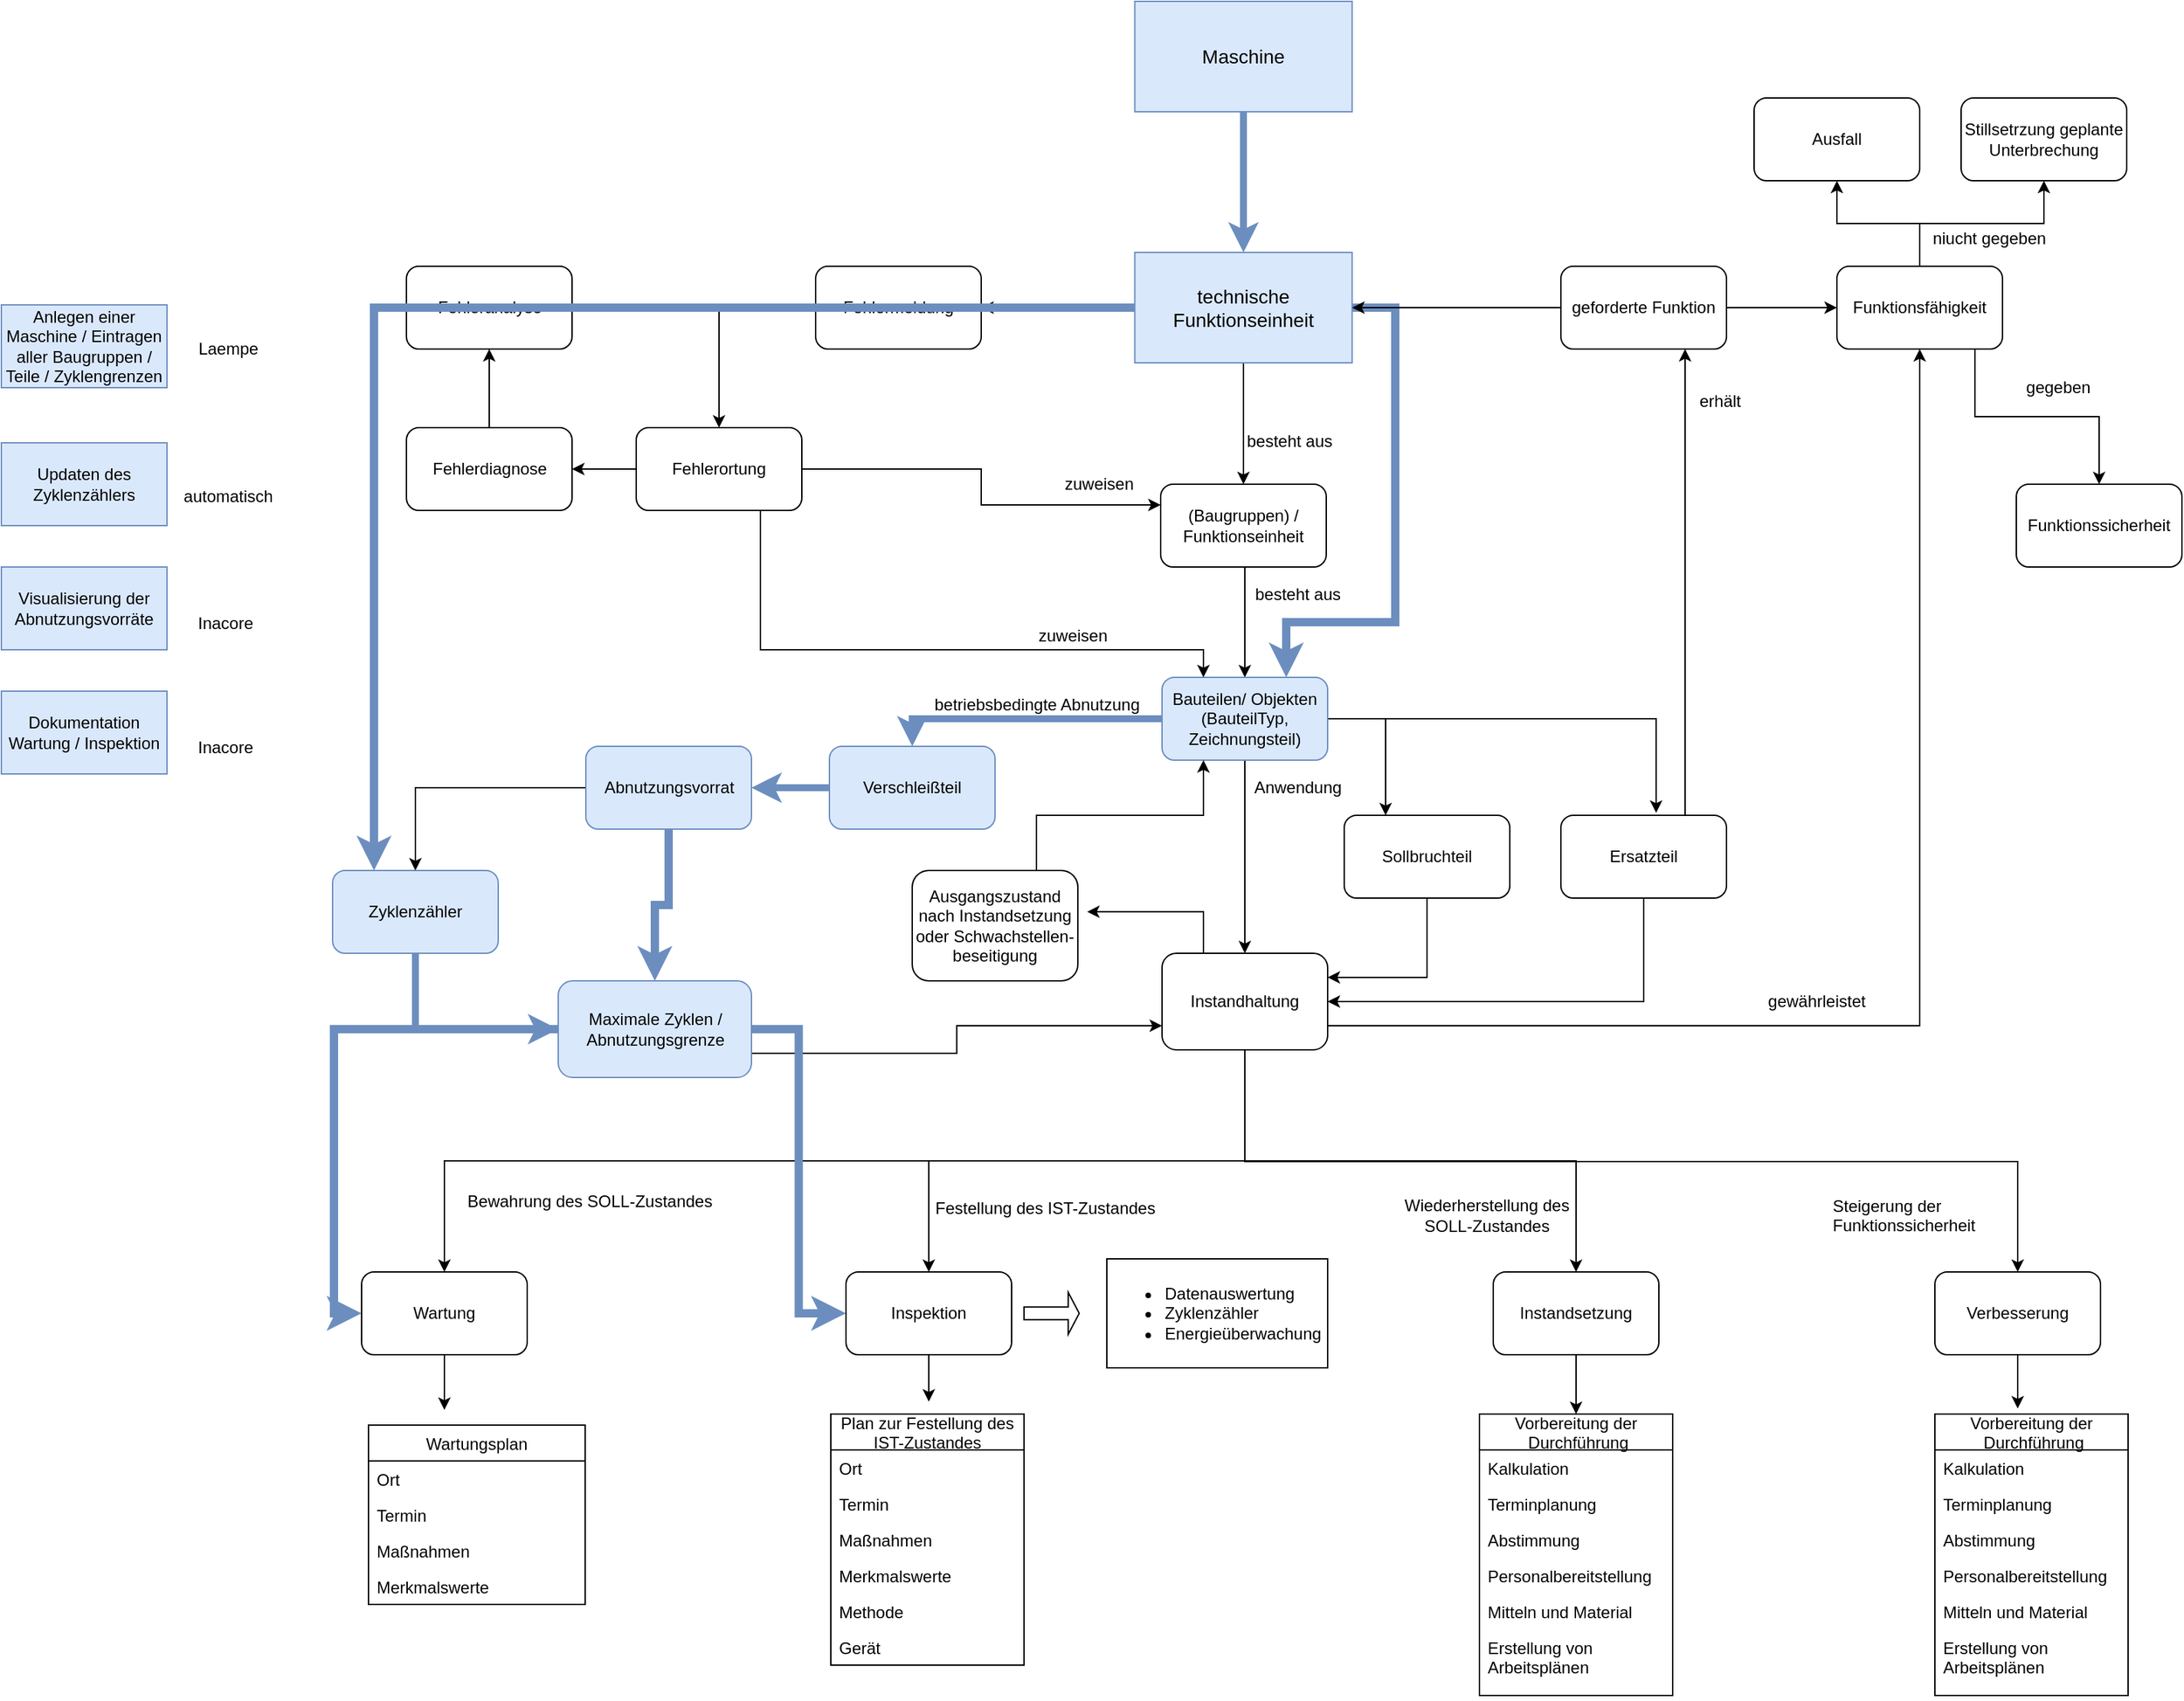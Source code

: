 <mxfile version="13.0.3" type="device" pages="6"><diagram name="Ausgang" id="v-0kHm_AZXgtyol1OjKk"><mxGraphModel dx="1851" dy="1770" grid="1" gridSize="10" guides="1" tooltips="1" connect="1" arrows="1" fold="1" page="1" pageScale="1" pageWidth="827" pageHeight="1169" background="none" math="0" shadow="0"><root><mxCell id="rYKLM9fvRMsdq3c0t9-0-0"/><mxCell id="rYKLM9fvRMsdq3c0t9-0-1" parent="rYKLM9fvRMsdq3c0t9-0-0"/><mxCell id="rYKLM9fvRMsdq3c0t9-0-3" value="" style="edgeStyle=orthogonalEdgeStyle;rounded=0;orthogonalLoop=1;jettySize=auto;html=1;" parent="rYKLM9fvRMsdq3c0t9-0-1" source="rYKLM9fvRMsdq3c0t9-0-5" target="rYKLM9fvRMsdq3c0t9-0-10" edge="1"><mxGeometry relative="1" as="geometry"><Array as="points"><mxPoint x="141" y="260"/><mxPoint x="141" y="260"/></Array></mxGeometry></mxCell><mxCell id="rYKLM9fvRMsdq3c0t9-0-5" value="(Baugruppen) / Funktionseinheit" style="rounded=1;whiteSpace=wrap;html=1;" parent="rYKLM9fvRMsdq3c0t9-0-1" vertex="1"><mxGeometry x="80" y="190" width="120" height="60" as="geometry"/></mxCell><mxCell id="dwVJilQMzcb0mzb7_gv2-21" style="edgeStyle=orthogonalEdgeStyle;rounded=0;orthogonalLoop=1;jettySize=auto;html=1;exitX=0.5;exitY=1;exitDx=0;exitDy=0;entryX=0;entryY=0.5;entryDx=0;entryDy=0;strokeWidth=5;fillColor=#dae8fc;strokeColor=#6c8ebf;" parent="rYKLM9fvRMsdq3c0t9-0-1" source="rYKLM9fvRMsdq3c0t9-0-7" target="rYKLM9fvRMsdq3c0t9-0-25" edge="1"><mxGeometry relative="1" as="geometry"/></mxCell><mxCell id="rYKLM9fvRMsdq3c0t9-0-7" value="Zyklenzähler" style="rounded=1;whiteSpace=wrap;html=1;fillColor=#dae8fc;strokeColor=#6c8ebf;" parent="rYKLM9fvRMsdq3c0t9-0-1" vertex="1"><mxGeometry x="-520" y="470" width="120" height="60" as="geometry"/></mxCell><mxCell id="SVgY-6qeKnRAFf7dyRDs-1" value="" style="edgeStyle=orthogonalEdgeStyle;rounded=0;orthogonalLoop=1;jettySize=auto;html=1;" parent="rYKLM9fvRMsdq3c0t9-0-1" source="rYKLM9fvRMsdq3c0t9-0-10" target="SVgY-6qeKnRAFf7dyRDs-0" edge="1"><mxGeometry relative="1" as="geometry"/></mxCell><mxCell id="dwVJilQMzcb0mzb7_gv2-18" style="edgeStyle=orthogonalEdgeStyle;rounded=0;orthogonalLoop=1;jettySize=auto;html=1;entryX=0.5;entryY=0;entryDx=0;entryDy=0;strokeWidth=5;fillColor=#dae8fc;strokeColor=#6c8ebf;" parent="rYKLM9fvRMsdq3c0t9-0-1" source="rYKLM9fvRMsdq3c0t9-0-10" target="dwVJilQMzcb0mzb7_gv2-13" edge="1"><mxGeometry relative="1" as="geometry"/></mxCell><mxCell id="dwVJilQMzcb0mzb7_gv2-47" style="edgeStyle=orthogonalEdgeStyle;rounded=0;orthogonalLoop=1;jettySize=auto;html=1;exitX=1;exitY=0.5;exitDx=0;exitDy=0;entryX=0.25;entryY=0;entryDx=0;entryDy=0;" parent="rYKLM9fvRMsdq3c0t9-0-1" source="rYKLM9fvRMsdq3c0t9-0-10" target="dwVJilQMzcb0mzb7_gv2-38" edge="1"><mxGeometry relative="1" as="geometry"/></mxCell><mxCell id="dwVJilQMzcb0mzb7_gv2-48" style="edgeStyle=orthogonalEdgeStyle;rounded=0;orthogonalLoop=1;jettySize=auto;html=1;exitX=1;exitY=0.5;exitDx=0;exitDy=0;entryX=0.575;entryY=-0.03;entryDx=0;entryDy=0;entryPerimeter=0;" parent="rYKLM9fvRMsdq3c0t9-0-1" source="rYKLM9fvRMsdq3c0t9-0-10" target="dwVJilQMzcb0mzb7_gv2-14" edge="1"><mxGeometry relative="1" as="geometry"/></mxCell><mxCell id="rYKLM9fvRMsdq3c0t9-0-10" value="Bauteilen/ Objekten&lt;br&gt;(BauteilTyp, Zeichnungsteil)" style="rounded=1;whiteSpace=wrap;html=1;fillColor=#dae8fc;strokeColor=#6c8ebf;" parent="rYKLM9fvRMsdq3c0t9-0-1" vertex="1"><mxGeometry x="81" y="330" width="120" height="60" as="geometry"/></mxCell><mxCell id="dwVJilQMzcb0mzb7_gv2-31" style="edgeStyle=orthogonalEdgeStyle;rounded=0;orthogonalLoop=1;jettySize=auto;html=1;exitX=0.25;exitY=0;exitDx=0;exitDy=0;entryX=1.056;entryY=0.374;entryDx=0;entryDy=0;entryPerimeter=0;" parent="rYKLM9fvRMsdq3c0t9-0-1" source="SVgY-6qeKnRAFf7dyRDs-0" target="dwVJilQMzcb0mzb7_gv2-15" edge="1"><mxGeometry relative="1" as="geometry"/></mxCell><mxCell id="dwVJilQMzcb0mzb7_gv2-54" style="edgeStyle=orthogonalEdgeStyle;rounded=0;orthogonalLoop=1;jettySize=auto;html=1;exitX=0.5;exitY=1;exitDx=0;exitDy=0;entryX=0.5;entryY=0;entryDx=0;entryDy=0;" parent="rYKLM9fvRMsdq3c0t9-0-1" source="SVgY-6qeKnRAFf7dyRDs-0" target="w8cOcunOogtrayBx1vBw-8" edge="1"><mxGeometry relative="1" as="geometry"><Array as="points"><mxPoint x="141" y="681"/><mxPoint x="701" y="681"/></Array></mxGeometry></mxCell><mxCell id="dwVJilQMzcb0mzb7_gv2-55" style="edgeStyle=orthogonalEdgeStyle;rounded=0;orthogonalLoop=1;jettySize=auto;html=1;exitX=0.5;exitY=1;exitDx=0;exitDy=0;entryX=0.5;entryY=0;entryDx=0;entryDy=0;" parent="rYKLM9fvRMsdq3c0t9-0-1" source="SVgY-6qeKnRAFf7dyRDs-0" target="SVgY-6qeKnRAFf7dyRDs-9" edge="1"><mxGeometry relative="1" as="geometry"/></mxCell><mxCell id="dwVJilQMzcb0mzb7_gv2-56" style="edgeStyle=orthogonalEdgeStyle;rounded=0;orthogonalLoop=1;jettySize=auto;html=1;exitX=0.5;exitY=1;exitDx=0;exitDy=0;" parent="rYKLM9fvRMsdq3c0t9-0-1" source="SVgY-6qeKnRAFf7dyRDs-0" target="w8cOcunOogtrayBx1vBw-0" edge="1"><mxGeometry relative="1" as="geometry"/></mxCell><mxCell id="dwVJilQMzcb0mzb7_gv2-57" style="edgeStyle=orthogonalEdgeStyle;rounded=0;orthogonalLoop=1;jettySize=auto;html=1;exitX=0.5;exitY=1;exitDx=0;exitDy=0;entryX=0.5;entryY=0;entryDx=0;entryDy=0;" parent="rYKLM9fvRMsdq3c0t9-0-1" source="SVgY-6qeKnRAFf7dyRDs-0" target="SVgY-6qeKnRAFf7dyRDs-10" edge="1"><mxGeometry relative="1" as="geometry"/></mxCell><mxCell id="SVgY-6qeKnRAFf7dyRDs-0" value="Instandhaltung" style="rounded=1;whiteSpace=wrap;html=1;" parent="rYKLM9fvRMsdq3c0t9-0-1" vertex="1"><mxGeometry x="81" y="530" width="120" height="70" as="geometry"/></mxCell><mxCell id="dwVJilQMzcb0mzb7_gv2-34" style="edgeStyle=orthogonalEdgeStyle;rounded=0;orthogonalLoop=1;jettySize=auto;html=1;exitX=1;exitY=0.75;exitDx=0;exitDy=0;entryX=0;entryY=0.75;entryDx=0;entryDy=0;" parent="rYKLM9fvRMsdq3c0t9-0-1" source="rYKLM9fvRMsdq3c0t9-0-25" target="SVgY-6qeKnRAFf7dyRDs-0" edge="1"><mxGeometry relative="1" as="geometry"/></mxCell><mxCell id="IVN7Pn-IgCCvVKEm9vZR-3" style="edgeStyle=orthogonalEdgeStyle;rounded=0;orthogonalLoop=1;jettySize=auto;html=1;entryX=0;entryY=0.5;entryDx=0;entryDy=0;strokeWidth=6;fillColor=#dae8fc;strokeColor=#6c8ebf;" parent="rYKLM9fvRMsdq3c0t9-0-1" source="rYKLM9fvRMsdq3c0t9-0-25" target="SVgY-6qeKnRAFf7dyRDs-10" edge="1"><mxGeometry relative="1" as="geometry"/></mxCell><mxCell id="IVN7Pn-IgCCvVKEm9vZR-4" style="edgeStyle=orthogonalEdgeStyle;rounded=0;orthogonalLoop=1;jettySize=auto;html=1;entryX=0;entryY=0.5;entryDx=0;entryDy=0;strokeWidth=6;fillColor=#dae8fc;strokeColor=#6c8ebf;" parent="rYKLM9fvRMsdq3c0t9-0-1" source="rYKLM9fvRMsdq3c0t9-0-25" target="w8cOcunOogtrayBx1vBw-0" edge="1"><mxGeometry relative="1" as="geometry"/></mxCell><mxCell id="rYKLM9fvRMsdq3c0t9-0-25" value="Maximale Zyklen / Abnutzungsgrenze" style="rounded=1;whiteSpace=wrap;html=1;fillColor=#dae8fc;strokeColor=#6c8ebf;" parent="rYKLM9fvRMsdq3c0t9-0-1" vertex="1"><mxGeometry x="-356.5" y="550" width="140" height="70" as="geometry"/></mxCell><mxCell id="rYKLM9fvRMsdq3c0t9-0-26" value="besteht aus" style="text;html=1;align=center;verticalAlign=middle;resizable=0;points=[];autosize=1;" parent="rYKLM9fvRMsdq3c0t9-0-1" vertex="1"><mxGeometry x="133" y="149" width="80" height="20" as="geometry"/></mxCell><mxCell id="rYKLM9fvRMsdq3c0t9-0-27" value="besteht aus" style="text;html=1;align=center;verticalAlign=middle;resizable=0;points=[];autosize=1;" parent="rYKLM9fvRMsdq3c0t9-0-1" vertex="1"><mxGeometry x="138.75" y="260" width="80" height="20" as="geometry"/></mxCell><mxCell id="rYKLM9fvRMsdq3c0t9-0-68" value="" style="edgeStyle=orthogonalEdgeStyle;rounded=0;orthogonalLoop=1;jettySize=auto;html=1;" parent="rYKLM9fvRMsdq3c0t9-0-1" source="rYKLM9fvRMsdq3c0t9-0-47" target="rYKLM9fvRMsdq3c0t9-0-67" edge="1"><mxGeometry relative="1" as="geometry"/></mxCell><mxCell id="rYKLM9fvRMsdq3c0t9-0-47" value="Fehlermeldung" style="rounded=1;whiteSpace=wrap;html=1;" parent="rYKLM9fvRMsdq3c0t9-0-1" vertex="1"><mxGeometry x="-170" y="32" width="120" height="60" as="geometry"/></mxCell><mxCell id="rYKLM9fvRMsdq3c0t9-0-70" value="" style="edgeStyle=orthogonalEdgeStyle;rounded=0;orthogonalLoop=1;jettySize=auto;html=1;" parent="rYKLM9fvRMsdq3c0t9-0-1" source="rYKLM9fvRMsdq3c0t9-0-67" target="rYKLM9fvRMsdq3c0t9-0-69" edge="1"><mxGeometry relative="1" as="geometry"><Array as="points"><mxPoint x="-325" y="179"/></Array></mxGeometry></mxCell><mxCell id="SVgY-6qeKnRAFf7dyRDs-4" style="edgeStyle=orthogonalEdgeStyle;rounded=0;orthogonalLoop=1;jettySize=auto;html=1;exitX=1;exitY=0.5;exitDx=0;exitDy=0;entryX=0;entryY=0.25;entryDx=0;entryDy=0;" parent="rYKLM9fvRMsdq3c0t9-0-1" source="rYKLM9fvRMsdq3c0t9-0-67" target="rYKLM9fvRMsdq3c0t9-0-5" edge="1"><mxGeometry relative="1" as="geometry"/></mxCell><mxCell id="dwVJilQMzcb0mzb7_gv2-4" style="edgeStyle=orthogonalEdgeStyle;rounded=0;orthogonalLoop=1;jettySize=auto;html=1;exitX=0.75;exitY=1;exitDx=0;exitDy=0;entryX=0.25;entryY=0;entryDx=0;entryDy=0;" parent="rYKLM9fvRMsdq3c0t9-0-1" source="rYKLM9fvRMsdq3c0t9-0-67" target="rYKLM9fvRMsdq3c0t9-0-10" edge="1"><mxGeometry relative="1" as="geometry"><Array as="points"><mxPoint x="-210" y="310"/><mxPoint x="111" y="310"/></Array></mxGeometry></mxCell><mxCell id="rYKLM9fvRMsdq3c0t9-0-67" value="Fehlerortung" style="rounded=1;whiteSpace=wrap;html=1;" parent="rYKLM9fvRMsdq3c0t9-0-1" vertex="1"><mxGeometry x="-300" y="149" width="120" height="60" as="geometry"/></mxCell><mxCell id="rYKLM9fvRMsdq3c0t9-0-72" value="" style="edgeStyle=orthogonalEdgeStyle;rounded=0;orthogonalLoop=1;jettySize=auto;html=1;" parent="rYKLM9fvRMsdq3c0t9-0-1" source="rYKLM9fvRMsdq3c0t9-0-69" target="rYKLM9fvRMsdq3c0t9-0-71" edge="1"><mxGeometry relative="1" as="geometry"/></mxCell><mxCell id="rYKLM9fvRMsdq3c0t9-0-69" value="Fehlerdiagnose" style="rounded=1;whiteSpace=wrap;html=1;" parent="rYKLM9fvRMsdq3c0t9-0-1" vertex="1"><mxGeometry x="-466.5" y="149" width="120" height="60" as="geometry"/></mxCell><mxCell id="rYKLM9fvRMsdq3c0t9-0-71" value="Fehleranalyse" style="rounded=1;whiteSpace=wrap;html=1;" parent="rYKLM9fvRMsdq3c0t9-0-1" vertex="1"><mxGeometry x="-466.5" y="32" width="120" height="60" as="geometry"/></mxCell><mxCell id="SVgY-6qeKnRAFf7dyRDs-7" value="zuweisen" style="text;html=1;align=center;verticalAlign=middle;resizable=0;points=[];autosize=1;" parent="rYKLM9fvRMsdq3c0t9-0-1" vertex="1"><mxGeometry x="-19" y="290" width="70" height="20" as="geometry"/></mxCell><mxCell id="SVgY-6qeKnRAFf7dyRDs-8" value="zuweisen" style="text;html=1;align=center;verticalAlign=middle;resizable=0;points=[];autosize=1;" parent="rYKLM9fvRMsdq3c0t9-0-1" vertex="1"><mxGeometry y="180" width="70" height="20" as="geometry"/></mxCell><mxCell id="UL79siWOkbK-GUBMxzA7-36" style="edgeStyle=orthogonalEdgeStyle;rounded=0;orthogonalLoop=1;jettySize=auto;html=1;entryX=0.5;entryY=0;entryDx=0;entryDy=0;" parent="rYKLM9fvRMsdq3c0t9-0-1" source="SVgY-6qeKnRAFf7dyRDs-9" target="UL79siWOkbK-GUBMxzA7-21" edge="1"><mxGeometry relative="1" as="geometry"><mxPoint x="361" y="855" as="targetPoint"/></mxGeometry></mxCell><mxCell id="SVgY-6qeKnRAFf7dyRDs-9" value="Instandsetzung" style="rounded=1;whiteSpace=wrap;html=1;" parent="rYKLM9fvRMsdq3c0t9-0-1" vertex="1"><mxGeometry x="321" y="761" width="120" height="60" as="geometry"/></mxCell><mxCell id="UL79siWOkbK-GUBMxzA7-37" style="edgeStyle=orthogonalEdgeStyle;rounded=0;orthogonalLoop=1;jettySize=auto;html=1;exitX=0.5;exitY=1;exitDx=0;exitDy=0;" parent="rYKLM9fvRMsdq3c0t9-0-1" source="SVgY-6qeKnRAFf7dyRDs-10" edge="1"><mxGeometry relative="1" as="geometry"><mxPoint x="-439" y="861" as="targetPoint"/></mxGeometry></mxCell><mxCell id="SVgY-6qeKnRAFf7dyRDs-10" value="Wartung" style="rounded=1;whiteSpace=wrap;html=1;" parent="rYKLM9fvRMsdq3c0t9-0-1" vertex="1"><mxGeometry x="-499" y="761" width="120" height="60" as="geometry"/></mxCell><mxCell id="UL79siWOkbK-GUBMxzA7-35" style="edgeStyle=orthogonalEdgeStyle;rounded=0;orthogonalLoop=1;jettySize=auto;html=1;exitX=0.5;exitY=1;exitDx=0;exitDy=0;" parent="rYKLM9fvRMsdq3c0t9-0-1" source="w8cOcunOogtrayBx1vBw-0" edge="1"><mxGeometry relative="1" as="geometry"><mxPoint x="-88" y="855" as="targetPoint"/></mxGeometry></mxCell><mxCell id="w8cOcunOogtrayBx1vBw-0" value="Inspektion" style="rounded=1;whiteSpace=wrap;html=1;" parent="rYKLM9fvRMsdq3c0t9-0-1" vertex="1"><mxGeometry x="-148" y="761" width="120" height="60" as="geometry"/></mxCell><mxCell id="w8cOcunOogtrayBx1vBw-4" style="edgeStyle=orthogonalEdgeStyle;rounded=0;orthogonalLoop=1;jettySize=auto;html=1;entryX=1;entryY=0.5;entryDx=0;entryDy=0;" parent="rYKLM9fvRMsdq3c0t9-0-1" source="w8cOcunOogtrayBx1vBw-3" target="rYKLM9fvRMsdq3c0t9-0-47" edge="1"><mxGeometry relative="1" as="geometry"/></mxCell><mxCell id="w8cOcunOogtrayBx1vBw-5" style="edgeStyle=orthogonalEdgeStyle;rounded=0;orthogonalLoop=1;jettySize=auto;html=1;exitX=0.5;exitY=1;exitDx=0;exitDy=0;entryX=0.5;entryY=0;entryDx=0;entryDy=0;" parent="rYKLM9fvRMsdq3c0t9-0-1" source="w8cOcunOogtrayBx1vBw-3" target="rYKLM9fvRMsdq3c0t9-0-5" edge="1"><mxGeometry relative="1" as="geometry"/></mxCell><mxCell id="IVN7Pn-IgCCvVKEm9vZR-0" style="edgeStyle=orthogonalEdgeStyle;rounded=0;orthogonalLoop=1;jettySize=auto;html=1;entryX=0.75;entryY=0;entryDx=0;entryDy=0;fillColor=#dae8fc;strokeColor=#6c8ebf;strokeWidth=6;" parent="rYKLM9fvRMsdq3c0t9-0-1" source="w8cOcunOogtrayBx1vBw-3" target="rYKLM9fvRMsdq3c0t9-0-10" edge="1"><mxGeometry relative="1" as="geometry"><Array as="points"><mxPoint x="250" y="62"/><mxPoint x="250" y="290"/><mxPoint x="171" y="290"/></Array></mxGeometry></mxCell><mxCell id="IVN7Pn-IgCCvVKEm9vZR-1" style="edgeStyle=orthogonalEdgeStyle;rounded=0;orthogonalLoop=1;jettySize=auto;html=1;entryX=0.25;entryY=0;entryDx=0;entryDy=0;strokeWidth=6;fillColor=#dae8fc;strokeColor=#6c8ebf;" parent="rYKLM9fvRMsdq3c0t9-0-1" source="w8cOcunOogtrayBx1vBw-3" target="rYKLM9fvRMsdq3c0t9-0-7" edge="1"><mxGeometry relative="1" as="geometry"/></mxCell><mxCell id="w8cOcunOogtrayBx1vBw-3" value="&lt;span style=&quot;font-size: 14px&quot;&gt;technische Funktionseinheit&lt;/span&gt;" style="rounded=0;whiteSpace=wrap;html=1;fillColor=#dae8fc;strokeColor=#6c8ebf;" parent="rYKLM9fvRMsdq3c0t9-0-1" vertex="1"><mxGeometry x="61.25" y="22" width="157.5" height="80" as="geometry"/></mxCell><mxCell id="UL79siWOkbK-GUBMxzA7-67" style="edgeStyle=orthogonalEdgeStyle;rounded=0;orthogonalLoop=1;jettySize=auto;html=1;exitX=0.5;exitY=1;exitDx=0;exitDy=0;" parent="rYKLM9fvRMsdq3c0t9-0-1" source="w8cOcunOogtrayBx1vBw-8" edge="1"><mxGeometry relative="1" as="geometry"><mxPoint x="701" y="860" as="targetPoint"/></mxGeometry></mxCell><mxCell id="w8cOcunOogtrayBx1vBw-8" value="Verbesserung" style="rounded=1;whiteSpace=wrap;html=1;" parent="rYKLM9fvRMsdq3c0t9-0-1" vertex="1"><mxGeometry x="641" y="761" width="120" height="60" as="geometry"/></mxCell><mxCell id="UL79siWOkbK-GUBMxzA7-38" value="Bewahrung des SOLL-Zustandes" style="text;html=1;align=center;verticalAlign=middle;resizable=0;points=[];autosize=1;" parent="rYKLM9fvRMsdq3c0t9-0-1" vertex="1"><mxGeometry x="-429" y="699.5" width="190" height="20" as="geometry"/></mxCell><mxCell id="UL79siWOkbK-GUBMxzA7-39" value="Festellung des IST-Zustandes" style="text;html=1;align=center;verticalAlign=middle;resizable=0;points=[];autosize=1;" parent="rYKLM9fvRMsdq3c0t9-0-1" vertex="1"><mxGeometry x="-89" y="705" width="170" height="20" as="geometry"/></mxCell><mxCell id="UL79siWOkbK-GUBMxzA7-41" value="Wiederherstellung des &lt;br&gt;SOLL-Zustandes" style="text;html=1;align=center;verticalAlign=middle;resizable=0;points=[];autosize=1;" parent="rYKLM9fvRMsdq3c0t9-0-1" vertex="1"><mxGeometry x="251" y="705" width="130" height="30" as="geometry"/></mxCell><mxCell id="dwVJilQMzcb0mzb7_gv2-20" style="edgeStyle=orthogonalEdgeStyle;rounded=0;orthogonalLoop=1;jettySize=auto;html=1;exitX=0;exitY=0.5;exitDx=0;exitDy=0;entryX=0.5;entryY=0;entryDx=0;entryDy=0;" parent="rYKLM9fvRMsdq3c0t9-0-1" source="UL79siWOkbK-GUBMxzA7-42" target="rYKLM9fvRMsdq3c0t9-0-7" edge="1"><mxGeometry relative="1" as="geometry"/></mxCell><mxCell id="IVN7Pn-IgCCvVKEm9vZR-2" style="edgeStyle=orthogonalEdgeStyle;rounded=0;orthogonalLoop=1;jettySize=auto;html=1;strokeWidth=6;fillColor=#dae8fc;strokeColor=#6c8ebf;" parent="rYKLM9fvRMsdq3c0t9-0-1" source="UL79siWOkbK-GUBMxzA7-42" target="rYKLM9fvRMsdq3c0t9-0-25" edge="1"><mxGeometry relative="1" as="geometry"/></mxCell><mxCell id="UL79siWOkbK-GUBMxzA7-42" value="Abnutzungsvorrat" style="rounded=1;whiteSpace=wrap;html=1;fillColor=#dae8fc;strokeColor=#6c8ebf;" parent="rYKLM9fvRMsdq3c0t9-0-1" vertex="1"><mxGeometry x="-336.5" y="380" width="120" height="60" as="geometry"/></mxCell><mxCell id="UL79siWOkbK-GUBMxzA7-58" value="Steigerung der&#10;Funktionssicherheit" style="text;strokeColor=none;fillColor=none;align=left;verticalAlign=top;spacingLeft=4;spacingRight=4;overflow=hidden;rotatable=0;points=[[0,0.5],[1,0.5]];portConstraint=eastwest;" parent="rYKLM9fvRMsdq3c0t9-0-1" vertex="1"><mxGeometry x="561" y="699.5" width="140" height="41" as="geometry"/></mxCell><mxCell id="UL79siWOkbK-GUBMxzA7-73" style="edgeStyle=orthogonalEdgeStyle;rounded=0;orthogonalLoop=1;jettySize=auto;html=1;exitX=0;exitY=0.5;exitDx=0;exitDy=0;entryX=1;entryY=0.5;entryDx=0;entryDy=0;" parent="rYKLM9fvRMsdq3c0t9-0-1" source="UL79siWOkbK-GUBMxzA7-70" target="w8cOcunOogtrayBx1vBw-3" edge="1"><mxGeometry relative="1" as="geometry"/></mxCell><mxCell id="UL79siWOkbK-GUBMxzA7-81" value="" style="edgeStyle=orthogonalEdgeStyle;rounded=0;orthogonalLoop=1;jettySize=auto;html=1;" parent="rYKLM9fvRMsdq3c0t9-0-1" source="UL79siWOkbK-GUBMxzA7-70" target="UL79siWOkbK-GUBMxzA7-80" edge="1"><mxGeometry relative="1" as="geometry"/></mxCell><mxCell id="UL79siWOkbK-GUBMxzA7-70" value="geforderte Funktion" style="rounded=1;whiteSpace=wrap;html=1;" parent="rYKLM9fvRMsdq3c0t9-0-1" vertex="1"><mxGeometry x="370" y="32" width="120" height="60" as="geometry"/></mxCell><mxCell id="dwVJilQMzcb0mzb7_gv2-8" style="edgeStyle=orthogonalEdgeStyle;rounded=0;orthogonalLoop=1;jettySize=auto;html=1;exitX=0.5;exitY=1;exitDx=0;exitDy=0;entryX=0.5;entryY=0;entryDx=0;entryDy=0;" parent="rYKLM9fvRMsdq3c0t9-0-1" source="UL79siWOkbK-GUBMxzA7-80" target="UL79siWOkbK-GUBMxzA7-82" edge="1"><mxGeometry relative="1" as="geometry"><Array as="points"><mxPoint x="670" y="92"/><mxPoint x="670" y="141"/><mxPoint x="760" y="141"/></Array></mxGeometry></mxCell><mxCell id="dwVJilQMzcb0mzb7_gv2-41" style="edgeStyle=orthogonalEdgeStyle;rounded=0;orthogonalLoop=1;jettySize=auto;html=1;exitX=1;exitY=0.75;exitDx=0;exitDy=0;entryX=0.5;entryY=1;entryDx=0;entryDy=0;" parent="rYKLM9fvRMsdq3c0t9-0-1" source="SVgY-6qeKnRAFf7dyRDs-0" target="UL79siWOkbK-GUBMxzA7-80" edge="1"><mxGeometry relative="1" as="geometry"/></mxCell><mxCell id="dwVJilQMzcb0mzb7_gv2-42" style="edgeStyle=orthogonalEdgeStyle;rounded=0;orthogonalLoop=1;jettySize=auto;html=1;exitX=0.5;exitY=0;exitDx=0;exitDy=0;entryX=0.5;entryY=1;entryDx=0;entryDy=0;" parent="rYKLM9fvRMsdq3c0t9-0-1" source="UL79siWOkbK-GUBMxzA7-80" target="dwVJilQMzcb0mzb7_gv2-35" edge="1"><mxGeometry relative="1" as="geometry"/></mxCell><mxCell id="dwVJilQMzcb0mzb7_gv2-43" style="edgeStyle=orthogonalEdgeStyle;rounded=0;orthogonalLoop=1;jettySize=auto;html=1;exitX=0.5;exitY=0;exitDx=0;exitDy=0;" parent="rYKLM9fvRMsdq3c0t9-0-1" source="UL79siWOkbK-GUBMxzA7-80" target="dwVJilQMzcb0mzb7_gv2-7" edge="1"><mxGeometry relative="1" as="geometry"/></mxCell><mxCell id="UL79siWOkbK-GUBMxzA7-80" value="Funktionsfähigkeit" style="rounded=1;whiteSpace=wrap;html=1;" parent="rYKLM9fvRMsdq3c0t9-0-1" vertex="1"><mxGeometry x="570" y="32" width="120" height="60" as="geometry"/></mxCell><mxCell id="UL79siWOkbK-GUBMxzA7-82" value="Funktionssicherheit" style="rounded=1;whiteSpace=wrap;html=1;" parent="rYKLM9fvRMsdq3c0t9-0-1" vertex="1"><mxGeometry x="700" y="190" width="120" height="60" as="geometry"/></mxCell><mxCell id="PhowBM04WVfmP0oxCZDW-1" value="Anwendung" style="text;html=1;align=center;verticalAlign=middle;resizable=0;points=[];autosize=1;" parent="rYKLM9fvRMsdq3c0t9-0-1" vertex="1"><mxGeometry x="138.75" y="400" width="80" height="20" as="geometry"/></mxCell><mxCell id="dwVJilQMzcb0mzb7_gv2-0" value="gewährleistet" style="text;html=1;align=center;verticalAlign=middle;resizable=0;points=[];autosize=1;" parent="rYKLM9fvRMsdq3c0t9-0-1" vertex="1"><mxGeometry x="510" y="555" width="90" height="20" as="geometry"/></mxCell><mxCell id="dwVJilQMzcb0mzb7_gv2-7" value="Ausfall" style="rounded=1;whiteSpace=wrap;html=1;" parent="rYKLM9fvRMsdq3c0t9-0-1" vertex="1"><mxGeometry x="510" y="-90" width="120" height="60" as="geometry"/></mxCell><mxCell id="dwVJilQMzcb0mzb7_gv2-9" value="gegeben" style="text;html=1;align=center;verticalAlign=middle;resizable=0;points=[];autosize=1;" parent="rYKLM9fvRMsdq3c0t9-0-1" vertex="1"><mxGeometry x="700" y="110" width="60" height="20" as="geometry"/></mxCell><mxCell id="dwVJilQMzcb0mzb7_gv2-11" value="niucht gegeben" style="text;html=1;align=center;verticalAlign=middle;resizable=0;points=[];autosize=1;" parent="rYKLM9fvRMsdq3c0t9-0-1" vertex="1"><mxGeometry x="630" y="2" width="100" height="20" as="geometry"/></mxCell><mxCell id="dwVJilQMzcb0mzb7_gv2-19" style="edgeStyle=orthogonalEdgeStyle;rounded=0;orthogonalLoop=1;jettySize=auto;html=1;exitX=0;exitY=0.5;exitDx=0;exitDy=0;entryX=1;entryY=0.5;entryDx=0;entryDy=0;strokeWidth=5;fillColor=#dae8fc;strokeColor=#6c8ebf;" parent="rYKLM9fvRMsdq3c0t9-0-1" source="dwVJilQMzcb0mzb7_gv2-13" target="UL79siWOkbK-GUBMxzA7-42" edge="1"><mxGeometry relative="1" as="geometry"/></mxCell><mxCell id="dwVJilQMzcb0mzb7_gv2-13" value="Verschleißteil" style="rounded=1;whiteSpace=wrap;html=1;fillColor=#dae8fc;strokeColor=#6c8ebf;" parent="rYKLM9fvRMsdq3c0t9-0-1" vertex="1"><mxGeometry x="-160" y="380" width="120" height="60" as="geometry"/></mxCell><mxCell id="dwVJilQMzcb0mzb7_gv2-49" style="edgeStyle=orthogonalEdgeStyle;rounded=0;orthogonalLoop=1;jettySize=auto;html=1;exitX=0.5;exitY=1;exitDx=0;exitDy=0;entryX=1;entryY=0.5;entryDx=0;entryDy=0;" parent="rYKLM9fvRMsdq3c0t9-0-1" source="dwVJilQMzcb0mzb7_gv2-14" target="SVgY-6qeKnRAFf7dyRDs-0" edge="1"><mxGeometry relative="1" as="geometry"/></mxCell><mxCell id="dwVJilQMzcb0mzb7_gv2-51" style="edgeStyle=orthogonalEdgeStyle;rounded=0;orthogonalLoop=1;jettySize=auto;html=1;exitX=0.75;exitY=0;exitDx=0;exitDy=0;entryX=0.75;entryY=1;entryDx=0;entryDy=0;" parent="rYKLM9fvRMsdq3c0t9-0-1" source="dwVJilQMzcb0mzb7_gv2-14" target="UL79siWOkbK-GUBMxzA7-70" edge="1"><mxGeometry relative="1" as="geometry"/></mxCell><mxCell id="dwVJilQMzcb0mzb7_gv2-14" value="Ersatzteil" style="rounded=1;whiteSpace=wrap;html=1;" parent="rYKLM9fvRMsdq3c0t9-0-1" vertex="1"><mxGeometry x="370" y="430" width="120" height="60" as="geometry"/></mxCell><mxCell id="dwVJilQMzcb0mzb7_gv2-32" style="edgeStyle=orthogonalEdgeStyle;rounded=0;orthogonalLoop=1;jettySize=auto;html=1;exitX=0.75;exitY=0;exitDx=0;exitDy=0;entryX=0.25;entryY=1;entryDx=0;entryDy=0;" parent="rYKLM9fvRMsdq3c0t9-0-1" source="dwVJilQMzcb0mzb7_gv2-15" target="rYKLM9fvRMsdq3c0t9-0-10" edge="1"><mxGeometry relative="1" as="geometry"/></mxCell><mxCell id="dwVJilQMzcb0mzb7_gv2-15" value="Ausgangszustand nach Instandsetzung oder Schwachstellen-&lt;br&gt;beseitigung" style="rounded=1;whiteSpace=wrap;html=1;" parent="rYKLM9fvRMsdq3c0t9-0-1" vertex="1"><mxGeometry x="-100" y="470" width="120" height="80" as="geometry"/></mxCell><mxCell id="dwVJilQMzcb0mzb7_gv2-35" value="Stillsetrzung geplante Unterbrechung" style="rounded=1;whiteSpace=wrap;html=1;" parent="rYKLM9fvRMsdq3c0t9-0-1" vertex="1"><mxGeometry x="660" y="-90" width="120" height="60" as="geometry"/></mxCell><mxCell id="dwVJilQMzcb0mzb7_gv2-36" value="betriebsbedingte Abnutzung" style="text;html=1;align=center;verticalAlign=middle;resizable=0;points=[];autosize=1;" parent="rYKLM9fvRMsdq3c0t9-0-1" vertex="1"><mxGeometry x="-90" y="340" width="160" height="20" as="geometry"/></mxCell><mxCell id="dwVJilQMzcb0mzb7_gv2-50" style="edgeStyle=orthogonalEdgeStyle;rounded=0;orthogonalLoop=1;jettySize=auto;html=1;exitX=0.5;exitY=1;exitDx=0;exitDy=0;entryX=1;entryY=0.25;entryDx=0;entryDy=0;" parent="rYKLM9fvRMsdq3c0t9-0-1" source="dwVJilQMzcb0mzb7_gv2-38" target="SVgY-6qeKnRAFf7dyRDs-0" edge="1"><mxGeometry relative="1" as="geometry"/></mxCell><mxCell id="dwVJilQMzcb0mzb7_gv2-38" value="Sollbruchteil" style="rounded=1;whiteSpace=wrap;html=1;" parent="rYKLM9fvRMsdq3c0t9-0-1" vertex="1"><mxGeometry x="213" y="430" width="120" height="60" as="geometry"/></mxCell><mxCell id="dwVJilQMzcb0mzb7_gv2-52" value="erhält" style="text;html=1;align=center;verticalAlign=middle;resizable=0;points=[];autosize=1;" parent="rYKLM9fvRMsdq3c0t9-0-1" vertex="1"><mxGeometry x="460" y="120" width="50" height="20" as="geometry"/></mxCell><mxCell id="UL79siWOkbK-GUBMxzA7-3" value="Wartungsplan" style="swimlane;fontStyle=0;childLayout=stackLayout;horizontal=1;startSize=26;fillColor=none;horizontalStack=0;resizeParent=1;resizeParentMax=0;resizeLast=0;collapsible=1;marginBottom=0;" parent="rYKLM9fvRMsdq3c0t9-0-1" vertex="1"><mxGeometry x="-494" y="872" width="157" height="130" as="geometry"><mxRectangle x="-357" y="711" width="110" height="26" as="alternateBounds"/></mxGeometry></mxCell><mxCell id="UL79siWOkbK-GUBMxzA7-4" value="Ort" style="text;strokeColor=none;fillColor=none;align=left;verticalAlign=top;spacingLeft=4;spacingRight=4;overflow=hidden;rotatable=0;points=[[0,0.5],[1,0.5]];portConstraint=eastwest;" parent="UL79siWOkbK-GUBMxzA7-3" vertex="1"><mxGeometry y="26" width="157" height="26" as="geometry"/></mxCell><mxCell id="UL79siWOkbK-GUBMxzA7-5" value="Termin" style="text;strokeColor=none;fillColor=none;align=left;verticalAlign=top;spacingLeft=4;spacingRight=4;overflow=hidden;rotatable=0;points=[[0,0.5],[1,0.5]];portConstraint=eastwest;" parent="UL79siWOkbK-GUBMxzA7-3" vertex="1"><mxGeometry y="52" width="157" height="26" as="geometry"/></mxCell><mxCell id="UL79siWOkbK-GUBMxzA7-6" value="Maßnahmen" style="text;strokeColor=none;fillColor=none;align=left;verticalAlign=top;spacingLeft=4;spacingRight=4;overflow=hidden;rotatable=0;points=[[0,0.5],[1,0.5]];portConstraint=eastwest;" parent="UL79siWOkbK-GUBMxzA7-3" vertex="1"><mxGeometry y="78" width="157" height="26" as="geometry"/></mxCell><mxCell id="UL79siWOkbK-GUBMxzA7-8" value="Merkmalswerte" style="text;strokeColor=none;fillColor=none;align=left;verticalAlign=top;spacingLeft=4;spacingRight=4;overflow=hidden;rotatable=0;points=[[0,0.5],[1,0.5]];portConstraint=eastwest;" parent="UL79siWOkbK-GUBMxzA7-3" vertex="1"><mxGeometry y="104" width="157" height="26" as="geometry"/></mxCell><mxCell id="UL79siWOkbK-GUBMxzA7-9" value="Plan zur Festellung des&#10; IST-Zustandes " style="swimlane;fontStyle=0;childLayout=stackLayout;horizontal=1;startSize=26;fillColor=none;horizontalStack=0;resizeParent=1;resizeParentMax=0;resizeLast=0;collapsible=1;marginBottom=0;" parent="rYKLM9fvRMsdq3c0t9-0-1" vertex="1"><mxGeometry x="-159" y="864" width="140" height="182" as="geometry"><mxRectangle x="70" y="709" width="160" height="30" as="alternateBounds"/></mxGeometry></mxCell><mxCell id="UL79siWOkbK-GUBMxzA7-10" value="Ort" style="text;strokeColor=none;fillColor=none;align=left;verticalAlign=top;spacingLeft=4;spacingRight=4;overflow=hidden;rotatable=0;points=[[0,0.5],[1,0.5]];portConstraint=eastwest;" parent="UL79siWOkbK-GUBMxzA7-9" vertex="1"><mxGeometry y="26" width="140" height="26" as="geometry"/></mxCell><mxCell id="UL79siWOkbK-GUBMxzA7-11" value="Termin" style="text;strokeColor=none;fillColor=none;align=left;verticalAlign=top;spacingLeft=4;spacingRight=4;overflow=hidden;rotatable=0;points=[[0,0.5],[1,0.5]];portConstraint=eastwest;" parent="UL79siWOkbK-GUBMxzA7-9" vertex="1"><mxGeometry y="52" width="140" height="26" as="geometry"/></mxCell><mxCell id="UL79siWOkbK-GUBMxzA7-12" value="Maßnahmen" style="text;strokeColor=none;fillColor=none;align=left;verticalAlign=top;spacingLeft=4;spacingRight=4;overflow=hidden;rotatable=0;points=[[0,0.5],[1,0.5]];portConstraint=eastwest;" parent="UL79siWOkbK-GUBMxzA7-9" vertex="1"><mxGeometry y="78" width="140" height="26" as="geometry"/></mxCell><mxCell id="UL79siWOkbK-GUBMxzA7-13" value="Merkmalswerte" style="text;strokeColor=none;fillColor=none;align=left;verticalAlign=top;spacingLeft=4;spacingRight=4;overflow=hidden;rotatable=0;points=[[0,0.5],[1,0.5]];portConstraint=eastwest;" parent="UL79siWOkbK-GUBMxzA7-9" vertex="1"><mxGeometry y="104" width="140" height="26" as="geometry"/></mxCell><mxCell id="UL79siWOkbK-GUBMxzA7-19" value="Methode" style="text;strokeColor=none;fillColor=none;align=left;verticalAlign=top;spacingLeft=4;spacingRight=4;overflow=hidden;rotatable=0;points=[[0,0.5],[1,0.5]];portConstraint=eastwest;" parent="UL79siWOkbK-GUBMxzA7-9" vertex="1"><mxGeometry y="130" width="140" height="26" as="geometry"/></mxCell><mxCell id="UL79siWOkbK-GUBMxzA7-20" value="Gerät" style="text;strokeColor=none;fillColor=none;align=left;verticalAlign=top;spacingLeft=4;spacingRight=4;overflow=hidden;rotatable=0;points=[[0,0.5],[1,0.5]];portConstraint=eastwest;" parent="UL79siWOkbK-GUBMxzA7-9" vertex="1"><mxGeometry y="156" width="140" height="26" as="geometry"/></mxCell><mxCell id="UL79siWOkbK-GUBMxzA7-21" value="Vorbereitung der&#10; Durchführung" style="swimlane;fontStyle=0;childLayout=stackLayout;horizontal=1;startSize=26;fillColor=none;horizontalStack=0;resizeParent=1;resizeParentMax=0;resizeLast=0;collapsible=1;marginBottom=0;" parent="rYKLM9fvRMsdq3c0t9-0-1" vertex="1"><mxGeometry x="311" y="864" width="140" height="204" as="geometry"><mxRectangle x="550" y="709" width="120" height="30" as="alternateBounds"/></mxGeometry></mxCell><mxCell id="UL79siWOkbK-GUBMxzA7-22" value="Kalkulation" style="text;strokeColor=none;fillColor=none;align=left;verticalAlign=top;spacingLeft=4;spacingRight=4;overflow=hidden;rotatable=0;points=[[0,0.5],[1,0.5]];portConstraint=eastwest;" parent="UL79siWOkbK-GUBMxzA7-21" vertex="1"><mxGeometry y="26" width="140" height="26" as="geometry"/></mxCell><mxCell id="UL79siWOkbK-GUBMxzA7-23" value="Terminplanung" style="text;strokeColor=none;fillColor=none;align=left;verticalAlign=top;spacingLeft=4;spacingRight=4;overflow=hidden;rotatable=0;points=[[0,0.5],[1,0.5]];portConstraint=eastwest;" parent="UL79siWOkbK-GUBMxzA7-21" vertex="1"><mxGeometry y="52" width="140" height="26" as="geometry"/></mxCell><mxCell id="UL79siWOkbK-GUBMxzA7-24" value="Abstimmung" style="text;strokeColor=none;fillColor=none;align=left;verticalAlign=top;spacingLeft=4;spacingRight=4;overflow=hidden;rotatable=0;points=[[0,0.5],[1,0.5]];portConstraint=eastwest;" parent="UL79siWOkbK-GUBMxzA7-21" vertex="1"><mxGeometry y="78" width="140" height="26" as="geometry"/></mxCell><mxCell id="UL79siWOkbK-GUBMxzA7-25" value="Personalbereitstellung" style="text;strokeColor=none;fillColor=none;align=left;verticalAlign=top;spacingLeft=4;spacingRight=4;overflow=hidden;rotatable=0;points=[[0,0.5],[1,0.5]];portConstraint=eastwest;" parent="UL79siWOkbK-GUBMxzA7-21" vertex="1"><mxGeometry y="104" width="140" height="26" as="geometry"/></mxCell><mxCell id="UL79siWOkbK-GUBMxzA7-26" value="Mitteln und Material" style="text;strokeColor=none;fillColor=none;align=left;verticalAlign=top;spacingLeft=4;spacingRight=4;overflow=hidden;rotatable=0;points=[[0,0.5],[1,0.5]];portConstraint=eastwest;" parent="UL79siWOkbK-GUBMxzA7-21" vertex="1"><mxGeometry y="130" width="140" height="26" as="geometry"/></mxCell><mxCell id="UL79siWOkbK-GUBMxzA7-28" value="Erstellung von &#10;Arbeitsplänen" style="text;strokeColor=none;fillColor=none;align=left;verticalAlign=top;spacingLeft=4;spacingRight=4;overflow=hidden;rotatable=0;points=[[0,0.5],[1,0.5]];portConstraint=eastwest;" parent="UL79siWOkbK-GUBMxzA7-21" vertex="1"><mxGeometry y="156" width="140" height="48" as="geometry"/></mxCell><mxCell id="UL79siWOkbK-GUBMxzA7-59" value="Vorbereitung der&#10; Durchführung" style="swimlane;fontStyle=0;childLayout=stackLayout;horizontal=1;startSize=26;fillColor=none;horizontalStack=0;resizeParent=1;resizeParentMax=0;resizeLast=0;collapsible=1;marginBottom=0;" parent="rYKLM9fvRMsdq3c0t9-0-1" vertex="1"><mxGeometry x="641" y="864" width="140" height="204" as="geometry"><mxRectangle x="550" y="709" width="120" height="30" as="alternateBounds"/></mxGeometry></mxCell><mxCell id="UL79siWOkbK-GUBMxzA7-60" value="Kalkulation" style="text;strokeColor=none;fillColor=none;align=left;verticalAlign=top;spacingLeft=4;spacingRight=4;overflow=hidden;rotatable=0;points=[[0,0.5],[1,0.5]];portConstraint=eastwest;" parent="UL79siWOkbK-GUBMxzA7-59" vertex="1"><mxGeometry y="26" width="140" height="26" as="geometry"/></mxCell><mxCell id="UL79siWOkbK-GUBMxzA7-61" value="Terminplanung" style="text;strokeColor=none;fillColor=none;align=left;verticalAlign=top;spacingLeft=4;spacingRight=4;overflow=hidden;rotatable=0;points=[[0,0.5],[1,0.5]];portConstraint=eastwest;" parent="UL79siWOkbK-GUBMxzA7-59" vertex="1"><mxGeometry y="52" width="140" height="26" as="geometry"/></mxCell><mxCell id="UL79siWOkbK-GUBMxzA7-62" value="Abstimmung" style="text;strokeColor=none;fillColor=none;align=left;verticalAlign=top;spacingLeft=4;spacingRight=4;overflow=hidden;rotatable=0;points=[[0,0.5],[1,0.5]];portConstraint=eastwest;" parent="UL79siWOkbK-GUBMxzA7-59" vertex="1"><mxGeometry y="78" width="140" height="26" as="geometry"/></mxCell><mxCell id="UL79siWOkbK-GUBMxzA7-63" value="Personalbereitstellung" style="text;strokeColor=none;fillColor=none;align=left;verticalAlign=top;spacingLeft=4;spacingRight=4;overflow=hidden;rotatable=0;points=[[0,0.5],[1,0.5]];portConstraint=eastwest;" parent="UL79siWOkbK-GUBMxzA7-59" vertex="1"><mxGeometry y="104" width="140" height="26" as="geometry"/></mxCell><mxCell id="UL79siWOkbK-GUBMxzA7-64" value="Mitteln und Material" style="text;strokeColor=none;fillColor=none;align=left;verticalAlign=top;spacingLeft=4;spacingRight=4;overflow=hidden;rotatable=0;points=[[0,0.5],[1,0.5]];portConstraint=eastwest;" parent="UL79siWOkbK-GUBMxzA7-59" vertex="1"><mxGeometry y="130" width="140" height="26" as="geometry"/></mxCell><mxCell id="UL79siWOkbK-GUBMxzA7-66" value="Erstellung von &#10;Arbeitsplänen" style="text;strokeColor=none;fillColor=none;align=left;verticalAlign=top;spacingLeft=4;spacingRight=4;overflow=hidden;rotatable=0;points=[[0,0.5],[1,0.5]];portConstraint=eastwest;" parent="UL79siWOkbK-GUBMxzA7-59" vertex="1"><mxGeometry y="156" width="140" height="48" as="geometry"/></mxCell><mxCell id="qawlK_D7DJcP59YR9HHw-0" value="&lt;ul&gt;&lt;li&gt;Datenauswertung&lt;/li&gt;&lt;li&gt;Zyklenzähler&lt;/li&gt;&lt;li&gt;Energieüberwachung&lt;/li&gt;&lt;/ul&gt;" style="rounded=0;whiteSpace=wrap;html=1;align=left;" parent="rYKLM9fvRMsdq3c0t9-0-1" vertex="1"><mxGeometry x="41" y="751.5" width="160" height="79" as="geometry"/></mxCell><mxCell id="qawlK_D7DJcP59YR9HHw-1" value="" style="shape=singleArrow;whiteSpace=wrap;html=1;" parent="rYKLM9fvRMsdq3c0t9-0-1" vertex="1"><mxGeometry x="-19" y="775.75" width="40" height="30.5" as="geometry"/></mxCell><mxCell id="zY4TMTmefZz3qI3DMD4V-1" style="edgeStyle=orthogonalEdgeStyle;rounded=0;orthogonalLoop=1;jettySize=auto;html=1;fillColor=#dae8fc;strokeColor=#6c8ebf;strokeWidth=5;" parent="rYKLM9fvRMsdq3c0t9-0-1" source="zY4TMTmefZz3qI3DMD4V-0" target="w8cOcunOogtrayBx1vBw-3" edge="1"><mxGeometry relative="1" as="geometry"/></mxCell><mxCell id="zY4TMTmefZz3qI3DMD4V-0" value="&lt;span style=&quot;font-size: 14px&quot;&gt;Maschine&lt;/span&gt;" style="rounded=0;whiteSpace=wrap;html=1;fillColor=#dae8fc;strokeColor=#6c8ebf;" parent="rYKLM9fvRMsdq3c0t9-0-1" vertex="1"><mxGeometry x="61.25" y="-160" width="157.5" height="80" as="geometry"/></mxCell><mxCell id="IVN7Pn-IgCCvVKEm9vZR-5" value="Anlegen einer Maschine / Eintragen aller Baugruppen / Teile / Zyklengrenzen" style="rounded=0;whiteSpace=wrap;html=1;fillColor=#dae8fc;strokeColor=#6c8ebf;" parent="rYKLM9fvRMsdq3c0t9-0-1" vertex="1"><mxGeometry x="-760" y="60" width="120" height="60" as="geometry"/></mxCell><mxCell id="IVN7Pn-IgCCvVKEm9vZR-6" value="Updaten des Zyklenzählers" style="rounded=0;whiteSpace=wrap;html=1;fillColor=#dae8fc;strokeColor=#6c8ebf;" parent="rYKLM9fvRMsdq3c0t9-0-1" vertex="1"><mxGeometry x="-760" y="160" width="120" height="60" as="geometry"/></mxCell><mxCell id="IVN7Pn-IgCCvVKEm9vZR-7" value="Visualisierung der Abnutzungsvorräte" style="rounded=0;whiteSpace=wrap;html=1;fillColor=#dae8fc;strokeColor=#6c8ebf;" parent="rYKLM9fvRMsdq3c0t9-0-1" vertex="1"><mxGeometry x="-760" y="250" width="120" height="60" as="geometry"/></mxCell><mxCell id="IVN7Pn-IgCCvVKEm9vZR-8" value="Dokumentation Wartung / Inspektion" style="rounded=0;whiteSpace=wrap;html=1;fillColor=#dae8fc;strokeColor=#6c8ebf;" parent="rYKLM9fvRMsdq3c0t9-0-1" vertex="1"><mxGeometry x="-760" y="340" width="120" height="60" as="geometry"/></mxCell><mxCell id="IVN7Pn-IgCCvVKEm9vZR-9" value="Inacore" style="text;html=1;align=center;verticalAlign=middle;resizable=0;points=[];autosize=1;" parent="rYKLM9fvRMsdq3c0t9-0-1" vertex="1"><mxGeometry x="-628" y="281" width="60" height="20" as="geometry"/></mxCell><mxCell id="IVN7Pn-IgCCvVKEm9vZR-10" value="Inacore" style="text;html=1;align=center;verticalAlign=middle;resizable=0;points=[];autosize=1;" parent="rYKLM9fvRMsdq3c0t9-0-1" vertex="1"><mxGeometry x="-628" y="371" width="60" height="20" as="geometry"/></mxCell><mxCell id="IVN7Pn-IgCCvVKEm9vZR-11" value="automatisch" style="text;html=1;align=center;verticalAlign=middle;resizable=0;points=[];autosize=1;" parent="rYKLM9fvRMsdq3c0t9-0-1" vertex="1"><mxGeometry x="-636" y="189" width="80" height="20" as="geometry"/></mxCell><mxCell id="IVN7Pn-IgCCvVKEm9vZR-12" value="Laempe" style="text;html=1;align=center;verticalAlign=middle;resizable=0;points=[];autosize=1;" parent="rYKLM9fvRMsdq3c0t9-0-1" vertex="1"><mxGeometry x="-626" y="82" width="60" height="20" as="geometry"/></mxCell></root></mxGraphModel></diagram><diagram name="Ablauf" id="hC8YqE50ZoZgSO67qXiF"><mxGraphModel dx="2859" dy="1876" grid="1" gridSize="10" guides="1" tooltips="1" connect="1" arrows="1" fold="1" page="1" pageScale="1" pageWidth="827" pageHeight="1169" background="none" math="0" shadow="0"><root><mxCell id="mHKMdaCxf2yzYK0agj35-0"/><mxCell id="mHKMdaCxf2yzYK0agj35-1" parent="mHKMdaCxf2yzYK0agj35-0"/><mxCell id="imFXGF7PfJQFGMFFYDd3-5" value="" style="group;fillColor=#dae8fc;strokeColor=#6c8ebf;" vertex="1" connectable="0" parent="mHKMdaCxf2yzYK0agj35-1"><mxGeometry x="-550" y="190" width="540" height="370" as="geometry"/></mxCell><mxCell id="mHKMdaCxf2yzYK0agj35-5" value="Zyklenzähler" style="rounded=1;whiteSpace=wrap;html=1;" parent="imFXGF7PfJQFGMFFYDd3-5" vertex="1"><mxGeometry y="100" width="120" height="60" as="geometry"/></mxCell><mxCell id="mHKMdaCxf2yzYK0agj35-20" value="Maximale Zyklen / Abnutzungsgrenze" style="rounded=1;whiteSpace=wrap;html=1;" parent="imFXGF7PfJQFGMFFYDd3-5" vertex="1"><mxGeometry x="203.5" y="300" width="140" height="70" as="geometry"/></mxCell><mxCell id="mHKMdaCxf2yzYK0agj35-4" style="edgeStyle=orthogonalEdgeStyle;rounded=0;orthogonalLoop=1;jettySize=auto;html=1;exitX=0.5;exitY=1;exitDx=0;exitDy=0;entryX=0;entryY=0.5;entryDx=0;entryDy=0;strokeWidth=5;fillColor=#dae8fc;strokeColor=#6c8ebf;" parent="imFXGF7PfJQFGMFFYDd3-5" source="mHKMdaCxf2yzYK0agj35-5" target="mHKMdaCxf2yzYK0agj35-20" edge="1"><mxGeometry relative="1" as="geometry"/></mxCell><mxCell id="mHKMdaCxf2yzYK0agj35-51" style="edgeStyle=orthogonalEdgeStyle;rounded=0;orthogonalLoop=1;jettySize=auto;html=1;strokeWidth=6;fillColor=#dae8fc;strokeColor=#6c8ebf;" parent="imFXGF7PfJQFGMFFYDd3-5" source="mHKMdaCxf2yzYK0agj35-52" target="mHKMdaCxf2yzYK0agj35-20" edge="1"><mxGeometry relative="1" as="geometry"/></mxCell><mxCell id="mHKMdaCxf2yzYK0agj35-52" value="Abnutzungsvorrat" style="rounded=1;whiteSpace=wrap;html=1;" parent="imFXGF7PfJQFGMFFYDd3-5" vertex="1"><mxGeometry x="213.5" y="160" width="120" height="60" as="geometry"/></mxCell><mxCell id="mHKMdaCxf2yzYK0agj35-68" style="edgeStyle=orthogonalEdgeStyle;rounded=0;orthogonalLoop=1;jettySize=auto;html=1;exitX=0;exitY=0.5;exitDx=0;exitDy=0;entryX=1;entryY=0.5;entryDx=0;entryDy=0;strokeWidth=5;fillColor=#dae8fc;strokeColor=#6c8ebf;" parent="imFXGF7PfJQFGMFFYDd3-5" source="mHKMdaCxf2yzYK0agj35-69" target="mHKMdaCxf2yzYK0agj35-52" edge="1"><mxGeometry relative="1" as="geometry"/></mxCell><mxCell id="mHKMdaCxf2yzYK0agj35-69" value="Verschleißteil" style="rounded=1;whiteSpace=wrap;html=1;" parent="imFXGF7PfJQFGMFFYDd3-5" vertex="1"><mxGeometry x="420" y="220" width="120" height="60" as="geometry"/></mxCell><mxCell id="AJgI82d9hrBJEBTSC8-J-6" style="edgeStyle=orthogonalEdgeStyle;rounded=0;orthogonalLoop=1;jettySize=auto;html=1;exitX=0.5;exitY=1;exitDx=0;exitDy=0;entryX=0.75;entryY=0;entryDx=0;entryDy=0;" parent="imFXGF7PfJQFGMFFYDd3-5" source="mHKMdaCxf2yzYK0agj35-112" target="mHKMdaCxf2yzYK0agj35-52" edge="1"><mxGeometry relative="1" as="geometry"/></mxCell><mxCell id="mHKMdaCxf2yzYK0agj35-112" value="Visualisierung der Abnutzungsvorräte" style="rounded=0;whiteSpace=wrap;html=1;" parent="imFXGF7PfJQFGMFFYDd3-5" vertex="1"><mxGeometry x="282" width="120" height="60" as="geometry"/></mxCell><mxCell id="AJgI82d9hrBJEBTSC8-J-7" style="edgeStyle=orthogonalEdgeStyle;rounded=0;orthogonalLoop=1;jettySize=auto;html=1;exitX=1;exitY=0.5;exitDx=0;exitDy=0;entryX=0;entryY=0.75;entryDx=0;entryDy=0;" parent="imFXGF7PfJQFGMFFYDd3-5" source="mHKMdaCxf2yzYK0agj35-5" target="mHKMdaCxf2yzYK0agj35-112" edge="1"><mxGeometry relative="1" as="geometry"/></mxCell><mxCell id="AJgI82d9hrBJEBTSC8-J-5" style="edgeStyle=orthogonalEdgeStyle;rounded=0;orthogonalLoop=1;jettySize=auto;html=1;exitX=0.25;exitY=0;exitDx=0;exitDy=0;entryX=1;entryY=0.5;entryDx=0;entryDy=0;" parent="imFXGF7PfJQFGMFFYDd3-5" source="mHKMdaCxf2yzYK0agj35-69" target="mHKMdaCxf2yzYK0agj35-112" edge="1"><mxGeometry relative="1" as="geometry"/></mxCell><mxCell id="imFXGF7PfJQFGMFFYDd3-2" value="" style="group;fillColor=#ffe6cc;strokeColor=#d79b00;" vertex="1" connectable="0" parent="mHKMdaCxf2yzYK0agj35-1"><mxGeometry x="-920" y="672" width="541" height="558" as="geometry"/></mxCell><mxCell id="mHKMdaCxf2yzYK0agj35-36" style="edgeStyle=orthogonalEdgeStyle;rounded=0;orthogonalLoop=1;jettySize=auto;html=1;exitX=0.5;exitY=1;exitDx=0;exitDy=0;" parent="imFXGF7PfJQFGMFFYDd3-2" source="mHKMdaCxf2yzYK0agj35-37" edge="1"><mxGeometry relative="1" as="geometry"><mxPoint x="481" y="189" as="targetPoint"/></mxGeometry></mxCell><mxCell id="mHKMdaCxf2yzYK0agj35-37" value="Wartung&lt;br&gt;&lt;span&gt;Bewahrung des SOLL-Zustandes&lt;/span&gt;" style="rounded=1;whiteSpace=wrap;html=1;" parent="imFXGF7PfJQFGMFFYDd3-2" vertex="1"><mxGeometry x="421" y="89" width="120" height="60" as="geometry"/></mxCell><mxCell id="ywIUFhPDSVhNGjT10yAc-4" style="edgeStyle=orthogonalEdgeStyle;rounded=0;orthogonalLoop=1;jettySize=auto;html=1;exitX=0.5;exitY=0;exitDx=0;exitDy=0;" parent="imFXGF7PfJQFGMFFYDd3-2" source="mHKMdaCxf2yzYK0agj35-80" edge="1"><mxGeometry relative="1" as="geometry"><mxPoint x="505" y="168" as="targetPoint"/></mxGeometry></mxCell><mxCell id="mHKMdaCxf2yzYK0agj35-80" value="Wartungsplan" style="swimlane;fontStyle=0;childLayout=stackLayout;horizontal=1;startSize=26;fillColor=none;horizontalStack=0;resizeParent=1;resizeParentMax=0;resizeLast=0;collapsible=1;marginBottom=0;" parent="imFXGF7PfJQFGMFFYDd3-2" vertex="1" collapsed="1"><mxGeometry x="426" y="200" width="110" height="26" as="geometry"><mxRectangle x="-494" y="872" width="157" height="130" as="alternateBounds"/></mxGeometry></mxCell><mxCell id="mHKMdaCxf2yzYK0agj35-81" value="Ort" style="text;strokeColor=none;fillColor=none;align=left;verticalAlign=top;spacingLeft=4;spacingRight=4;overflow=hidden;rotatable=0;points=[[0,0.5],[1,0.5]];portConstraint=eastwest;" parent="mHKMdaCxf2yzYK0agj35-80" vertex="1"><mxGeometry y="26" width="110" height="26" as="geometry"/></mxCell><mxCell id="mHKMdaCxf2yzYK0agj35-82" value="Termin" style="text;strokeColor=none;fillColor=none;align=left;verticalAlign=top;spacingLeft=4;spacingRight=4;overflow=hidden;rotatable=0;points=[[0,0.5],[1,0.5]];portConstraint=eastwest;" parent="mHKMdaCxf2yzYK0agj35-80" vertex="1"><mxGeometry y="52" width="110" height="26" as="geometry"/></mxCell><mxCell id="mHKMdaCxf2yzYK0agj35-83" value="Maßnahmen" style="text;strokeColor=none;fillColor=none;align=left;verticalAlign=top;spacingLeft=4;spacingRight=4;overflow=hidden;rotatable=0;points=[[0,0.5],[1,0.5]];portConstraint=eastwest;" parent="mHKMdaCxf2yzYK0agj35-80" vertex="1"><mxGeometry y="78" width="110" height="26" as="geometry"/></mxCell><mxCell id="mHKMdaCxf2yzYK0agj35-84" value="Merkmalswerte" style="text;strokeColor=none;fillColor=none;align=left;verticalAlign=top;spacingLeft=4;spacingRight=4;overflow=hidden;rotatable=0;points=[[0,0.5],[1,0.5]];portConstraint=eastwest;" parent="mHKMdaCxf2yzYK0agj35-80" vertex="1"><mxGeometry y="104" width="110" height="26" as="geometry"/></mxCell><mxCell id="mHKMdaCxf2yzYK0agj35-153" value="Aufnahme der Zeitdauer" style="rounded=1;whiteSpace=wrap;html=1;" parent="imFXGF7PfJQFGMFFYDd3-2" vertex="1"><mxGeometry y="358" width="120" height="60" as="geometry"/></mxCell><mxCell id="AJgI82d9hrBJEBTSC8-J-12" value="Abgleich mit geplanter Dauer" style="rounded=1;whiteSpace=wrap;html=1;" parent="imFXGF7PfJQFGMFFYDd3-2" vertex="1"><mxGeometry y="498" width="120" height="60" as="geometry"/></mxCell><mxCell id="AJgI82d9hrBJEBTSC8-J-13" value="" style="edgeStyle=orthogonalEdgeStyle;rounded=0;orthogonalLoop=1;jettySize=auto;html=1;" parent="imFXGF7PfJQFGMFFYDd3-2" source="mHKMdaCxf2yzYK0agj35-153" target="AJgI82d9hrBJEBTSC8-J-12" edge="1"><mxGeometry relative="1" as="geometry"/></mxCell><mxCell id="mHKMdaCxf2yzYK0agj35-156" value="Auftragserzeugung" style="rounded=1;whiteSpace=wrap;html=1;" parent="imFXGF7PfJQFGMFFYDd3-2" vertex="1"><mxGeometry x="210" y="140" width="120" height="60" as="geometry"/></mxCell><mxCell id="mHKMdaCxf2yzYK0agj35-163" style="edgeStyle=orthogonalEdgeStyle;rounded=0;orthogonalLoop=1;jettySize=auto;html=1;exitX=0.25;exitY=1;exitDx=0;exitDy=0;entryX=1;entryY=0.5;entryDx=0;entryDy=0;" parent="imFXGF7PfJQFGMFFYDd3-2" source="mHKMdaCxf2yzYK0agj35-37" target="mHKMdaCxf2yzYK0agj35-156" edge="1"><mxGeometry relative="1" as="geometry"/></mxCell><mxCell id="8JXJZUYDfcKV67XGYJg0-0" value="Wartungsposition (wartende technische Einheit)" style="rounded=1;whiteSpace=wrap;html=1;" parent="imFXGF7PfJQFGMFFYDd3-2" vertex="1"><mxGeometry x="10" y="140" width="120" height="60" as="geometry"/></mxCell><mxCell id="8JXJZUYDfcKV67XGYJg0-1" value="" style="edgeStyle=orthogonalEdgeStyle;rounded=0;orthogonalLoop=1;jettySize=auto;html=1;" parent="imFXGF7PfJQFGMFFYDd3-2" source="mHKMdaCxf2yzYK0agj35-156" target="8JXJZUYDfcKV67XGYJg0-0" edge="1"><mxGeometry relative="1" as="geometry"/></mxCell><mxCell id="8JXJZUYDfcKV67XGYJg0-2" value="Arbeitsplan" style="rounded=1;whiteSpace=wrap;html=1;" parent="imFXGF7PfJQFGMFFYDd3-2" vertex="1"><mxGeometry x="10" width="120" height="60" as="geometry"/></mxCell><mxCell id="8JXJZUYDfcKV67XGYJg0-3" value="" style="edgeStyle=orthogonalEdgeStyle;rounded=0;orthogonalLoop=1;jettySize=auto;html=1;" parent="imFXGF7PfJQFGMFFYDd3-2" source="8JXJZUYDfcKV67XGYJg0-0" target="8JXJZUYDfcKV67XGYJg0-2" edge="1"><mxGeometry relative="1" as="geometry"/></mxCell><mxCell id="mHKMdaCxf2yzYK0agj35-160" value="Automatisch vom System oder manuell" style="rounded=1;whiteSpace=wrap;html=1;" parent="imFXGF7PfJQFGMFFYDd3-2" vertex="1"><mxGeometry x="210" y="39" width="120" height="60" as="geometry"/></mxCell><mxCell id="mHKMdaCxf2yzYK0agj35-161" value="" style="edgeStyle=orthogonalEdgeStyle;rounded=0;orthogonalLoop=1;jettySize=auto;html=1;" parent="imFXGF7PfJQFGMFFYDd3-2" source="mHKMdaCxf2yzYK0agj35-160" target="mHKMdaCxf2yzYK0agj35-156" edge="1"><mxGeometry relative="1" as="geometry"/></mxCell><mxCell id="mHKMdaCxf2yzYK0agj35-157" value="Checkliste" style="rounded=1;whiteSpace=wrap;html=1;" parent="imFXGF7PfJQFGMFFYDd3-2" vertex="1"><mxGeometry y="248" width="120" height="60" as="geometry"/></mxCell><mxCell id="mHKMdaCxf2yzYK0agj35-166" style="edgeStyle=orthogonalEdgeStyle;rounded=0;orthogonalLoop=1;jettySize=auto;html=1;exitX=0;exitY=0.5;exitDx=0;exitDy=0;" parent="imFXGF7PfJQFGMFFYDd3-2" source="mHKMdaCxf2yzYK0agj35-158" target="mHKMdaCxf2yzYK0agj35-157" edge="1"><mxGeometry relative="1" as="geometry"/></mxCell><mxCell id="mHKMdaCxf2yzYK0agj35-158" value="Auftrag in Arbeit" style="rounded=1;whiteSpace=wrap;html=1;" parent="imFXGF7PfJQFGMFFYDd3-2" vertex="1"><mxGeometry x="210" y="248" width="120" height="60" as="geometry"/></mxCell><mxCell id="mHKMdaCxf2yzYK0agj35-164" style="edgeStyle=orthogonalEdgeStyle;rounded=0;orthogonalLoop=1;jettySize=auto;html=1;exitX=0.5;exitY=1;exitDx=0;exitDy=0;entryX=0.5;entryY=0;entryDx=0;entryDy=0;" parent="imFXGF7PfJQFGMFFYDd3-2" source="mHKMdaCxf2yzYK0agj35-156" target="mHKMdaCxf2yzYK0agj35-158" edge="1"><mxGeometry relative="1" as="geometry"/></mxCell><mxCell id="mHKMdaCxf2yzYK0agj35-168" style="edgeStyle=orthogonalEdgeStyle;rounded=0;orthogonalLoop=1;jettySize=auto;html=1;exitX=0;exitY=0.5;exitDx=0;exitDy=0;" parent="imFXGF7PfJQFGMFFYDd3-2" source="mHKMdaCxf2yzYK0agj35-159" target="mHKMdaCxf2yzYK0agj35-153" edge="1"><mxGeometry relative="1" as="geometry"/></mxCell><mxCell id="mHKMdaCxf2yzYK0agj35-159" value="Auftrag erledigt" style="rounded=1;whiteSpace=wrap;html=1;" parent="imFXGF7PfJQFGMFFYDd3-2" vertex="1"><mxGeometry x="210" y="358" width="120" height="60" as="geometry"/></mxCell><mxCell id="mHKMdaCxf2yzYK0agj35-167" style="edgeStyle=orthogonalEdgeStyle;rounded=0;orthogonalLoop=1;jettySize=auto;html=1;exitX=0.5;exitY=1;exitDx=0;exitDy=0;" parent="imFXGF7PfJQFGMFFYDd3-2" source="mHKMdaCxf2yzYK0agj35-158" target="mHKMdaCxf2yzYK0agj35-159" edge="1"><mxGeometry relative="1" as="geometry"/></mxCell><mxCell id="mHKMdaCxf2yzYK0agj35-172" value="Berechnung des nächsten Plantermin" style="rounded=1;whiteSpace=wrap;html=1;" parent="imFXGF7PfJQFGMFFYDd3-2" vertex="1"><mxGeometry x="164" y="478" width="120" height="60" as="geometry"/></mxCell><mxCell id="mHKMdaCxf2yzYK0agj35-173" value="" style="edgeStyle=orthogonalEdgeStyle;rounded=0;orthogonalLoop=1;jettySize=auto;html=1;" parent="imFXGF7PfJQFGMFFYDd3-2" source="mHKMdaCxf2yzYK0agj35-159" target="mHKMdaCxf2yzYK0agj35-172" edge="1"><mxGeometry relative="1" as="geometry"/></mxCell><mxCell id="mHKMdaCxf2yzYK0agj35-169" value="Dokumentation&lt;br&gt;Auftragsunterlagen&lt;br&gt;Kostenverrechnung&lt;br&gt;Materialverbrauch" style="rounded=1;whiteSpace=wrap;html=1;" parent="imFXGF7PfJQFGMFFYDd3-2" vertex="1"><mxGeometry x="310" y="488" width="120" height="60" as="geometry"/></mxCell><mxCell id="mHKMdaCxf2yzYK0agj35-170" value="" style="edgeStyle=orthogonalEdgeStyle;rounded=0;orthogonalLoop=1;jettySize=auto;html=1;exitX=0.75;exitY=1;exitDx=0;exitDy=0;" parent="imFXGF7PfJQFGMFFYDd3-2" source="mHKMdaCxf2yzYK0agj35-159" target="mHKMdaCxf2yzYK0agj35-169" edge="1"><mxGeometry relative="1" as="geometry"><Array as="points"><mxPoint x="300" y="448"/><mxPoint x="370" y="448"/></Array></mxGeometry></mxCell><mxCell id="imFXGF7PfJQFGMFFYDd3-4" value="" style="group;fillColor=#fff2cc;strokeColor=#d6b656;" vertex="1" connectable="0" parent="mHKMdaCxf2yzYK0agj35-1"><mxGeometry x="-180" y="660" width="540" height="730" as="geometry"/></mxCell><mxCell id="6aKxVxP8uYNLkco0qnYS-3" style="edgeStyle=orthogonalEdgeStyle;rounded=0;orthogonalLoop=1;jettySize=auto;html=1;exitX=0;exitY=0.75;exitDx=0;exitDy=0;entryX=0.75;entryY=0;entryDx=0;entryDy=0;shadow=0;" edge="1" parent="imFXGF7PfJQFGMFFYDd3-4" source="mHKMdaCxf2yzYK0agj35-39" target="qQTVFwxYLkhHm3Af1euI-15"><mxGeometry relative="1" as="geometry"/></mxCell><mxCell id="mHKMdaCxf2yzYK0agj35-39" value="Inspektion&lt;br&gt;&lt;span&gt;Festellung des IST-Zustandes&lt;/span&gt;" style="rounded=1;whiteSpace=wrap;html=1;" parent="imFXGF7PfJQFGMFFYDd3-4" vertex="1"><mxGeometry x="330" y="120" width="120" height="60" as="geometry"/></mxCell><mxCell id="mHKMdaCxf2yzYK0agj35-106" value="&lt;div&gt;&lt;br&gt;&lt;/div&gt;&lt;ul&gt;&lt;li&gt;Datenauswertung&lt;/li&gt;&lt;li&gt;Zyklenzähler&lt;/li&gt;&lt;li&gt;Energieüberwachung&lt;/li&gt;&lt;/ul&gt;" style="rounded=0;whiteSpace=wrap;html=1;align=left;" parent="imFXGF7PfJQFGMFFYDd3-4" vertex="1"><mxGeometry x="370" width="160" height="79" as="geometry"/></mxCell><mxCell id="8JXJZUYDfcKV67XGYJg0-17" style="edgeStyle=orthogonalEdgeStyle;rounded=0;orthogonalLoop=1;jettySize=auto;html=1;exitX=1;exitY=0.5;exitDx=0;exitDy=0;entryX=0.75;entryY=1;entryDx=0;entryDy=0;" parent="imFXGF7PfJQFGMFFYDd3-4" source="mHKMdaCxf2yzYK0agj35-39" target="mHKMdaCxf2yzYK0agj35-106" edge="1"><mxGeometry relative="1" as="geometry"/></mxCell><mxCell id="qQTVFwxYLkhHm3Af1euI-10" value="Aufnahme der Zeitdauer" style="rounded=1;whiteSpace=wrap;html=1;" parent="imFXGF7PfJQFGMFFYDd3-4" vertex="1"><mxGeometry y="579" width="120" height="60" as="geometry"/></mxCell><mxCell id="qQTVFwxYLkhHm3Af1euI-11" value="Abgleich mit geplanter Dauer" style="rounded=1;whiteSpace=wrap;html=1;" parent="imFXGF7PfJQFGMFFYDd3-4" vertex="1"><mxGeometry y="662" width="120" height="60" as="geometry"/></mxCell><mxCell id="qQTVFwxYLkhHm3Af1euI-31" style="edgeStyle=orthogonalEdgeStyle;rounded=0;orthogonalLoop=1;jettySize=auto;html=1;exitX=0.5;exitY=1;exitDx=0;exitDy=0;shadow=0;" parent="imFXGF7PfJQFGMFFYDd3-4" source="qQTVFwxYLkhHm3Af1euI-10" target="qQTVFwxYLkhHm3Af1euI-11" edge="1"><mxGeometry relative="1" as="geometry"/></mxCell><mxCell id="qQTVFwxYLkhHm3Af1euI-15" value="Auftragserzeugung" style="rounded=1;whiteSpace=wrap;html=1;shadow=0;" parent="imFXGF7PfJQFGMFFYDd3-4" vertex="1"><mxGeometry x="210" y="361" width="120" height="60" as="geometry"/></mxCell><mxCell id="qQTVFwxYLkhHm3Af1euI-17" value="Abfolge Position (wartende technische Einheit)" style="rounded=1;whiteSpace=wrap;html=1;shadow=0;" parent="imFXGF7PfJQFGMFFYDd3-4" vertex="1"><mxGeometry x="10" y="361" width="120" height="60" as="geometry"/></mxCell><mxCell id="qQTVFwxYLkhHm3Af1euI-14" value="" style="edgeStyle=orthogonalEdgeStyle;rounded=0;orthogonalLoop=1;jettySize=auto;html=1;shadow=0;" parent="imFXGF7PfJQFGMFFYDd3-4" source="qQTVFwxYLkhHm3Af1euI-15" target="qQTVFwxYLkhHm3Af1euI-17" edge="1"><mxGeometry relative="1" as="geometry"/></mxCell><mxCell id="qQTVFwxYLkhHm3Af1euI-18" value="Arbeitsplan" style="rounded=1;whiteSpace=wrap;html=1;shadow=0;" parent="imFXGF7PfJQFGMFFYDd3-4" vertex="1"><mxGeometry x="10" y="270" width="120" height="60" as="geometry"/></mxCell><mxCell id="qQTVFwxYLkhHm3Af1euI-16" value="" style="edgeStyle=orthogonalEdgeStyle;rounded=0;orthogonalLoop=1;jettySize=auto;html=1;shadow=0;" parent="imFXGF7PfJQFGMFFYDd3-4" source="qQTVFwxYLkhHm3Af1euI-17" target="qQTVFwxYLkhHm3Af1euI-18" edge="1"><mxGeometry relative="1" as="geometry"/></mxCell><mxCell id="qQTVFwxYLkhHm3Af1euI-19" value="Automatisch vom System oder manuell" style="rounded=1;whiteSpace=wrap;html=1;shadow=0;" parent="imFXGF7PfJQFGMFFYDd3-4" vertex="1"><mxGeometry x="160" y="260" width="120" height="60" as="geometry"/></mxCell><mxCell id="qQTVFwxYLkhHm3Af1euI-12" value="" style="edgeStyle=orthogonalEdgeStyle;rounded=0;orthogonalLoop=1;jettySize=auto;html=1;shadow=0;entryX=0.25;entryY=0;entryDx=0;entryDy=0;" parent="imFXGF7PfJQFGMFFYDd3-4" source="qQTVFwxYLkhHm3Af1euI-19" target="qQTVFwxYLkhHm3Af1euI-15" edge="1"><mxGeometry relative="1" as="geometry"><mxPoint x="250" y="350" as="targetPoint"/></mxGeometry></mxCell><mxCell id="qQTVFwxYLkhHm3Af1euI-20" value="Checkliste" style="rounded=1;whiteSpace=wrap;html=1;" parent="imFXGF7PfJQFGMFFYDd3-4" vertex="1"><mxGeometry y="469" width="120" height="60" as="geometry"/></mxCell><mxCell id="qQTVFwxYLkhHm3Af1euI-21" style="edgeStyle=orthogonalEdgeStyle;rounded=0;orthogonalLoop=1;jettySize=auto;html=1;exitX=0;exitY=0.5;exitDx=0;exitDy=0;shadow=0;" parent="imFXGF7PfJQFGMFFYDd3-4" source="qQTVFwxYLkhHm3Af1euI-23" target="qQTVFwxYLkhHm3Af1euI-20" edge="1"><mxGeometry relative="1" as="geometry"/></mxCell><mxCell id="qQTVFwxYLkhHm3Af1euI-23" value="Auftrag in Arbeit" style="rounded=1;whiteSpace=wrap;html=1;shadow=0;" parent="imFXGF7PfJQFGMFFYDd3-4" vertex="1"><mxGeometry x="210" y="469" width="120" height="60" as="geometry"/></mxCell><mxCell id="qQTVFwxYLkhHm3Af1euI-13" style="edgeStyle=orthogonalEdgeStyle;rounded=0;orthogonalLoop=1;jettySize=auto;html=1;exitX=0.5;exitY=1;exitDx=0;exitDy=0;entryX=0.5;entryY=0;entryDx=0;entryDy=0;shadow=0;" parent="imFXGF7PfJQFGMFFYDd3-4" source="qQTVFwxYLkhHm3Af1euI-15" target="qQTVFwxYLkhHm3Af1euI-23" edge="1"><mxGeometry relative="1" as="geometry"/></mxCell><mxCell id="qQTVFwxYLkhHm3Af1euI-24" style="edgeStyle=orthogonalEdgeStyle;rounded=0;orthogonalLoop=1;jettySize=auto;html=1;exitX=0;exitY=0.5;exitDx=0;exitDy=0;shadow=0;" parent="imFXGF7PfJQFGMFFYDd3-4" source="qQTVFwxYLkhHm3Af1euI-27" target="qQTVFwxYLkhHm3Af1euI-10" edge="1"><mxGeometry relative="1" as="geometry"/></mxCell><mxCell id="qQTVFwxYLkhHm3Af1euI-27" value="Auftrag erledigt" style="rounded=1;whiteSpace=wrap;html=1;shadow=0;" parent="imFXGF7PfJQFGMFFYDd3-4" vertex="1"><mxGeometry x="210" y="579" width="120" height="60" as="geometry"/></mxCell><mxCell id="qQTVFwxYLkhHm3Af1euI-22" style="edgeStyle=orthogonalEdgeStyle;rounded=0;orthogonalLoop=1;jettySize=auto;html=1;exitX=0.5;exitY=1;exitDx=0;exitDy=0;shadow=0;" parent="imFXGF7PfJQFGMFFYDd3-4" source="qQTVFwxYLkhHm3Af1euI-23" target="qQTVFwxYLkhHm3Af1euI-27" edge="1"><mxGeometry relative="1" as="geometry"/></mxCell><mxCell id="qQTVFwxYLkhHm3Af1euI-28" value="Berechnung des nächsten Plantermin" style="rounded=1;whiteSpace=wrap;html=1;shadow=0;" parent="imFXGF7PfJQFGMFFYDd3-4" vertex="1"><mxGeometry x="210" y="670" width="120" height="60" as="geometry"/></mxCell><mxCell id="qQTVFwxYLkhHm3Af1euI-26" value="" style="edgeStyle=orthogonalEdgeStyle;rounded=0;orthogonalLoop=1;jettySize=auto;html=1;shadow=0;" parent="imFXGF7PfJQFGMFFYDd3-4" source="qQTVFwxYLkhHm3Af1euI-27" target="qQTVFwxYLkhHm3Af1euI-28" edge="1"><mxGeometry relative="1" as="geometry"/></mxCell><mxCell id="qQTVFwxYLkhHm3Af1euI-29" value="Dokumentation&lt;br&gt;Auftragsunterlagen&lt;br&gt;Kostenverrechnung&lt;br&gt;Materialverbrauch" style="rounded=1;whiteSpace=wrap;html=1;shadow=0;" parent="imFXGF7PfJQFGMFFYDd3-4" vertex="1"><mxGeometry x="410" y="630" width="120" height="60" as="geometry"/></mxCell><mxCell id="qQTVFwxYLkhHm3Af1euI-25" value="" style="edgeStyle=orthogonalEdgeStyle;rounded=0;orthogonalLoop=1;jettySize=auto;html=1;shadow=0;" parent="imFXGF7PfJQFGMFFYDd3-4" source="qQTVFwxYLkhHm3Af1euI-27" target="qQTVFwxYLkhHm3Af1euI-29" edge="1"><mxGeometry relative="1" as="geometry"><Array as="points"><mxPoint x="370" y="609"/><mxPoint x="370" y="609"/></Array></mxGeometry></mxCell><mxCell id="mHKMdaCxf2yzYK0agj35-85" value="Plan zur Festellung des&#10; IST-Zustandes " style="swimlane;fontStyle=0;childLayout=stackLayout;horizontal=1;startSize=26;fillColor=none;horizontalStack=0;resizeParent=1;resizeParentMax=0;resizeLast=0;collapsible=1;marginBottom=0;shadow=0;" parent="imFXGF7PfJQFGMFFYDd3-4" vertex="1" collapsed="1"><mxGeometry x="380" y="230" width="160" height="30" as="geometry"><mxRectangle x="380" y="230" width="140" height="182" as="alternateBounds"/></mxGeometry></mxCell><mxCell id="mHKMdaCxf2yzYK0agj35-86" value="Ort" style="text;strokeColor=none;fillColor=none;align=left;verticalAlign=top;spacingLeft=4;spacingRight=4;overflow=hidden;rotatable=0;points=[[0,0.5],[1,0.5]];portConstraint=eastwest;" parent="mHKMdaCxf2yzYK0agj35-85" vertex="1"><mxGeometry y="26" width="160" height="26" as="geometry"/></mxCell><mxCell id="mHKMdaCxf2yzYK0agj35-87" value="Termin" style="text;strokeColor=none;fillColor=none;align=left;verticalAlign=top;spacingLeft=4;spacingRight=4;overflow=hidden;rotatable=0;points=[[0,0.5],[1,0.5]];portConstraint=eastwest;" parent="mHKMdaCxf2yzYK0agj35-85" vertex="1"><mxGeometry y="52" width="160" height="26" as="geometry"/></mxCell><mxCell id="mHKMdaCxf2yzYK0agj35-88" value="Maßnahmen" style="text;strokeColor=none;fillColor=none;align=left;verticalAlign=top;spacingLeft=4;spacingRight=4;overflow=hidden;rotatable=0;points=[[0,0.5],[1,0.5]];portConstraint=eastwest;" parent="mHKMdaCxf2yzYK0agj35-85" vertex="1"><mxGeometry y="78" width="160" height="26" as="geometry"/></mxCell><mxCell id="mHKMdaCxf2yzYK0agj35-89" value="Merkmalswerte" style="text;strokeColor=none;fillColor=none;align=left;verticalAlign=top;spacingLeft=4;spacingRight=4;overflow=hidden;rotatable=0;points=[[0,0.5],[1,0.5]];portConstraint=eastwest;" parent="mHKMdaCxf2yzYK0agj35-85" vertex="1"><mxGeometry y="104" width="160" height="26" as="geometry"/></mxCell><mxCell id="mHKMdaCxf2yzYK0agj35-90" value="Methode" style="text;strokeColor=none;fillColor=none;align=left;verticalAlign=top;spacingLeft=4;spacingRight=4;overflow=hidden;rotatable=0;points=[[0,0.5],[1,0.5]];portConstraint=eastwest;" parent="mHKMdaCxf2yzYK0agj35-85" vertex="1"><mxGeometry y="130" width="160" height="26" as="geometry"/></mxCell><mxCell id="mHKMdaCxf2yzYK0agj35-91" value="Gerät" style="text;strokeColor=none;fillColor=none;align=left;verticalAlign=top;spacingLeft=4;spacingRight=4;overflow=hidden;rotatable=0;points=[[0,0.5],[1,0.5]];portConstraint=eastwest;" parent="mHKMdaCxf2yzYK0agj35-85" vertex="1"><mxGeometry y="156" width="160" height="26" as="geometry"/></mxCell><mxCell id="qQTVFwxYLkhHm3Af1euI-32" style="edgeStyle=orthogonalEdgeStyle;rounded=0;orthogonalLoop=1;jettySize=auto;html=1;exitX=0.5;exitY=1;exitDx=0;exitDy=0;entryX=0.5;entryY=0;entryDx=0;entryDy=0;" parent="imFXGF7PfJQFGMFFYDd3-4" source="mHKMdaCxf2yzYK0agj35-39" target="mHKMdaCxf2yzYK0agj35-85" edge="1"><mxGeometry relative="1" as="geometry"/></mxCell><mxCell id="mHKMdaCxf2yzYK0agj35-2" value="" style="edgeStyle=orthogonalEdgeStyle;rounded=0;orthogonalLoop=1;jettySize=auto;html=1;" parent="mHKMdaCxf2yzYK0agj35-1" source="mHKMdaCxf2yzYK0agj35-3" target="mHKMdaCxf2yzYK0agj35-10" edge="1"><mxGeometry relative="1" as="geometry"><Array as="points"><mxPoint x="141" y="260"/><mxPoint x="141" y="260"/></Array></mxGeometry></mxCell><mxCell id="mHKMdaCxf2yzYK0agj35-3" value="(Baugruppen) / Funktionseinheit" style="rounded=1;whiteSpace=wrap;html=1;" parent="mHKMdaCxf2yzYK0agj35-1" vertex="1"><mxGeometry x="80" y="190" width="120" height="60" as="geometry"/></mxCell><mxCell id="mHKMdaCxf2yzYK0agj35-7" style="edgeStyle=orthogonalEdgeStyle;rounded=0;orthogonalLoop=1;jettySize=auto;html=1;entryX=0.5;entryY=0;entryDx=0;entryDy=0;strokeWidth=5;fillColor=#dae8fc;strokeColor=#6c8ebf;" parent="mHKMdaCxf2yzYK0agj35-1" source="mHKMdaCxf2yzYK0agj35-10" target="mHKMdaCxf2yzYK0agj35-69" edge="1"><mxGeometry relative="1" as="geometry"/></mxCell><mxCell id="D2M6wL9OL6iWVxURXX6i-0" style="edgeStyle=orthogonalEdgeStyle;rounded=0;orthogonalLoop=1;jettySize=auto;html=1;exitX=0.5;exitY=0;exitDx=0;exitDy=0;entryX=0.25;entryY=0;entryDx=0;entryDy=0;" parent="mHKMdaCxf2yzYK0agj35-1" source="mHKMdaCxf2yzYK0agj35-112" target="mHKMdaCxf2yzYK0agj35-10" edge="1"><mxGeometry relative="1" as="geometry"><Array as="points"><mxPoint x="-208" y="150"/><mxPoint x="-30" y="150"/><mxPoint x="-30" y="310"/><mxPoint x="111" y="310"/></Array></mxGeometry></mxCell><mxCell id="mHKMdaCxf2yzYK0agj35-10" value="Bauteilen/ Objekten&lt;br&gt;(BauteilTyp, Zeichnungsteil)" style="rounded=1;whiteSpace=wrap;html=1;fillColor=#dae8fc;strokeColor=#6c8ebf;" parent="mHKMdaCxf2yzYK0agj35-1" vertex="1"><mxGeometry x="81" y="330" width="120" height="60" as="geometry"/></mxCell><mxCell id="mHKMdaCxf2yzYK0agj35-19" style="edgeStyle=orthogonalEdgeStyle;rounded=0;orthogonalLoop=1;jettySize=auto;html=1;strokeWidth=6;fillColor=#dae8fc;strokeColor=#6c8ebf;exitX=0.125;exitY=0.017;exitDx=0;exitDy=0;exitPerimeter=0;" parent="mHKMdaCxf2yzYK0agj35-1" source="mHKMdaCxf2yzYK0agj35-39" target="mHKMdaCxf2yzYK0agj35-20" edge="1"><mxGeometry relative="1" as="geometry"><Array as="points"><mxPoint x="165" y="750"/><mxPoint x="-240" y="750"/></Array></mxGeometry></mxCell><mxCell id="8JXJZUYDfcKV67XGYJg0-20" style="edgeStyle=orthogonalEdgeStyle;rounded=0;orthogonalLoop=1;jettySize=auto;html=1;exitX=0.25;exitY=1;exitDx=0;exitDy=0;entryX=1;entryY=0.25;entryDx=0;entryDy=0;fillColor=#dae8fc;strokeColor=#6c8ebf;strokeWidth=6;" parent="mHKMdaCxf2yzYK0agj35-1" source="mHKMdaCxf2yzYK0agj35-20" target="mHKMdaCxf2yzYK0agj35-37" edge="1"><mxGeometry relative="1" as="geometry"/></mxCell><mxCell id="mHKMdaCxf2yzYK0agj35-21" value="besteht aus" style="text;html=1;align=center;verticalAlign=middle;resizable=0;points=[];autosize=1;" parent="mHKMdaCxf2yzYK0agj35-1" vertex="1"><mxGeometry x="133" y="149" width="80" height="20" as="geometry"/></mxCell><mxCell id="mHKMdaCxf2yzYK0agj35-22" value="besteht aus" style="text;html=1;align=center;verticalAlign=middle;resizable=0;points=[];autosize=1;" parent="mHKMdaCxf2yzYK0agj35-1" vertex="1"><mxGeometry x="138.75" y="260" width="80" height="20" as="geometry"/></mxCell><mxCell id="mHKMdaCxf2yzYK0agj35-34" style="edgeStyle=orthogonalEdgeStyle;rounded=0;orthogonalLoop=1;jettySize=auto;html=1;entryX=0.5;entryY=0;entryDx=0;entryDy=0;" parent="mHKMdaCxf2yzYK0agj35-1" source="mHKMdaCxf2yzYK0agj35-35" target="mHKMdaCxf2yzYK0agj35-92" edge="1"><mxGeometry relative="1" as="geometry"><mxPoint x="361" y="855" as="targetPoint"/></mxGeometry></mxCell><mxCell id="AJgI82d9hrBJEBTSC8-J-11" value="" style="edgeStyle=orthogonalEdgeStyle;rounded=0;orthogonalLoop=1;jettySize=auto;html=1;" parent="mHKMdaCxf2yzYK0agj35-1" source="mHKMdaCxf2yzYK0agj35-35" target="AJgI82d9hrBJEBTSC8-J-10" edge="1"><mxGeometry relative="1" as="geometry"/></mxCell><mxCell id="8dhnTSKlxR-TLKnMmlr0-1" style="edgeStyle=orthogonalEdgeStyle;rounded=0;orthogonalLoop=1;jettySize=auto;html=1;exitX=0.5;exitY=0;exitDx=0;exitDy=0;entryX=1;entryY=0.5;entryDx=0;entryDy=0;" parent="mHKMdaCxf2yzYK0agj35-1" source="mHKMdaCxf2yzYK0agj35-35" target="mHKMdaCxf2yzYK0agj35-74" edge="1"><mxGeometry relative="1" as="geometry"/></mxCell><mxCell id="mHKMdaCxf2yzYK0agj35-35" value="Instandsetzung&lt;br&gt;&lt;span&gt;Wiederherstellung des&amp;nbsp;&lt;/span&gt;&lt;br&gt;&lt;span&gt;SOLL-Zustandes&lt;/span&gt;" style="rounded=1;whiteSpace=wrap;html=1;" parent="mHKMdaCxf2yzYK0agj35-1" vertex="1"><mxGeometry x="451" y="761" width="120" height="60" as="geometry"/></mxCell><mxCell id="AJgI82d9hrBJEBTSC8-J-10" value="Neues Bauteil" style="rounded=1;whiteSpace=wrap;html=1;" parent="mHKMdaCxf2yzYK0agj35-1" vertex="1"><mxGeometry x="680" y="761" width="120" height="60" as="geometry"/></mxCell><mxCell id="mHKMdaCxf2yzYK0agj35-41" style="edgeStyle=orthogonalEdgeStyle;rounded=0;orthogonalLoop=1;jettySize=auto;html=1;exitX=0.5;exitY=1;exitDx=0;exitDy=0;entryX=0.5;entryY=0;entryDx=0;entryDy=0;" parent="mHKMdaCxf2yzYK0agj35-1" source="mHKMdaCxf2yzYK0agj35-44" target="mHKMdaCxf2yzYK0agj35-3" edge="1"><mxGeometry relative="1" as="geometry"/></mxCell><mxCell id="mHKMdaCxf2yzYK0agj35-42" style="edgeStyle=orthogonalEdgeStyle;rounded=0;orthogonalLoop=1;jettySize=auto;html=1;entryX=0.75;entryY=0;entryDx=0;entryDy=0;fillColor=#dae8fc;strokeColor=#6c8ebf;strokeWidth=6;" parent="mHKMdaCxf2yzYK0agj35-1" source="mHKMdaCxf2yzYK0agj35-44" target="mHKMdaCxf2yzYK0agj35-10" edge="1"><mxGeometry relative="1" as="geometry"><Array as="points"><mxPoint x="250" y="62"/><mxPoint x="250" y="290"/><mxPoint x="171" y="290"/></Array></mxGeometry></mxCell><mxCell id="mHKMdaCxf2yzYK0agj35-43" style="edgeStyle=orthogonalEdgeStyle;rounded=0;orthogonalLoop=1;jettySize=auto;html=1;entryX=0.25;entryY=0;entryDx=0;entryDy=0;strokeWidth=6;fillColor=#dae8fc;strokeColor=#6c8ebf;" parent="mHKMdaCxf2yzYK0agj35-1" source="mHKMdaCxf2yzYK0agj35-44" target="mHKMdaCxf2yzYK0agj35-5" edge="1"><mxGeometry relative="1" as="geometry"><Array as="points"><mxPoint x="-520" y="50"/></Array></mxGeometry></mxCell><mxCell id="8dhnTSKlxR-TLKnMmlr0-4" style="edgeStyle=orthogonalEdgeStyle;rounded=0;orthogonalLoop=1;jettySize=auto;html=1;exitX=1;exitY=0.25;exitDx=0;exitDy=0;entryX=0;entryY=0.75;entryDx=0;entryDy=0;" parent="mHKMdaCxf2yzYK0agj35-1" source="mHKMdaCxf2yzYK0agj35-44" target="mHKMdaCxf2yzYK0agj35-110" edge="1"><mxGeometry relative="1" as="geometry"/></mxCell><mxCell id="mHKMdaCxf2yzYK0agj35-44" value="&lt;span style=&quot;font-size: 14px&quot;&gt;technische Funktionseinheit&lt;/span&gt;" style="rounded=0;whiteSpace=wrap;html=1;fillColor=#dae8fc;strokeColor=#6c8ebf;" parent="mHKMdaCxf2yzYK0agj35-1" vertex="1"><mxGeometry x="61.25" y="22" width="157.5" height="80" as="geometry"/></mxCell><mxCell id="mHKMdaCxf2yzYK0agj35-74" value="Ausgangszustand nach Instandsetzung oder Schwachstellen-&lt;br&gt;beseitigung" style="rounded=1;whiteSpace=wrap;html=1;" parent="mHKMdaCxf2yzYK0agj35-1" vertex="1"><mxGeometry x="81" y="480" width="120" height="80" as="geometry"/></mxCell><mxCell id="mHKMdaCxf2yzYK0agj35-76" value="betriebsbedingte Abnutzung" style="text;html=1;align=center;verticalAlign=middle;resizable=0;points=[];autosize=1;" parent="mHKMdaCxf2yzYK0agj35-1" vertex="1"><mxGeometry x="-90" y="340" width="160" height="20" as="geometry"/></mxCell><mxCell id="mHKMdaCxf2yzYK0agj35-108" style="edgeStyle=orthogonalEdgeStyle;rounded=0;orthogonalLoop=1;jettySize=auto;html=1;fillColor=#dae8fc;strokeColor=#6c8ebf;strokeWidth=5;" parent="mHKMdaCxf2yzYK0agj35-1" source="mHKMdaCxf2yzYK0agj35-109" target="mHKMdaCxf2yzYK0agj35-44" edge="1"><mxGeometry relative="1" as="geometry"/></mxCell><mxCell id="mHKMdaCxf2yzYK0agj35-109" value="&lt;span style=&quot;font-size: 14px&quot;&gt;Maschine&lt;/span&gt;" style="rounded=0;whiteSpace=wrap;html=1;fillColor=#dae8fc;strokeColor=#6c8ebf;" parent="mHKMdaCxf2yzYK0agj35-1" vertex="1"><mxGeometry x="61.25" y="-160" width="157.5" height="80" as="geometry"/></mxCell><mxCell id="D2M6wL9OL6iWVxURXX6i-1" style="edgeStyle=orthogonalEdgeStyle;rounded=0;orthogonalLoop=1;jettySize=auto;html=1;entryX=0;entryY=0.5;entryDx=0;entryDy=0;" parent="mHKMdaCxf2yzYK0agj35-1" source="mHKMdaCxf2yzYK0agj35-111" target="mHKMdaCxf2yzYK0agj35-5" edge="1"><mxGeometry relative="1" as="geometry"/></mxCell><mxCell id="mHKMdaCxf2yzYK0agj35-111" value="Updaten des Zyklenzählers" style="rounded=0;whiteSpace=wrap;html=1;" parent="mHKMdaCxf2yzYK0agj35-1" vertex="1"><mxGeometry x="-810" y="290" width="120" height="60" as="geometry"/></mxCell><mxCell id="AJgI82d9hrBJEBTSC8-J-9" value="" style="edgeStyle=orthogonalEdgeStyle;rounded=0;orthogonalLoop=1;jettySize=auto;html=1;entryX=0.003;entryY=0.377;entryDx=0;entryDy=0;entryPerimeter=0;" parent="mHKMdaCxf2yzYK0agj35-1" source="mHKMdaCxf2yzYK0agj35-112" target="mHKMdaCxf2yzYK0agj35-3" edge="1"><mxGeometry relative="1" as="geometry"><mxPoint x="-208" y="152" as="targetPoint"/><Array as="points"><mxPoint x="-208" y="150"/><mxPoint x="-30" y="150"/><mxPoint x="-30" y="213"/></Array></mxGeometry></mxCell><mxCell id="8JXJZUYDfcKV67XGYJg0-8" value="" style="edgeStyle=orthogonalEdgeStyle;rounded=0;orthogonalLoop=1;jettySize=auto;html=1;" parent="mHKMdaCxf2yzYK0agj35-1" source="8JXJZUYDfcKV67XGYJg0-7" target="mHKMdaCxf2yzYK0agj35-113" edge="1"><mxGeometry relative="1" as="geometry"/></mxCell><mxCell id="8JXJZUYDfcKV67XGYJg0-10" value="" style="edgeStyle=orthogonalEdgeStyle;rounded=0;orthogonalLoop=1;jettySize=auto;html=1;" parent="mHKMdaCxf2yzYK0agj35-1" source="8JXJZUYDfcKV67XGYJg0-9" target="mHKMdaCxf2yzYK0agj35-113" edge="1"><mxGeometry relative="1" as="geometry"/></mxCell><mxCell id="8JXJZUYDfcKV67XGYJg0-12" value="" style="edgeStyle=orthogonalEdgeStyle;rounded=0;orthogonalLoop=1;jettySize=auto;html=1;" parent="mHKMdaCxf2yzYK0agj35-1" target="mHKMdaCxf2yzYK0agj35-113" edge="1"><mxGeometry relative="1" as="geometry"><mxPoint x="-764" y="1492" as="sourcePoint"/></mxGeometry></mxCell><mxCell id="8JXJZUYDfcKV67XGYJg0-14" value="" style="edgeStyle=orthogonalEdgeStyle;rounded=0;orthogonalLoop=1;jettySize=auto;html=1;" parent="mHKMdaCxf2yzYK0agj35-1" source="mHKMdaCxf2yzYK0agj35-113" target="8JXJZUYDfcKV67XGYJg0-13" edge="1"><mxGeometry relative="1" as="geometry"/></mxCell><mxCell id="mHKMdaCxf2yzYK0agj35-113" value="Dokumentation Wartung / Inspektion" style="rounded=0;whiteSpace=wrap;html=1;fillColor=#fff2cc;strokeColor=#d6b656;" parent="mHKMdaCxf2yzYK0agj35-1" vertex="1"><mxGeometry x="-684" y="1462" width="120" height="60" as="geometry"/></mxCell><mxCell id="AJgI82d9hrBJEBTSC8-J-17" value="" style="edgeStyle=orthogonalEdgeStyle;rounded=0;orthogonalLoop=1;jettySize=auto;html=1;" parent="mHKMdaCxf2yzYK0agj35-1" source="8JXJZUYDfcKV67XGYJg0-13" target="AJgI82d9hrBJEBTSC8-J-16" edge="1"><mxGeometry relative="1" as="geometry"/></mxCell><mxCell id="8JXJZUYDfcKV67XGYJg0-13" value="Dauer / Häufigkeit" style="rounded=0;whiteSpace=wrap;html=1;" parent="mHKMdaCxf2yzYK0agj35-1" vertex="1"><mxGeometry x="-684" y="1322" width="120" height="60" as="geometry"/></mxCell><mxCell id="AJgI82d9hrBJEBTSC8-J-16" value="Paretodiagram" style="rounded=0;whiteSpace=wrap;html=1;" parent="mHKMdaCxf2yzYK0agj35-1" vertex="1"><mxGeometry x="-484" y="1322" width="120" height="60" as="geometry"/></mxCell><mxCell id="8JXJZUYDfcKV67XGYJg0-11" value="Abweichungen / Probleme" style="rounded=0;whiteSpace=wrap;html=1;" parent="mHKMdaCxf2yzYK0agj35-1" vertex="1"><mxGeometry x="-880" y="1462" width="120" height="60" as="geometry"/></mxCell><mxCell id="8JXJZUYDfcKV67XGYJg0-9" value="Arbeitsplan" style="rounded=0;whiteSpace=wrap;html=1;" parent="mHKMdaCxf2yzYK0agj35-1" vertex="1"><mxGeometry x="-484" y="1462" width="120" height="60" as="geometry"/></mxCell><mxCell id="8JXJZUYDfcKV67XGYJg0-7" value="Objektbezeichnung (Nummer)" style="rounded=0;whiteSpace=wrap;html=1;" parent="mHKMdaCxf2yzYK0agj35-1" vertex="1"><mxGeometry x="-684" y="1602" width="120" height="60" as="geometry"/></mxCell><mxCell id="D2M6wL9OL6iWVxURXX6i-6" style="edgeStyle=orthogonalEdgeStyle;rounded=0;orthogonalLoop=1;jettySize=auto;html=1;exitX=0.5;exitY=1;exitDx=0;exitDy=0;" parent="mHKMdaCxf2yzYK0agj35-1" source="qQTVFwxYLkhHm3Af1euI-29" edge="1"><mxGeometry relative="1" as="geometry"><mxPoint x="-590" y="1462" as="targetPoint"/><Array as="points"><mxPoint x="290" y="1430"/><mxPoint x="-590" y="1430"/></Array></mxGeometry></mxCell><mxCell id="mHKMdaCxf2yzYK0agj35-92" value="Vorbereitung der&#10; Durchführung" style="swimlane;fontStyle=0;childLayout=stackLayout;horizontal=1;startSize=26;fillColor=none;horizontalStack=0;resizeParent=1;resizeParentMax=0;resizeLast=0;collapsible=1;marginBottom=0;" parent="mHKMdaCxf2yzYK0agj35-1" vertex="1" collapsed="1"><mxGeometry x="451" y="868" width="120" height="30" as="geometry"><mxRectangle x="311" y="864" width="140" height="204" as="alternateBounds"/></mxGeometry></mxCell><mxCell id="mHKMdaCxf2yzYK0agj35-93" value="Kalkulation" style="text;strokeColor=none;fillColor=none;align=left;verticalAlign=top;spacingLeft=4;spacingRight=4;overflow=hidden;rotatable=0;points=[[0,0.5],[1,0.5]];portConstraint=eastwest;" parent="mHKMdaCxf2yzYK0agj35-92" vertex="1"><mxGeometry y="26" width="120" height="26" as="geometry"/></mxCell><mxCell id="mHKMdaCxf2yzYK0agj35-94" value="Terminplanung" style="text;strokeColor=none;fillColor=none;align=left;verticalAlign=top;spacingLeft=4;spacingRight=4;overflow=hidden;rotatable=0;points=[[0,0.5],[1,0.5]];portConstraint=eastwest;" parent="mHKMdaCxf2yzYK0agj35-92" vertex="1"><mxGeometry y="52" width="120" height="26" as="geometry"/></mxCell><mxCell id="mHKMdaCxf2yzYK0agj35-95" value="Abstimmung" style="text;strokeColor=none;fillColor=none;align=left;verticalAlign=top;spacingLeft=4;spacingRight=4;overflow=hidden;rotatable=0;points=[[0,0.5],[1,0.5]];portConstraint=eastwest;" parent="mHKMdaCxf2yzYK0agj35-92" vertex="1"><mxGeometry y="78" width="120" height="26" as="geometry"/></mxCell><mxCell id="mHKMdaCxf2yzYK0agj35-96" value="Personalbereitstellung" style="text;strokeColor=none;fillColor=none;align=left;verticalAlign=top;spacingLeft=4;spacingRight=4;overflow=hidden;rotatable=0;points=[[0,0.5],[1,0.5]];portConstraint=eastwest;" parent="mHKMdaCxf2yzYK0agj35-92" vertex="1"><mxGeometry y="104" width="120" height="26" as="geometry"/></mxCell><mxCell id="mHKMdaCxf2yzYK0agj35-97" value="Mitteln und Material" style="text;strokeColor=none;fillColor=none;align=left;verticalAlign=top;spacingLeft=4;spacingRight=4;overflow=hidden;rotatable=0;points=[[0,0.5],[1,0.5]];portConstraint=eastwest;" parent="mHKMdaCxf2yzYK0agj35-92" vertex="1"><mxGeometry y="130" width="120" height="26" as="geometry"/></mxCell><mxCell id="mHKMdaCxf2yzYK0agj35-98" value="Erstellung von &#10;Arbeitsplänen" style="text;strokeColor=none;fillColor=none;align=left;verticalAlign=top;spacingLeft=4;spacingRight=4;overflow=hidden;rotatable=0;points=[[0,0.5],[1,0.5]];portConstraint=eastwest;" parent="mHKMdaCxf2yzYK0agj35-92" vertex="1"><mxGeometry y="156" width="120" height="48" as="geometry"/></mxCell><mxCell id="D2M6wL9OL6iWVxURXX6i-4" value="" style="edgeStyle=orthogonalEdgeStyle;rounded=0;orthogonalLoop=1;jettySize=auto;html=1;" parent="mHKMdaCxf2yzYK0agj35-1" target="D2M6wL9OL6iWVxURXX6i-2" edge="1"><mxGeometry relative="1" as="geometry"><mxPoint x="-750" y="309" as="sourcePoint"/></mxGeometry></mxCell><mxCell id="D2M6wL9OL6iWVxURXX6i-2" value="definierter Anfang und Ende aus der SPS" style="rounded=1;whiteSpace=wrap;html=1;" parent="mHKMdaCxf2yzYK0agj35-1" vertex="1"><mxGeometry x="-810" y="169" width="120" height="60" as="geometry"/></mxCell><mxCell id="D2M6wL9OL6iWVxURXX6i-5" style="edgeStyle=orthogonalEdgeStyle;rounded=0;orthogonalLoop=1;jettySize=auto;html=1;entryX=0.75;entryY=0;entryDx=0;entryDy=0;" parent="mHKMdaCxf2yzYK0agj35-1" source="mHKMdaCxf2yzYK0agj35-169" target="mHKMdaCxf2yzYK0agj35-113" edge="1"><mxGeometry relative="1" as="geometry"><Array as="points"><mxPoint x="-520" y="1400"/><mxPoint x="-594" y="1400"/></Array></mxGeometry></mxCell><mxCell id="8dhnTSKlxR-TLKnMmlr0-0" style="edgeStyle=orthogonalEdgeStyle;rounded=0;orthogonalLoop=1;jettySize=auto;html=1;exitX=1;exitY=0.75;exitDx=0;exitDy=0;entryX=0;entryY=0.5;entryDx=0;entryDy=0;" parent="mHKMdaCxf2yzYK0agj35-1" source="mHKMdaCxf2yzYK0agj35-37" target="mHKMdaCxf2yzYK0agj35-74" edge="1"><mxGeometry relative="1" as="geometry"><Array as="points"><mxPoint x="-210" y="806"/><mxPoint x="-210" y="620"/><mxPoint x="40" y="620"/><mxPoint x="40" y="520"/></Array></mxGeometry></mxCell><mxCell id="imFXGF7PfJQFGMFFYDd3-6" value="" style="group;fillColor=#e1d5e7;strokeColor=#9673a6;" vertex="1" connectable="0" parent="mHKMdaCxf2yzYK0agj35-1"><mxGeometry x="390" y="22" width="500" height="408" as="geometry"/></mxCell><mxCell id="mHKMdaCxf2yzYK0agj35-110" value="Anlegen einer Maschine Stammdaten" style="rounded=0;whiteSpace=wrap;html=1;" parent="imFXGF7PfJQFGMFFYDd3-6" vertex="1"><mxGeometry width="120" height="60" as="geometry"/></mxCell><mxCell id="mHKMdaCxf2yzYK0agj35-143" value="technische Unterlagen (Betriebsanleitung, Herstellerangaben)" style="rounded=0;whiteSpace=wrap;html=1;" parent="imFXGF7PfJQFGMFFYDd3-6" vertex="1"><mxGeometry x="200" width="120" height="60" as="geometry"/></mxCell><mxCell id="mHKMdaCxf2yzYK0agj35-144" value="" style="edgeStyle=orthogonalEdgeStyle;rounded=0;orthogonalLoop=1;jettySize=auto;html=1;" parent="imFXGF7PfJQFGMFFYDd3-6" source="mHKMdaCxf2yzYK0agj35-110" target="mHKMdaCxf2yzYK0agj35-143" edge="1"><mxGeometry relative="1" as="geometry"/></mxCell><mxCell id="mHKMdaCxf2yzYK0agj35-134" value="Erstellen von Baugruppen (Nummer/ Bezeichnung)" style="rounded=0;whiteSpace=wrap;html=1;" parent="imFXGF7PfJQFGMFFYDd3-6" vertex="1"><mxGeometry y="130" width="120" height="60" as="geometry"/></mxCell><mxCell id="mHKMdaCxf2yzYK0agj35-135" value="" style="edgeStyle=orthogonalEdgeStyle;rounded=0;orthogonalLoop=1;jettySize=auto;html=1;" parent="imFXGF7PfJQFGMFFYDd3-6" source="mHKMdaCxf2yzYK0agj35-110" target="mHKMdaCxf2yzYK0agj35-134" edge="1"><mxGeometry relative="1" as="geometry"/></mxCell><mxCell id="mHKMdaCxf2yzYK0agj35-145" value="CAD Zeichnungen" style="rounded=0;whiteSpace=wrap;html=1;" parent="imFXGF7PfJQFGMFFYDd3-6" vertex="1"><mxGeometry x="200" y="130" width="120" height="60" as="geometry"/></mxCell><mxCell id="mHKMdaCxf2yzYK0agj35-146" value="" style="edgeStyle=orthogonalEdgeStyle;rounded=0;orthogonalLoop=1;jettySize=auto;html=1;" parent="imFXGF7PfJQFGMFFYDd3-6" source="mHKMdaCxf2yzYK0agj35-134" target="mHKMdaCxf2yzYK0agj35-145" edge="1"><mxGeometry relative="1" as="geometry"/></mxCell><mxCell id="mHKMdaCxf2yzYK0agj35-136" value="Spezifikation von Bauteilen (Nummer/ Bezeichnung)" style="rounded=0;whiteSpace=wrap;html=1;" parent="imFXGF7PfJQFGMFFYDd3-6" vertex="1"><mxGeometry y="251" width="120" height="60" as="geometry"/></mxCell><mxCell id="mHKMdaCxf2yzYK0agj35-137" value="" style="edgeStyle=orthogonalEdgeStyle;rounded=0;orthogonalLoop=1;jettySize=auto;html=1;" parent="imFXGF7PfJQFGMFFYDd3-6" source="mHKMdaCxf2yzYK0agj35-134" target="mHKMdaCxf2yzYK0agj35-136" edge="1"><mxGeometry relative="1" as="geometry"/></mxCell><mxCell id="mHKMdaCxf2yzYK0agj35-151" value="Abnutzungsgrenzen/ Wartungsintervalle/ Abnutzungsvorrat&amp;nbsp;" style="rounded=0;whiteSpace=wrap;html=1;" parent="imFXGF7PfJQFGMFFYDd3-6" vertex="1"><mxGeometry x="200" y="251" width="120" height="60" as="geometry"/></mxCell><mxCell id="mHKMdaCxf2yzYK0agj35-152" value="" style="edgeStyle=orthogonalEdgeStyle;rounded=0;orthogonalLoop=1;jettySize=auto;html=1;" parent="imFXGF7PfJQFGMFFYDd3-6" source="mHKMdaCxf2yzYK0agj35-136" target="mHKMdaCxf2yzYK0agj35-151" edge="1"><mxGeometry relative="1" as="geometry"/></mxCell><mxCell id="mHKMdaCxf2yzYK0agj35-142" value="Arbeitspläne" style="rounded=1;whiteSpace=wrap;html=1;" parent="imFXGF7PfJQFGMFFYDd3-6" vertex="1"><mxGeometry x="380" y="67" width="120" height="60" as="geometry"/></mxCell><mxCell id="8dhnTSKlxR-TLKnMmlr0-5" style="edgeStyle=orthogonalEdgeStyle;rounded=0;orthogonalLoop=1;jettySize=auto;html=1;exitX=1;exitY=0.5;exitDx=0;exitDy=0;entryX=0.567;entryY=0.017;entryDx=0;entryDy=0;entryPerimeter=0;" parent="imFXGF7PfJQFGMFFYDd3-6" source="mHKMdaCxf2yzYK0agj35-143" target="mHKMdaCxf2yzYK0agj35-142" edge="1"><mxGeometry relative="1" as="geometry"/></mxCell><mxCell id="AJgI82d9hrBJEBTSC8-J-2" value="Sollwerte&amp;nbsp;&lt;br&gt;Oberer / unterer Sollwert" style="rounded=1;whiteSpace=wrap;html=1;" parent="imFXGF7PfJQFGMFFYDd3-6" vertex="1"><mxGeometry x="200" y="348" width="120" height="60" as="geometry"/></mxCell><mxCell id="AJgI82d9hrBJEBTSC8-J-3" style="edgeStyle=orthogonalEdgeStyle;rounded=0;orthogonalLoop=1;jettySize=auto;html=1;exitX=0.5;exitY=1;exitDx=0;exitDy=0;" parent="imFXGF7PfJQFGMFFYDd3-6" source="mHKMdaCxf2yzYK0agj35-151" target="AJgI82d9hrBJEBTSC8-J-2" edge="1"><mxGeometry relative="1" as="geometry"/></mxCell></root></mxGraphModel></diagram><diagram id="R7_lICRKhVzPL-VOVZ-q" name="Appstruktur"><mxGraphModel dx="2534" dy="2171" grid="1" gridSize="10" guides="1" tooltips="1" connect="1" arrows="1" fold="1" page="1" pageScale="1" pageWidth="827" pageHeight="1169" math="0" shadow="0"><root><mxCell id="PRzlhDPp4mE735-UPJ8k-0"/><mxCell id="PRzlhDPp4mE735-UPJ8k-1" parent="PRzlhDPp4mE735-UPJ8k-0"/><mxCell id="PRzlhDPp4mE735-UPJ8k-2" value="Wartung" style="ellipse;whiteSpace=wrap;html=1;fillColor=#ffe6cc;strokeColor=#d79b00;shadow=0;" parent="PRzlhDPp4mE735-UPJ8k-1" vertex="1"><mxGeometry x="50" y="530" width="120" height="80" as="geometry"/></mxCell><mxCell id="PRzlhDPp4mE735-UPJ8k-3" value="Inspektion" style="ellipse;whiteSpace=wrap;html=1;fillColor=#fff2cc;strokeColor=#d6b656;shadow=0;" parent="PRzlhDPp4mE735-UPJ8k-1" vertex="1"><mxGeometry x="190" y="530" width="120" height="80" as="geometry"/></mxCell><mxCell id="FRx9-RUAVqPIhyWVqmR3-13" style="edgeStyle=orthogonalEdgeStyle;rounded=0;orthogonalLoop=1;jettySize=auto;html=1;exitX=0;exitY=1;exitDx=0;exitDy=0;entryX=0.5;entryY=0;entryDx=0;entryDy=0;" parent="PRzlhDPp4mE735-UPJ8k-1" source="PRzlhDPp4mE735-UPJ8k-4" target="FRx9-RUAVqPIhyWVqmR3-2" edge="1"><mxGeometry relative="1" as="geometry"/></mxCell><mxCell id="FRx9-RUAVqPIhyWVqmR3-14" style="edgeStyle=orthogonalEdgeStyle;rounded=0;orthogonalLoop=1;jettySize=auto;html=1;exitX=0;exitY=0.5;exitDx=0;exitDy=0;entryX=1;entryY=0.5;entryDx=0;entryDy=0;" parent="PRzlhDPp4mE735-UPJ8k-1" source="PRzlhDPp4mE735-UPJ8k-4" target="FRx9-RUAVqPIhyWVqmR3-12" edge="1"><mxGeometry relative="1" as="geometry"/></mxCell><mxCell id="FRx9-RUAVqPIhyWVqmR3-15" style="edgeStyle=orthogonalEdgeStyle;rounded=0;orthogonalLoop=1;jettySize=auto;html=1;exitX=0;exitY=0;exitDx=0;exitDy=0;entryX=1;entryY=0.5;entryDx=0;entryDy=0;" parent="PRzlhDPp4mE735-UPJ8k-1" source="PRzlhDPp4mE735-UPJ8k-4" target="FRx9-RUAVqPIhyWVqmR3-11" edge="1"><mxGeometry relative="1" as="geometry"/></mxCell><mxCell id="FRx9-RUAVqPIhyWVqmR3-24" style="edgeStyle=orthogonalEdgeStyle;rounded=0;orthogonalLoop=1;jettySize=auto;html=1;exitX=1;exitY=0;exitDx=0;exitDy=0;shadow=0;comic=0;entryX=0;entryY=0.5;entryDx=0;entryDy=0;" parent="PRzlhDPp4mE735-UPJ8k-1" source="PRzlhDPp4mE735-UPJ8k-4" target="FRx9-RUAVqPIhyWVqmR3-9" edge="1"><mxGeometry relative="1" as="geometry"><Array as="points"><mxPoint x="510" y="296"/><mxPoint x="510" y="180"/></Array></mxGeometry></mxCell><mxCell id="FRx9-RUAVqPIhyWVqmR3-27" style="edgeStyle=orthogonalEdgeStyle;rounded=0;comic=0;orthogonalLoop=1;jettySize=auto;html=1;exitX=1;exitY=0;exitDx=0;exitDy=0;entryX=0;entryY=0.5;entryDx=0;entryDy=0;shadow=0;" parent="PRzlhDPp4mE735-UPJ8k-1" source="PRzlhDPp4mE735-UPJ8k-4" target="FRx9-RUAVqPIhyWVqmR3-10" edge="1"><mxGeometry relative="1" as="geometry"><Array as="points"><mxPoint x="510" y="296"/><mxPoint x="510" y="260"/></Array></mxGeometry></mxCell><mxCell id="FRx9-RUAVqPIhyWVqmR3-28" style="edgeStyle=orthogonalEdgeStyle;rounded=0;comic=0;orthogonalLoop=1;jettySize=auto;html=1;exitX=1;exitY=0;exitDx=0;exitDy=0;entryX=0;entryY=0.5;entryDx=0;entryDy=0;shadow=0;" parent="PRzlhDPp4mE735-UPJ8k-1" source="PRzlhDPp4mE735-UPJ8k-4" target="FRx9-RUAVqPIhyWVqmR3-8" edge="1"><mxGeometry relative="1" as="geometry"><Array as="points"><mxPoint x="510" y="296"/><mxPoint x="510" y="100"/></Array></mxGeometry></mxCell><mxCell id="FRx9-RUAVqPIhyWVqmR3-29" style="edgeStyle=orthogonalEdgeStyle;rounded=0;comic=0;orthogonalLoop=1;jettySize=auto;html=1;exitX=1;exitY=1;exitDx=0;exitDy=0;entryX=0.5;entryY=0;entryDx=0;entryDy=0;shadow=0;" parent="PRzlhDPp4mE735-UPJ8k-1" source="PRzlhDPp4mE735-UPJ8k-4" target="FRx9-RUAVqPIhyWVqmR3-3" edge="1"><mxGeometry relative="1" as="geometry"/></mxCell><mxCell id="FRx9-RUAVqPIhyWVqmR3-52" value="" style="edgeStyle=orthogonalEdgeStyle;rounded=0;comic=0;orthogonalLoop=1;jettySize=auto;html=1;shadow=0;" parent="PRzlhDPp4mE735-UPJ8k-1" source="FRx9-RUAVqPIhyWVqmR3-51" target="PRzlhDPp4mE735-UPJ8k-4" edge="1"><mxGeometry relative="1" as="geometry"/></mxCell><mxCell id="FRx9-RUAVqPIhyWVqmR3-97" style="edgeStyle=orthogonalEdgeStyle;rounded=0;comic=0;orthogonalLoop=1;jettySize=auto;html=1;exitX=0.5;exitY=1;exitDx=0;exitDy=0;entryX=0.5;entryY=0;entryDx=0;entryDy=0;shadow=0;" parent="PRzlhDPp4mE735-UPJ8k-1" source="PRzlhDPp4mE735-UPJ8k-4" target="FRx9-RUAVqPIhyWVqmR3-96" edge="1"><mxGeometry relative="1" as="geometry"><Array as="points"><mxPoint x="460" y="450"/><mxPoint x="520" y="450"/></Array></mxGeometry></mxCell><mxCell id="PRzlhDPp4mE735-UPJ8k-4" value="Terminübersicht" style="ellipse;whiteSpace=wrap;html=1;aspect=fixed;shadow=0;gradientColor=#ffa500;fillColor=#ffcd28;strokeColor=#d79b00;" parent="PRzlhDPp4mE735-UPJ8k-1" vertex="1"><mxGeometry x="390" y="280" width="140" height="140" as="geometry"/></mxCell><mxCell id="FRx9-RUAVqPIhyWVqmR3-64" style="edgeStyle=orthogonalEdgeStyle;rounded=0;comic=0;orthogonalLoop=1;jettySize=auto;html=1;exitX=0;exitY=0.5;exitDx=0;exitDy=0;entryX=0.5;entryY=0;entryDx=0;entryDy=0;shadow=0;" parent="PRzlhDPp4mE735-UPJ8k-1" source="FRx9-RUAVqPIhyWVqmR3-51" target="FRx9-RUAVqPIhyWVqmR3-53" edge="1"><mxGeometry relative="1" as="geometry"/></mxCell><mxCell id="FRx9-RUAVqPIhyWVqmR3-65" style="edgeStyle=orthogonalEdgeStyle;rounded=0;comic=0;orthogonalLoop=1;jettySize=auto;html=1;exitX=1;exitY=0.5;exitDx=0;exitDy=0;shadow=0;" parent="PRzlhDPp4mE735-UPJ8k-1" source="FRx9-RUAVqPIhyWVqmR3-51" target="FRx9-RUAVqPIhyWVqmR3-66" edge="1"><mxGeometry relative="1" as="geometry"><mxPoint x="730" y="-445" as="targetPoint"/></mxGeometry></mxCell><mxCell id="FRx9-RUAVqPIhyWVqmR3-72" style="edgeStyle=orthogonalEdgeStyle;rounded=0;comic=0;orthogonalLoop=1;jettySize=auto;html=1;exitX=1;exitY=0.5;exitDx=0;exitDy=0;shadow=0;" parent="PRzlhDPp4mE735-UPJ8k-1" source="FRx9-RUAVqPIhyWVqmR3-51" target="FRx9-RUAVqPIhyWVqmR3-71" edge="1"><mxGeometry relative="1" as="geometry"/></mxCell><mxCell id="FRx9-RUAVqPIhyWVqmR3-51" value="Einstellungen&lt;br&gt;Terminübersicht" style="ellipse;whiteSpace=wrap;html=1;aspect=fixed;shadow=0;gradientColor=#97d077;fillColor=#d5e8d4;strokeColor=#82b366;" parent="PRzlhDPp4mE735-UPJ8k-1" vertex="1"><mxGeometry x="392.5" y="-510" width="135" height="135" as="geometry"/></mxCell><mxCell id="PRzlhDPp4mE735-UPJ8k-8" value="Instandsetzung" style="ellipse;whiteSpace=wrap;html=1;fillColor=#f8cecc;strokeColor=#b85450;" parent="PRzlhDPp4mE735-UPJ8k-1" vertex="1"><mxGeometry x="340" y="530" width="120" height="80" as="geometry"/></mxCell><mxCell id="FRx9-RUAVqPIhyWVqmR3-30" style="edgeStyle=orthogonalEdgeStyle;rounded=0;comic=0;orthogonalLoop=1;jettySize=auto;html=1;exitX=0.5;exitY=1;exitDx=0;exitDy=0;shadow=0;" parent="PRzlhDPp4mE735-UPJ8k-1" source="FRx9-RUAVqPIhyWVqmR3-2" target="PRzlhDPp4mE735-UPJ8k-2" edge="1"><mxGeometry relative="1" as="geometry"/></mxCell><mxCell id="FRx9-RUAVqPIhyWVqmR3-31" style="edgeStyle=orthogonalEdgeStyle;rounded=0;comic=0;orthogonalLoop=1;jettySize=auto;html=1;exitX=0.5;exitY=1;exitDx=0;exitDy=0;entryX=0.5;entryY=0;entryDx=0;entryDy=0;shadow=0;" parent="PRzlhDPp4mE735-UPJ8k-1" source="FRx9-RUAVqPIhyWVqmR3-2" target="PRzlhDPp4mE735-UPJ8k-3" edge="1"><mxGeometry relative="1" as="geometry"/></mxCell><mxCell id="FRx9-RUAVqPIhyWVqmR3-32" style="edgeStyle=orthogonalEdgeStyle;rounded=0;comic=0;orthogonalLoop=1;jettySize=auto;html=1;exitX=0.5;exitY=1;exitDx=0;exitDy=0;entryX=0.5;entryY=0;entryDx=0;entryDy=0;shadow=0;" parent="PRzlhDPp4mE735-UPJ8k-1" source="FRx9-RUAVqPIhyWVqmR3-2" target="PRzlhDPp4mE735-UPJ8k-8" edge="1"><mxGeometry relative="1" as="geometry"/></mxCell><mxCell id="FRx9-RUAVqPIhyWVqmR3-42" style="edgeStyle=orthogonalEdgeStyle;shape=link;rounded=0;comic=0;orthogonalLoop=1;jettySize=auto;html=1;exitX=0;exitY=0.5;exitDx=0;exitDy=0;entryX=1;entryY=0.5;entryDx=0;entryDy=0;shadow=0;" parent="PRzlhDPp4mE735-UPJ8k-1" source="FRx9-RUAVqPIhyWVqmR3-2" target="FRx9-RUAVqPIhyWVqmR3-41" edge="1"><mxGeometry relative="1" as="geometry"/></mxCell><mxCell id="FRx9-RUAVqPIhyWVqmR3-44" style="edgeStyle=orthogonalEdgeStyle;shape=link;rounded=0;comic=0;orthogonalLoop=1;jettySize=auto;html=1;exitX=0;exitY=0.5;exitDx=0;exitDy=0;entryX=1;entryY=0.5;entryDx=0;entryDy=0;shadow=0;" parent="PRzlhDPp4mE735-UPJ8k-1" source="FRx9-RUAVqPIhyWVqmR3-2" target="FRx9-RUAVqPIhyWVqmR3-43" edge="1"><mxGeometry relative="1" as="geometry"><Array as="points"><mxPoint x="150" y="450"/><mxPoint x="150" y="485"/></Array></mxGeometry></mxCell><mxCell id="FRx9-RUAVqPIhyWVqmR3-98" style="edgeStyle=orthogonalEdgeStyle;rounded=0;comic=0;orthogonalLoop=1;jettySize=auto;html=1;exitX=1;exitY=0.5;exitDx=0;exitDy=0;shadow=0;" parent="PRzlhDPp4mE735-UPJ8k-1" source="FRx9-RUAVqPIhyWVqmR3-2" target="FRx9-RUAVqPIhyWVqmR3-96" edge="1"><mxGeometry relative="1" as="geometry"/></mxCell><mxCell id="XHVVN7bpzk_Et8qSQhu9-0" style="edgeStyle=orthogonalEdgeStyle;rounded=0;orthogonalLoop=1;jettySize=auto;html=1;exitX=1;exitY=0.75;exitDx=0;exitDy=0;" parent="PRzlhDPp4mE735-UPJ8k-1" source="FRx9-RUAVqPIhyWVqmR3-2" target="FRx9-RUAVqPIhyWVqmR3-95" edge="1"><mxGeometry relative="1" as="geometry"><Array as="points"><mxPoint x="330" y="465"/></Array></mxGeometry></mxCell><mxCell id="FRx9-RUAVqPIhyWVqmR3-2" value="Maßnahme" style="rounded=1;whiteSpace=wrap;html=1;fillColor=#eeeeee;strokeColor=#36393d;" parent="PRzlhDPp4mE735-UPJ8k-1" vertex="1"><mxGeometry x="190" y="420" width="120" height="60" as="geometry"/></mxCell><mxCell id="FRx9-RUAVqPIhyWVqmR3-35" style="edgeStyle=orthogonalEdgeStyle;rounded=0;comic=0;orthogonalLoop=1;jettySize=auto;html=1;exitX=0.5;exitY=1;exitDx=0;exitDy=0;entryX=0.5;entryY=0;entryDx=0;entryDy=0;shadow=0;" parent="PRzlhDPp4mE735-UPJ8k-1" source="FRx9-RUAVqPIhyWVqmR3-3" target="FRx9-RUAVqPIhyWVqmR3-5" edge="1"><mxGeometry relative="1" as="geometry"/></mxCell><mxCell id="FRx9-RUAVqPIhyWVqmR3-36" style="edgeStyle=orthogonalEdgeStyle;rounded=0;comic=0;orthogonalLoop=1;jettySize=auto;html=1;exitX=0.5;exitY=1;exitDx=0;exitDy=0;entryX=0.5;entryY=0;entryDx=0;entryDy=0;shadow=0;" parent="PRzlhDPp4mE735-UPJ8k-1" source="FRx9-RUAVqPIhyWVqmR3-3" target="FRx9-RUAVqPIhyWVqmR3-4" edge="1"><mxGeometry relative="1" as="geometry"/></mxCell><mxCell id="FRx9-RUAVqPIhyWVqmR3-37" style="edgeStyle=orthogonalEdgeStyle;rounded=0;comic=0;orthogonalLoop=1;jettySize=auto;html=1;exitX=0.5;exitY=1;exitDx=0;exitDy=0;entryX=0.5;entryY=0;entryDx=0;entryDy=0;shadow=0;" parent="PRzlhDPp4mE735-UPJ8k-1" source="FRx9-RUAVqPIhyWVqmR3-3" target="FRx9-RUAVqPIhyWVqmR3-7" edge="1"><mxGeometry relative="1" as="geometry"/></mxCell><mxCell id="FRx9-RUAVqPIhyWVqmR3-40" style="edgeStyle=orthogonalEdgeStyle;shape=link;rounded=0;comic=0;orthogonalLoop=1;jettySize=auto;html=1;exitX=1;exitY=0.5;exitDx=0;exitDy=0;entryX=0;entryY=0.5;entryDx=0;entryDy=0;shadow=0;" parent="PRzlhDPp4mE735-UPJ8k-1" source="FRx9-RUAVqPIhyWVqmR3-3" target="FRx9-RUAVqPIhyWVqmR3-39" edge="1"><mxGeometry relative="1" as="geometry"/></mxCell><mxCell id="FRx9-RUAVqPIhyWVqmR3-3" value="Bearbeitungs-Status in Farben" style="rounded=1;whiteSpace=wrap;html=1;fillColor=#eeeeee;strokeColor=#36393d;" parent="PRzlhDPp4mE735-UPJ8k-1" vertex="1"><mxGeometry x="680" y="420" width="120" height="60" as="geometry"/></mxCell><mxCell id="FRx9-RUAVqPIhyWVqmR3-4" value="In Arbeit" style="ellipse;whiteSpace=wrap;html=1;fillColor=#ffff88;strokeColor=#36393d;" parent="PRzlhDPp4mE735-UPJ8k-1" vertex="1"><mxGeometry x="680" y="530" width="120" height="80" as="geometry"/></mxCell><mxCell id="FRx9-RUAVqPIhyWVqmR3-5" value="Arbeit ausgeführt" style="ellipse;whiteSpace=wrap;html=1;fillColor=#008a00;strokeColor=#005700;fontColor=#ffffff;" parent="PRzlhDPp4mE735-UPJ8k-1" vertex="1"><mxGeometry x="560" y="530" width="120" height="80" as="geometry"/></mxCell><mxCell id="FRx9-RUAVqPIhyWVqmR3-7" value="Arbeit ausstehend" style="ellipse;whiteSpace=wrap;html=1;fillColor=#e51400;strokeColor=#B20000;fontColor=#ffffff;" parent="PRzlhDPp4mE735-UPJ8k-1" vertex="1"><mxGeometry x="800" y="530" width="120" height="80" as="geometry"/></mxCell><mxCell id="FRx9-RUAVqPIhyWVqmR3-8" value="Baugruppe" style="rounded=1;whiteSpace=wrap;html=1;fillColor=#eeeeee;strokeColor=#36393d;" parent="PRzlhDPp4mE735-UPJ8k-1" vertex="1"><mxGeometry x="590" y="70" width="120" height="60" as="geometry"/></mxCell><mxCell id="FRx9-RUAVqPIhyWVqmR3-9" value="Bauteilbezeichnung" style="rounded=1;whiteSpace=wrap;html=1;fillColor=#eeeeee;strokeColor=#36393d;" parent="PRzlhDPp4mE735-UPJ8k-1" vertex="1"><mxGeometry x="610" y="150" width="120" height="60" as="geometry"/></mxCell><mxCell id="FRx9-RUAVqPIhyWVqmR3-10" value="Bauteilnummer" style="rounded=1;whiteSpace=wrap;html=1;fillColor=#eeeeee;strokeColor=#36393d;" parent="PRzlhDPp4mE735-UPJ8k-1" vertex="1"><mxGeometry x="630" y="230" width="120" height="60" as="geometry"/></mxCell><mxCell id="FRx9-RUAVqPIhyWVqmR3-48" style="edgeStyle=orthogonalEdgeStyle;shape=link;rounded=0;comic=0;orthogonalLoop=1;jettySize=auto;html=1;exitX=0;exitY=0.5;exitDx=0;exitDy=0;entryX=1;entryY=0.5;entryDx=0;entryDy=0;shadow=0;" parent="PRzlhDPp4mE735-UPJ8k-1" source="FRx9-RUAVqPIhyWVqmR3-11" target="FRx9-RUAVqPIhyWVqmR3-45" edge="1"><mxGeometry relative="1" as="geometry"/></mxCell><mxCell id="FRx9-RUAVqPIhyWVqmR3-11" value="Zyklenanzahl&lt;br&gt;der vorhandenen&lt;br&gt;oder&lt;br&gt;der geleisteten" style="rounded=1;whiteSpace=wrap;html=1;fillColor=#eeeeee;strokeColor=#36393d;" parent="PRzlhDPp4mE735-UPJ8k-1" vertex="1"><mxGeometry x="170" y="120" width="120" height="60" as="geometry"/></mxCell><mxCell id="FRx9-RUAVqPIhyWVqmR3-50" style="edgeStyle=orthogonalEdgeStyle;shape=link;rounded=0;comic=0;orthogonalLoop=1;jettySize=auto;html=1;exitX=0;exitY=0.5;exitDx=0;exitDy=0;shadow=0;" parent="PRzlhDPp4mE735-UPJ8k-1" source="FRx9-RUAVqPIhyWVqmR3-12" target="FRx9-RUAVqPIhyWVqmR3-49" edge="1"><mxGeometry relative="1" as="geometry"/></mxCell><mxCell id="FRx9-RUAVqPIhyWVqmR3-12" value="Datum der geplanten Maßnahme" style="rounded=1;whiteSpace=wrap;html=1;fillColor=#eeeeee;strokeColor=#36393d;" parent="PRzlhDPp4mE735-UPJ8k-1" vertex="1"><mxGeometry x="60" y="260" width="120" height="60" as="geometry"/></mxCell><mxCell id="FRx9-RUAVqPIhyWVqmR3-39" value="Eingabe vom Mitarbeiter" style="shape=parallelogram;perimeter=parallelogramPerimeter;whiteSpace=wrap;html=1;" parent="PRzlhDPp4mE735-UPJ8k-1" vertex="1"><mxGeometry x="890" y="420" width="120" height="60" as="geometry"/></mxCell><mxCell id="FRx9-RUAVqPIhyWVqmR3-41" value="Maßnahmen sind unter Einstellungen definiert" style="shape=parallelogram;perimeter=parallelogramPerimeter;whiteSpace=wrap;html=1;" parent="PRzlhDPp4mE735-UPJ8k-1" vertex="1"><mxGeometry x="-90" y="370" width="200" height="50" as="geometry"/></mxCell><mxCell id="FRx9-RUAVqPIhyWVqmR3-43" value="Maßnahmen (Arbeitsaufträge) &lt;br&gt;werden mauell &lt;br&gt;oder automatisch erstellt." style="shape=parallelogram;perimeter=parallelogramPerimeter;whiteSpace=wrap;html=1;" parent="PRzlhDPp4mE735-UPJ8k-1" vertex="1"><mxGeometry x="-120" y="450" width="230" height="70" as="geometry"/></mxCell><mxCell id="FRx9-RUAVqPIhyWVqmR3-45" value="Zyklenzähler&lt;br&gt;nach maßnahme zurückstellen &lt;br&gt;auf definierte Zyklenanzahl&amp;nbsp;" style="shape=parallelogram;perimeter=parallelogramPerimeter;whiteSpace=wrap;html=1;shadow=0;" parent="PRzlhDPp4mE735-UPJ8k-1" vertex="1"><mxGeometry x="-130" y="120" width="250" height="60" as="geometry"/></mxCell><mxCell id="FRx9-RUAVqPIhyWVqmR3-49" value="wird automatisch &lt;br&gt;generiert oder manuell erstellt" style="shape=parallelogram;perimeter=parallelogramPerimeter;whiteSpace=wrap;html=1;shadow=0;" parent="PRzlhDPp4mE735-UPJ8k-1" vertex="1"><mxGeometry x="-170" y="255" width="160" height="70" as="geometry"/></mxCell><mxCell id="FRx9-RUAVqPIhyWVqmR3-61" style="edgeStyle=orthogonalEdgeStyle;rounded=0;comic=0;orthogonalLoop=1;jettySize=auto;html=1;exitX=0.5;exitY=1;exitDx=0;exitDy=0;entryX=0.5;entryY=0;entryDx=0;entryDy=0;shadow=0;" parent="PRzlhDPp4mE735-UPJ8k-1" source="FRx9-RUAVqPIhyWVqmR3-53" target="FRx9-RUAVqPIhyWVqmR3-55" edge="1"><mxGeometry relative="1" as="geometry"/></mxCell><mxCell id="FRx9-RUAVqPIhyWVqmR3-75" style="edgeStyle=orthogonalEdgeStyle;shape=link;rounded=0;comic=0;orthogonalLoop=1;jettySize=auto;html=1;exitX=0;exitY=0.5;exitDx=0;exitDy=0;entryX=1;entryY=0.5;entryDx=0;entryDy=0;shadow=0;" parent="PRzlhDPp4mE735-UPJ8k-1" source="FRx9-RUAVqPIhyWVqmR3-53" target="FRx9-RUAVqPIhyWVqmR3-63" edge="1"><mxGeometry relative="1" as="geometry"/></mxCell><mxCell id="FRx9-RUAVqPIhyWVqmR3-53" value="Maßnahmen-&lt;br&gt;Liste erstellen" style="rounded=1;whiteSpace=wrap;html=1;shadow=0;" parent="PRzlhDPp4mE735-UPJ8k-1" vertex="1"><mxGeometry x="80" y="-420" width="120" height="60" as="geometry"/></mxCell><mxCell id="FRx9-RUAVqPIhyWVqmR3-54" value="Wartung" style="ellipse;whiteSpace=wrap;html=1;fillColor=#ffe6cc;strokeColor=#d79b00;shadow=0;" parent="PRzlhDPp4mE735-UPJ8k-1" vertex="1"><mxGeometry x="-60" y="-270" width="120" height="80" as="geometry"/></mxCell><mxCell id="FRx9-RUAVqPIhyWVqmR3-55" value="Inspektion" style="ellipse;whiteSpace=wrap;html=1;fillColor=#fff2cc;strokeColor=#d6b656;shadow=0;" parent="PRzlhDPp4mE735-UPJ8k-1" vertex="1"><mxGeometry x="80" y="-270" width="120" height="80" as="geometry"/></mxCell><mxCell id="FRx9-RUAVqPIhyWVqmR3-56" value="Instandsetzung" style="ellipse;whiteSpace=wrap;html=1;fillColor=#f8cecc;strokeColor=#b85450;" parent="PRzlhDPp4mE735-UPJ8k-1" vertex="1"><mxGeometry x="230" y="-270" width="120" height="80" as="geometry"/></mxCell><mxCell id="FRx9-RUAVqPIhyWVqmR3-57" style="edgeStyle=orthogonalEdgeStyle;rounded=0;comic=0;orthogonalLoop=1;jettySize=auto;html=1;exitX=0.5;exitY=1;exitDx=0;exitDy=0;shadow=0;" parent="PRzlhDPp4mE735-UPJ8k-1" target="FRx9-RUAVqPIhyWVqmR3-54" edge="1"><mxGeometry relative="1" as="geometry"><mxPoint x="140" y="-320" as="sourcePoint"/></mxGeometry></mxCell><mxCell id="FRx9-RUAVqPIhyWVqmR3-58" style="edgeStyle=orthogonalEdgeStyle;rounded=0;comic=0;orthogonalLoop=1;jettySize=auto;html=1;exitX=0.5;exitY=1;exitDx=0;exitDy=0;entryX=0.5;entryY=0;entryDx=0;entryDy=0;shadow=0;" parent="PRzlhDPp4mE735-UPJ8k-1" target="FRx9-RUAVqPIhyWVqmR3-55" edge="1"><mxGeometry relative="1" as="geometry"><mxPoint x="140" y="-320" as="sourcePoint"/></mxGeometry></mxCell><mxCell id="FRx9-RUAVqPIhyWVqmR3-59" style="edgeStyle=orthogonalEdgeStyle;rounded=0;comic=0;orthogonalLoop=1;jettySize=auto;html=1;exitX=0.5;exitY=1;exitDx=0;exitDy=0;entryX=0.5;entryY=0;entryDx=0;entryDy=0;shadow=0;" parent="PRzlhDPp4mE735-UPJ8k-1" target="FRx9-RUAVqPIhyWVqmR3-56" edge="1"><mxGeometry relative="1" as="geometry"><mxPoint x="140" y="-320" as="sourcePoint"/></mxGeometry></mxCell><mxCell id="FRx9-RUAVqPIhyWVqmR3-63" value="Maßnahmenart auswählen (Wartung Reinigung.)&lt;br&gt;Beschreibung&lt;br&gt;Infos&lt;br&gt;Bauteil und Baugruppe zuordnen&lt;br&gt;Checkliste" style="rounded=0;whiteSpace=wrap;html=1;" parent="PRzlhDPp4mE735-UPJ8k-1" vertex="1"><mxGeometry x="-170" y="-455" width="150" height="130" as="geometry"/></mxCell><mxCell id="FRx9-RUAVqPIhyWVqmR3-74" style="edgeStyle=orthogonalEdgeStyle;rounded=0;comic=0;orthogonalLoop=1;jettySize=auto;html=1;exitX=0.5;exitY=0;exitDx=0;exitDy=0;entryX=0.5;entryY=1;entryDx=0;entryDy=0;shadow=0;" parent="PRzlhDPp4mE735-UPJ8k-1" source="FRx9-RUAVqPIhyWVqmR3-66" target="FRx9-RUAVqPIhyWVqmR3-71" edge="1"><mxGeometry relative="1" as="geometry"/></mxCell><mxCell id="FRx9-RUAVqPIhyWVqmR3-77" style="edgeStyle=orthogonalEdgeStyle;shape=link;rounded=0;comic=0;orthogonalLoop=1;jettySize=auto;html=1;exitX=1;exitY=0.5;exitDx=0;exitDy=0;entryX=0;entryY=0.5;entryDx=0;entryDy=0;shadow=0;" parent="PRzlhDPp4mE735-UPJ8k-1" source="FRx9-RUAVqPIhyWVqmR3-66" target="FRx9-RUAVqPIhyWVqmR3-70" edge="1"><mxGeometry relative="1" as="geometry"/></mxCell><mxCell id="FRx9-RUAVqPIhyWVqmR3-81" style="edgeStyle=orthogonalEdgeStyle;shape=link;rounded=0;comic=0;orthogonalLoop=1;jettySize=auto;html=1;exitX=0.5;exitY=1;exitDx=0;exitDy=0;entryX=0.5;entryY=0;entryDx=0;entryDy=0;shadow=0;" parent="PRzlhDPp4mE735-UPJ8k-1" source="FRx9-RUAVqPIhyWVqmR3-66" target="FRx9-RUAVqPIhyWVqmR3-80" edge="1"><mxGeometry relative="1" as="geometry"/></mxCell><mxCell id="FRx9-RUAVqPIhyWVqmR3-66" value="Liste mit den Bauteilen" style="rounded=1;whiteSpace=wrap;html=1;" parent="PRzlhDPp4mE735-UPJ8k-1" vertex="1"><mxGeometry x="680" y="-430" width="120" height="60" as="geometry"/></mxCell><mxCell id="FRx9-RUAVqPIhyWVqmR3-82" style="edgeStyle=orthogonalEdgeStyle;shape=link;rounded=0;comic=0;orthogonalLoop=1;jettySize=auto;html=1;shadow=0;" parent="PRzlhDPp4mE735-UPJ8k-1" source="FRx9-RUAVqPIhyWVqmR3-70" target="FRx9-RUAVqPIhyWVqmR3-83" edge="1"><mxGeometry relative="1" as="geometry"><mxPoint x="1070" y="-470" as="targetPoint"/></mxGeometry></mxCell><mxCell id="FRx9-RUAVqPIhyWVqmR3-70" value="Abnutzungsvorrat (Zyklenanzahl) definieren&lt;br&gt;Arbeitsplan&amp;nbsp;&lt;br&gt;Zeichnungen&amp;nbsp;&lt;br&gt;Bilder&amp;nbsp;" style="whiteSpace=wrap;html=1;aspect=fixed;shadow=0;" parent="PRzlhDPp4mE735-UPJ8k-1" vertex="1"><mxGeometry x="870" y="-530" width="120" height="120" as="geometry"/></mxCell><mxCell id="FRx9-RUAVqPIhyWVqmR3-76" style="edgeStyle=orthogonalEdgeStyle;shape=link;rounded=0;comic=0;orthogonalLoop=1;jettySize=auto;html=1;exitX=1;exitY=0.5;exitDx=0;exitDy=0;shadow=0;" parent="PRzlhDPp4mE735-UPJ8k-1" source="FRx9-RUAVqPIhyWVqmR3-71" target="FRx9-RUAVqPIhyWVqmR3-70" edge="1"><mxGeometry relative="1" as="geometry"/></mxCell><mxCell id="FRx9-RUAVqPIhyWVqmR3-79" style="edgeStyle=orthogonalEdgeStyle;shape=link;rounded=0;comic=0;orthogonalLoop=1;jettySize=auto;html=1;exitX=0.5;exitY=0;exitDx=0;exitDy=0;entryX=0.5;entryY=1;entryDx=0;entryDy=0;shadow=0;" parent="PRzlhDPp4mE735-UPJ8k-1" source="FRx9-RUAVqPIhyWVqmR3-71" target="FRx9-RUAVqPIhyWVqmR3-78" edge="1"><mxGeometry relative="1" as="geometry"/></mxCell><mxCell id="FRx9-RUAVqPIhyWVqmR3-71" value="Liste mit den Baugruppen&amp;nbsp;" style="rounded=1;whiteSpace=wrap;html=1;" parent="PRzlhDPp4mE735-UPJ8k-1" vertex="1"><mxGeometry x="680" y="-560" width="120" height="60" as="geometry"/></mxCell><mxCell id="FRx9-RUAVqPIhyWVqmR3-78" value="Nummer/&lt;br&gt;Bezeichnung" style="whiteSpace=wrap;html=1;aspect=fixed;shadow=0;" parent="PRzlhDPp4mE735-UPJ8k-1" vertex="1"><mxGeometry x="700" y="-710" width="80" height="80" as="geometry"/></mxCell><mxCell id="FRx9-RUAVqPIhyWVqmR3-80" value="Bauteilnummer/ Bezeichnung/&lt;br&gt;Wechselnummer" style="whiteSpace=wrap;html=1;aspect=fixed;shadow=0;" parent="PRzlhDPp4mE735-UPJ8k-1" vertex="1"><mxGeometry x="700" y="-325" width="105" height="105" as="geometry"/></mxCell><mxCell id="FRx9-RUAVqPIhyWVqmR3-83" value="PLC / SPS für die Zyklus&lt;br&gt;aufnahme" style="whiteSpace=wrap;html=1;aspect=fixed;" parent="PRzlhDPp4mE735-UPJ8k-1" vertex="1"><mxGeometry x="1030" y="-510" width="80" height="80" as="geometry"/></mxCell><mxCell id="FRx9-RUAVqPIhyWVqmR3-87" style="edgeStyle=orthogonalEdgeStyle;rounded=0;comic=0;orthogonalLoop=1;jettySize=auto;html=1;exitX=0;exitY=1;exitDx=0;exitDy=0;entryX=1;entryY=0.5;entryDx=0;entryDy=0;shadow=0;" parent="PRzlhDPp4mE735-UPJ8k-1" source="FRx9-RUAVqPIhyWVqmR3-84" target="FRx9-RUAVqPIhyWVqmR3-10" edge="1"><mxGeometry relative="1" as="geometry"><Array as="points"><mxPoint x="940" y="15"/><mxPoint x="940" y="260"/></Array></mxGeometry></mxCell><mxCell id="FRx9-RUAVqPIhyWVqmR3-89" style="edgeStyle=orthogonalEdgeStyle;rounded=0;comic=0;orthogonalLoop=1;jettySize=auto;html=1;shadow=0;" parent="PRzlhDPp4mE735-UPJ8k-1" source="FRx9-RUAVqPIhyWVqmR3-84" target="FRx9-RUAVqPIhyWVqmR3-8" edge="1"><mxGeometry relative="1" as="geometry"/></mxCell><mxCell id="FRx9-RUAVqPIhyWVqmR3-92" style="edgeStyle=orthogonalEdgeStyle;rounded=0;comic=0;orthogonalLoop=1;jettySize=auto;html=1;exitX=0.5;exitY=1;exitDx=0;exitDy=0;entryX=0.5;entryY=0;entryDx=0;entryDy=0;shadow=0;" parent="PRzlhDPp4mE735-UPJ8k-1" source="FRx9-RUAVqPIhyWVqmR3-84" target="FRx9-RUAVqPIhyWVqmR3-91" edge="1"><mxGeometry relative="1" as="geometry"/></mxCell><mxCell id="MnjMmdFl8UIrssOEQG1j-7" style="edgeStyle=orthogonalEdgeStyle;rounded=0;orthogonalLoop=1;jettySize=auto;html=1;entryX=0;entryY=0;entryDx=0;entryDy=0;" parent="PRzlhDPp4mE735-UPJ8k-1" source="FRx9-RUAVqPIhyWVqmR3-70" target="FRx9-RUAVqPIhyWVqmR3-84" edge="1"><mxGeometry relative="1" as="geometry"><Array as="points"><mxPoint x="940" y="-80"/></Array></mxGeometry></mxCell><mxCell id="FRx9-RUAVqPIhyWVqmR3-84" value="Abnutzungs-Diagramm&lt;br&gt;(Verlauf eines Objektes)" style="ellipse;whiteSpace=wrap;html=1;aspect=fixed;shadow=0;gradientColor=#7ea6e0;fillColor=#dae8fc;strokeColor=#6c8ebf;" parent="PRzlhDPp4mE735-UPJ8k-1" vertex="1"><mxGeometry x="1060" y="-100" width="135" height="135" as="geometry"/></mxCell><mxCell id="FRx9-RUAVqPIhyWVqmR3-91" value="Y-Achse Abnutzungsvorrat&lt;br&gt;X-Achse Zeitverlauf&lt;br&gt;Abnutzungsgrenze gestrichelt&amp;nbsp;&lt;br&gt;Punkt mit Ausfall, Wartung Inspektion...." style="rounded=1;whiteSpace=wrap;html=1;shadow=0;" parent="PRzlhDPp4mE735-UPJ8k-1" vertex="1"><mxGeometry x="1069.5" y="140" width="182.5" height="90" as="geometry"/></mxCell><mxCell id="_-1Kzt3Xon2K8BezwM1D-4" style="edgeStyle=orthogonalEdgeStyle;rounded=0;comic=0;orthogonalLoop=1;jettySize=auto;html=1;exitX=0.5;exitY=1;exitDx=0;exitDy=0;shadow=0;" parent="PRzlhDPp4mE735-UPJ8k-1" source="FRx9-RUAVqPIhyWVqmR3-95" target="_-1Kzt3Xon2K8BezwM1D-1" edge="1"><mxGeometry relative="1" as="geometry"/></mxCell><mxCell id="_-1Kzt3Xon2K8BezwM1D-5" style="edgeStyle=orthogonalEdgeStyle;rounded=0;comic=0;orthogonalLoop=1;jettySize=auto;html=1;exitX=0.5;exitY=1;exitDx=0;exitDy=0;entryX=0.417;entryY=0.017;entryDx=0;entryDy=0;entryPerimeter=0;shadow=0;" parent="PRzlhDPp4mE735-UPJ8k-1" source="FRx9-RUAVqPIhyWVqmR3-95" target="_-1Kzt3Xon2K8BezwM1D-2" edge="1"><mxGeometry relative="1" as="geometry"/></mxCell><mxCell id="_-1Kzt3Xon2K8BezwM1D-6" style="edgeStyle=orthogonalEdgeStyle;rounded=0;comic=0;orthogonalLoop=1;jettySize=auto;html=1;exitX=0.5;exitY=1;exitDx=0;exitDy=0;entryX=0.5;entryY=0;entryDx=0;entryDy=0;shadow=0;" parent="PRzlhDPp4mE735-UPJ8k-1" source="FRx9-RUAVqPIhyWVqmR3-95" target="_-1Kzt3Xon2K8BezwM1D-3" edge="1"><mxGeometry relative="1" as="geometry"/></mxCell><mxCell id="_-1Kzt3Xon2K8BezwM1D-7" style="edgeStyle=orthogonalEdgeStyle;shape=link;rounded=0;comic=0;orthogonalLoop=1;jettySize=auto;html=1;exitX=0;exitY=0.5;exitDx=0;exitDy=0;shadow=0;" parent="PRzlhDPp4mE735-UPJ8k-1" source="FRx9-RUAVqPIhyWVqmR3-95" target="_-1Kzt3Xon2K8BezwM1D-0" edge="1"><mxGeometry relative="1" as="geometry"/></mxCell><mxCell id="MnjMmdFl8UIrssOEQG1j-8" style="edgeStyle=orthogonalEdgeStyle;rounded=0;orthogonalLoop=1;jettySize=auto;html=1;exitX=1;exitY=1;exitDx=0;exitDy=0;entryX=0;entryY=0.5;entryDx=0;entryDy=0;" parent="PRzlhDPp4mE735-UPJ8k-1" source="FRx9-RUAVqPIhyWVqmR3-95" target="FRx9-RUAVqPIhyWVqmR3-99" edge="1"><mxGeometry relative="1" as="geometry"/></mxCell><mxCell id="FRx9-RUAVqPIhyWVqmR3-95" value="Anfallender Auftrag/&amp;nbsp; (Blinkt auf) auszuwählen aus der Liste.&amp;nbsp;&amp;nbsp;" style="ellipse;whiteSpace=wrap;html=1;aspect=fixed;shadow=0;gradientColor=#ea6b66;fillColor=#f8cecc;strokeColor=#b85450;" parent="PRzlhDPp4mE735-UPJ8k-1" vertex="1"><mxGeometry x="270" y="720" width="140" height="140" as="geometry"/></mxCell><mxCell id="MnjMmdFl8UIrssOEQG1j-4" style="edgeStyle=orthogonalEdgeStyle;rounded=0;orthogonalLoop=1;jettySize=auto;html=1;exitX=0.5;exitY=1;exitDx=0;exitDy=0;" parent="PRzlhDPp4mE735-UPJ8k-1" source="FRx9-RUAVqPIhyWVqmR3-96" target="FRx9-RUAVqPIhyWVqmR3-95" edge="1"><mxGeometry relative="1" as="geometry"/></mxCell><mxCell id="FRx9-RUAVqPIhyWVqmR3-96" value="Maßnahmenposition&amp;nbsp;&lt;br&gt;Spezifische Numnmer für den Auftrag" style="rounded=1;whiteSpace=wrap;html=1;shadow=0;fillColor=#eeeeee;strokeColor=#36393d;" parent="PRzlhDPp4mE735-UPJ8k-1" vertex="1"><mxGeometry x="460" y="670" width="120" height="60" as="geometry"/></mxCell><mxCell id="FRx9-RUAVqPIhyWVqmR3-102" style="edgeStyle=orthogonalEdgeStyle;rounded=0;comic=0;orthogonalLoop=1;jettySize=auto;html=1;exitX=0.5;exitY=1;exitDx=0;exitDy=0;entryX=0.5;entryY=0;entryDx=0;entryDy=0;shadow=0;" parent="PRzlhDPp4mE735-UPJ8k-1" source="FRx9-RUAVqPIhyWVqmR3-99" target="FRx9-RUAVqPIhyWVqmR3-100" edge="1"><mxGeometry relative="1" as="geometry"/></mxCell><mxCell id="FRx9-RUAVqPIhyWVqmR3-103" style="edgeStyle=orthogonalEdgeStyle;rounded=0;comic=0;orthogonalLoop=1;jettySize=auto;html=1;exitX=1;exitY=0.5;exitDx=0;exitDy=0;entryX=0;entryY=0.5;entryDx=0;entryDy=0;shadow=0;" parent="PRzlhDPp4mE735-UPJ8k-1" source="FRx9-RUAVqPIhyWVqmR3-99" target="FRx9-RUAVqPIhyWVqmR3-101" edge="1"><mxGeometry relative="1" as="geometry"/></mxCell><mxCell id="_-1Kzt3Xon2K8BezwM1D-9" style="edgeStyle=orthogonalEdgeStyle;rounded=0;comic=0;orthogonalLoop=1;jettySize=auto;html=1;exitX=0.5;exitY=0;exitDx=0;exitDy=0;entryX=0.5;entryY=1;entryDx=0;entryDy=0;shadow=0;" parent="PRzlhDPp4mE735-UPJ8k-1" source="FRx9-RUAVqPIhyWVqmR3-99" target="_-1Kzt3Xon2K8BezwM1D-8" edge="1"><mxGeometry relative="1" as="geometry"/></mxCell><mxCell id="MnjMmdFl8UIrssOEQG1j-1" style="edgeStyle=orthogonalEdgeStyle;rounded=0;orthogonalLoop=1;jettySize=auto;html=1;exitX=1;exitY=1;exitDx=0;exitDy=0;" parent="PRzlhDPp4mE735-UPJ8k-1" source="FRx9-RUAVqPIhyWVqmR3-99" target="MnjMmdFl8UIrssOEQG1j-0" edge="1"><mxGeometry relative="1" as="geometry"/></mxCell><mxCell id="MnjMmdFl8UIrssOEQG1j-3" style="edgeStyle=orthogonalEdgeStyle;rounded=0;orthogonalLoop=1;jettySize=auto;html=1;exitX=1;exitY=0;exitDx=0;exitDy=0;" parent="PRzlhDPp4mE735-UPJ8k-1" source="FRx9-RUAVqPIhyWVqmR3-99" target="MnjMmdFl8UIrssOEQG1j-2" edge="1"><mxGeometry relative="1" as="geometry"/></mxCell><mxCell id="FRx9-RUAVqPIhyWVqmR3-99" value="Übersicht aller ausgeführten Maßnahmen" style="ellipse;whiteSpace=wrap;html=1;aspect=fixed;shadow=0;gradientColor=#b3b3b3;fillColor=#f5f5f5;strokeColor=#666666;" parent="PRzlhDPp4mE735-UPJ8k-1" vertex="1"><mxGeometry x="737" y="775" width="170" height="170" as="geometry"/></mxCell><mxCell id="FRx9-RUAVqPIhyWVqmR3-100" value="Datum" style="rounded=1;whiteSpace=wrap;html=1;shadow=0;" parent="PRzlhDPp4mE735-UPJ8k-1" vertex="1"><mxGeometry x="762" y="1005" width="120" height="60" as="geometry"/></mxCell><mxCell id="FRx9-RUAVqPIhyWVqmR3-101" value="Maßnahmenposition" style="rounded=1;whiteSpace=wrap;html=1;shadow=0;" parent="PRzlhDPp4mE735-UPJ8k-1" vertex="1"><mxGeometry x="1003" y="830" width="120" height="60" as="geometry"/></mxCell><mxCell id="_-1Kzt3Xon2K8BezwM1D-0" value="Informationsfeld&amp;nbsp;&lt;br&gt;Baugruppe/ Bauteil/ zu öffnender Arbeitsplan&lt;br&gt;Checkliste&amp;nbsp;&lt;br&gt;" style="rounded=1;whiteSpace=wrap;html=1;shadow=0;" parent="PRzlhDPp4mE735-UPJ8k-1" vertex="1"><mxGeometry x="40" y="725" width="120" height="130" as="geometry"/></mxCell><mxCell id="_-1Kzt3Xon2K8BezwM1D-1" value="Informationen einfügen&amp;nbsp;" style="rounded=1;whiteSpace=wrap;html=1;shadow=0;" parent="PRzlhDPp4mE735-UPJ8k-1" vertex="1"><mxGeometry x="110" y="940" width="120" height="60" as="geometry"/></mxCell><mxCell id="_-1Kzt3Xon2K8BezwM1D-2" value="Maßnahme erfolgreich&lt;br&gt;" style="rounded=1;whiteSpace=wrap;html=1;shadow=0;" parent="PRzlhDPp4mE735-UPJ8k-1" vertex="1"><mxGeometry x="250" y="940" width="120" height="60" as="geometry"/></mxCell><mxCell id="_-1Kzt3Xon2K8BezwM1D-3" value="Auftragsausführende eingeben" style="rounded=1;whiteSpace=wrap;html=1;shadow=0;" parent="PRzlhDPp4mE735-UPJ8k-1" vertex="1"><mxGeometry x="390" y="940" width="120" height="60" as="geometry"/></mxCell><mxCell id="_-1Kzt3Xon2K8BezwM1D-8" value="Ausgeführt VON" style="rounded=1;whiteSpace=wrap;html=1;shadow=0;" parent="PRzlhDPp4mE735-UPJ8k-1" vertex="1"><mxGeometry x="767" y="680" width="120" height="60" as="geometry"/></mxCell><mxCell id="MnjMmdFl8UIrssOEQG1j-0" value="Maßnahme" style="rounded=1;whiteSpace=wrap;html=1;" parent="PRzlhDPp4mE735-UPJ8k-1" vertex="1"><mxGeometry x="963" y="950" width="120" height="60" as="geometry"/></mxCell><mxCell id="MnjMmdFl8UIrssOEQG1j-2" value="Maßnahme erfolgreich&lt;br&gt;" style="rounded=1;whiteSpace=wrap;html=1;shadow=0;" parent="PRzlhDPp4mE735-UPJ8k-1" vertex="1"><mxGeometry x="973" y="715" width="120" height="60" as="geometry"/></mxCell></root></mxGraphModel></diagram><diagram id="rOEIEqJoeYc7wUBeLdb1" name="Prozessablauf Wartung"><mxGraphModel dx="1024" dy="601" grid="1" gridSize="10" guides="1" tooltips="1" connect="1" arrows="1" fold="1" page="1" pageScale="1" pageWidth="827" pageHeight="1169" math="0" shadow="0"><root><mxCell id="CMqaMoEj5UqTg-GFEslu-0"/><mxCell id="CMqaMoEj5UqTg-GFEslu-1" parent="CMqaMoEj5UqTg-GFEslu-0"/><mxCell id="1mR6T5z6X_z7RFPU8BSr-0" value="Funktionsanforderung" style="rounded=0;whiteSpace=wrap;html=1;align=center;" parent="CMqaMoEj5UqTg-GFEslu-1" vertex="1"><mxGeometry x="147" width="120" height="60" as="geometry"/></mxCell><mxCell id="1mR6T5z6X_z7RFPU8BSr-2" value="" style="shape=flexArrow;endArrow=classic;html=1;width=5;endSize=6.07;" parent="CMqaMoEj5UqTg-GFEslu-1" edge="1"><mxGeometry width="50" height="50" relative="1" as="geometry"><mxPoint x="297" y="30" as="sourcePoint"/><mxPoint x="367" y="30" as="targetPoint"/></mxGeometry></mxCell><mxCell id="1mR6T5z6X_z7RFPU8BSr-3" value="technische Einrichtuing planen" style="rounded=0;whiteSpace=wrap;html=1;" parent="CMqaMoEj5UqTg-GFEslu-1" vertex="1"><mxGeometry x="401" width="120" height="60" as="geometry"/></mxCell><mxCell id="1mR6T5z6X_z7RFPU8BSr-6" value="Spezifikation/ Dokumentation" style="rounded=0;whiteSpace=wrap;html=1;" parent="CMqaMoEj5UqTg-GFEslu-1" vertex="1"><mxGeometry x="637" width="120" height="60" as="geometry"/></mxCell><mxCell id="1mR6T5z6X_z7RFPU8BSr-9" value="" style="shape=flexArrow;endArrow=classic;html=1;width=5;endSize=6.07;" parent="CMqaMoEj5UqTg-GFEslu-1" edge="1"><mxGeometry width="50" height="50" relative="1" as="geometry"><mxPoint x="547" y="30" as="sourcePoint"/><mxPoint x="617" y="30" as="targetPoint"/></mxGeometry></mxCell><mxCell id="1mR6T5z6X_z7RFPU8BSr-52" style="edgeStyle=none;rounded=0;orthogonalLoop=1;jettySize=auto;html=1;exitX=0.5;exitY=1;exitDx=0;exitDy=0;entryX=0.5;entryY=0;entryDx=0;entryDy=0;" parent="CMqaMoEj5UqTg-GFEslu-1" source="1mR6T5z6X_z7RFPU8BSr-10" target="1mR6T5z6X_z7RFPU8BSr-16" edge="1"><mxGeometry relative="1" as="geometry"/></mxCell><mxCell id="1mR6T5z6X_z7RFPU8BSr-10" value="Stammdaten anlegen/ pflegen" style="rounded=0;whiteSpace=wrap;html=1;" parent="CMqaMoEj5UqTg-GFEslu-1" vertex="1"><mxGeometry x="401" y="120" width="120" height="60" as="geometry"/></mxCell><mxCell id="1mR6T5z6X_z7RFPU8BSr-11" value="Stammdaten anlegelegt" style="rounded=0;whiteSpace=wrap;html=1;" parent="CMqaMoEj5UqTg-GFEslu-1" vertex="1"><mxGeometry x="637" y="120" width="120" height="60" as="geometry"/></mxCell><mxCell id="1mR6T5z6X_z7RFPU8BSr-14" value="" style="shape=flexArrow;endArrow=classic;html=1;width=5;endSize=6.07;" parent="CMqaMoEj5UqTg-GFEslu-1" edge="1"><mxGeometry width="50" height="50" relative="1" as="geometry"><mxPoint x="547" y="150" as="sourcePoint"/><mxPoint x="617" y="150" as="targetPoint"/></mxGeometry></mxCell><mxCell id="1mR6T5z6X_z7RFPU8BSr-53" style="edgeStyle=none;rounded=0;orthogonalLoop=1;jettySize=auto;html=1;exitX=0.5;exitY=1;exitDx=0;exitDy=0;entryX=0.5;entryY=0;entryDx=0;entryDy=0;" parent="CMqaMoEj5UqTg-GFEslu-1" source="1mR6T5z6X_z7RFPU8BSr-16" target="1mR6T5z6X_z7RFPU8BSr-20" edge="1"><mxGeometry relative="1" as="geometry"/></mxCell><mxCell id="1mR6T5z6X_z7RFPU8BSr-16" value="technische Einrichtuing beschaffen" style="rounded=0;whiteSpace=wrap;html=1;" parent="CMqaMoEj5UqTg-GFEslu-1" vertex="1"><mxGeometry x="401" y="240" width="120" height="60" as="geometry"/></mxCell><mxCell id="1mR6T5z6X_z7RFPU8BSr-18" value="Beschaffungsprozess, alternative Reservierung" style="rounded=0;whiteSpace=wrap;html=1;" parent="CMqaMoEj5UqTg-GFEslu-1" vertex="1"><mxGeometry x="637" y="240" width="120" height="60" as="geometry"/></mxCell><mxCell id="1mR6T5z6X_z7RFPU8BSr-19" value="" style="shape=flexArrow;endArrow=classic;html=1;width=5;endSize=6.07;" parent="CMqaMoEj5UqTg-GFEslu-1" edge="1"><mxGeometry width="50" height="50" relative="1" as="geometry"><mxPoint x="547" y="270" as="sourcePoint"/><mxPoint x="617" y="270" as="targetPoint"/></mxGeometry></mxCell><mxCell id="1mR6T5z6X_z7RFPU8BSr-54" value="" style="edgeStyle=none;rounded=0;orthogonalLoop=1;jettySize=auto;html=1;" parent="CMqaMoEj5UqTg-GFEslu-1" source="1mR6T5z6X_z7RFPU8BSr-20" target="1mR6T5z6X_z7RFPU8BSr-21" edge="1"><mxGeometry relative="1" as="geometry"/></mxCell><mxCell id="1mR6T5z6X_z7RFPU8BSr-20" value="Instandhaltungs- strategie festlegen" style="rounded=0;whiteSpace=wrap;html=1;" parent="CMqaMoEj5UqTg-GFEslu-1" vertex="1"><mxGeometry x="401" y="360" width="120" height="60" as="geometry"/></mxCell><mxCell id="1mR6T5z6X_z7RFPU8BSr-55" value="" style="edgeStyle=none;rounded=0;orthogonalLoop=1;jettySize=auto;html=1;" parent="CMqaMoEj5UqTg-GFEslu-1" source="1mR6T5z6X_z7RFPU8BSr-21" target="1mR6T5z6X_z7RFPU8BSr-23" edge="1"><mxGeometry relative="1" as="geometry"/></mxCell><mxCell id="AbYdsvK_6zUvnt-56q1x-0" style="edgeStyle=orthogonalEdgeStyle;rounded=0;orthogonalLoop=1;jettySize=auto;html=1;exitX=1;exitY=0.5;exitDx=0;exitDy=0;entryX=0;entryY=0.5;entryDx=0;entryDy=0;" parent="CMqaMoEj5UqTg-GFEslu-1" source="1mR6T5z6X_z7RFPU8BSr-21" target="1mR6T5z6X_z7RFPU8BSr-22" edge="1"><mxGeometry relative="1" as="geometry"><mxPoint x="560" y="490" as="targetPoint"/></mxGeometry></mxCell><mxCell id="1mR6T5z6X_z7RFPU8BSr-21" value="W/I -Plan&lt;br&gt;erforderlich" style="rhombus;whiteSpace=wrap;html=1;" parent="CMqaMoEj5UqTg-GFEslu-1" vertex="1"><mxGeometry x="403" y="450" width="116" height="80" as="geometry"/></mxCell><mxCell id="1mR6T5z6X_z7RFPU8BSr-22" value="Prozess Störinstandsetzung bei Bedarf" style="rounded=0;whiteSpace=wrap;html=1;" parent="CMqaMoEj5UqTg-GFEslu-1" vertex="1"><mxGeometry x="637" y="460" width="120" height="60" as="geometry"/></mxCell><mxCell id="1mR6T5z6X_z7RFPU8BSr-56" value="" style="edgeStyle=none;rounded=0;orthogonalLoop=1;jettySize=auto;html=1;" parent="CMqaMoEj5UqTg-GFEslu-1" source="1mR6T5z6X_z7RFPU8BSr-23" target="1mR6T5z6X_z7RFPU8BSr-25" edge="1"><mxGeometry relative="1" as="geometry"/></mxCell><mxCell id="1mR6T5z6X_z7RFPU8BSr-23" value="Wartungs. und Inspektionsplan anlegen&amp;nbsp;" style="rounded=0;whiteSpace=wrap;html=1;" parent="CMqaMoEj5UqTg-GFEslu-1" vertex="1"><mxGeometry x="399" y="560" width="120" height="60" as="geometry"/></mxCell><mxCell id="1mR6T5z6X_z7RFPU8BSr-24" value="Wartungsplan" style="rounded=0;whiteSpace=wrap;html=1;" parent="CMqaMoEj5UqTg-GFEslu-1" vertex="1"><mxGeometry x="637" y="570" width="120" height="60" as="geometry"/></mxCell><mxCell id="1mR6T5z6X_z7RFPU8BSr-57" value="" style="edgeStyle=none;rounded=0;orthogonalLoop=1;jettySize=auto;html=1;" parent="CMqaMoEj5UqTg-GFEslu-1" source="1mR6T5z6X_z7RFPU8BSr-25" target="1mR6T5z6X_z7RFPU8BSr-28" edge="1"><mxGeometry relative="1" as="geometry"/></mxCell><mxCell id="1mR6T5z6X_z7RFPU8BSr-25" value="Termine, Laufzeiten überwachen" style="rounded=0;whiteSpace=wrap;html=1;" parent="CMqaMoEj5UqTg-GFEslu-1" vertex="1"><mxGeometry x="399" y="670" width="120" height="60" as="geometry"/></mxCell><mxCell id="1mR6T5z6X_z7RFPU8BSr-26" value="Terminplan" style="rounded=0;whiteSpace=wrap;html=1;" parent="CMqaMoEj5UqTg-GFEslu-1" vertex="1"><mxGeometry x="637" y="670" width="120" height="60" as="geometry"/></mxCell><mxCell id="1mR6T5z6X_z7RFPU8BSr-58" value="" style="edgeStyle=none;rounded=0;orthogonalLoop=1;jettySize=auto;html=1;" parent="CMqaMoEj5UqTg-GFEslu-1" source="1mR6T5z6X_z7RFPU8BSr-28" target="1mR6T5z6X_z7RFPU8BSr-31" edge="1"><mxGeometry relative="1" as="geometry"/></mxCell><mxCell id="1mR6T5z6X_z7RFPU8BSr-28" value="Auftragserzeugung Freigabe/Druck Vorbereitungsarbeiten" style="rounded=0;whiteSpace=wrap;html=1;" parent="CMqaMoEj5UqTg-GFEslu-1" vertex="1"><mxGeometry x="401" y="780" width="120" height="60" as="geometry"/></mxCell><mxCell id="1mR6T5z6X_z7RFPU8BSr-29" value="&lt;ul&gt;&lt;li&gt;&amp;nbsp;Auftrag&lt;/li&gt;&lt;li&gt;Arbeitsplätze&lt;/li&gt;&lt;li&gt;Hilfsmittel&lt;/li&gt;&lt;li&gt;Material&lt;/li&gt;&lt;/ul&gt;" style="rounded=0;whiteSpace=wrap;html=1;align=left;" parent="CMqaMoEj5UqTg-GFEslu-1" vertex="1"><mxGeometry x="637" y="780" width="120" height="60" as="geometry"/></mxCell><mxCell id="1mR6T5z6X_z7RFPU8BSr-59" value="" style="edgeStyle=none;rounded=0;orthogonalLoop=1;jettySize=auto;html=1;" parent="CMqaMoEj5UqTg-GFEslu-1" source="1mR6T5z6X_z7RFPU8BSr-31" target="1mR6T5z6X_z7RFPU8BSr-32" edge="1"><mxGeometry relative="1" as="geometry"/></mxCell><mxCell id="1mR6T5z6X_z7RFPU8BSr-31" value="Arbeitsauftrag ausführen" style="rounded=0;whiteSpace=wrap;html=1;" parent="CMqaMoEj5UqTg-GFEslu-1" vertex="1"><mxGeometry x="403" y="890" width="120" height="60" as="geometry"/></mxCell><mxCell id="1mR6T5z6X_z7RFPU8BSr-60" value="" style="edgeStyle=none;rounded=0;orthogonalLoop=1;jettySize=auto;html=1;" parent="CMqaMoEj5UqTg-GFEslu-1" source="1mR6T5z6X_z7RFPU8BSr-32" target="1mR6T5z6X_z7RFPU8BSr-34" edge="1"><mxGeometry relative="1" as="geometry"/></mxCell><mxCell id="1mR6T5z6X_z7RFPU8BSr-32" value="Arbeitsprüfergebnisse dokumentieren Rückmeldung erstellen" style="rounded=0;whiteSpace=wrap;html=1;" parent="CMqaMoEj5UqTg-GFEslu-1" vertex="1"><mxGeometry x="403" y="1000" width="120" height="60" as="geometry"/></mxCell><mxCell id="1mR6T5z6X_z7RFPU8BSr-33" value="&lt;ul&gt;&lt;li style=&quot;text-align: justify&quot;&gt;Schadensbilder&lt;/li&gt;&lt;li style=&quot;text-align: justify&quot;&gt;Prüfprotokolle&lt;/li&gt;&lt;li style=&quot;text-align: justify&quot;&gt;Messwertrückmeldungen&lt;/li&gt;&lt;li style=&quot;text-align: justify&quot;&gt;Leistungsrückmeldungen&lt;/li&gt;&lt;/ul&gt;" style="rounded=0;whiteSpace=wrap;html=1;" parent="CMqaMoEj5UqTg-GFEslu-1" vertex="1"><mxGeometry x="637" y="1000" width="190" height="60" as="geometry"/></mxCell><mxCell id="1mR6T5z6X_z7RFPU8BSr-61" value="" style="edgeStyle=none;rounded=0;orthogonalLoop=1;jettySize=auto;html=1;" parent="CMqaMoEj5UqTg-GFEslu-1" source="1mR6T5z6X_z7RFPU8BSr-34" target="1mR6T5z6X_z7RFPU8BSr-35" edge="1"><mxGeometry relative="1" as="geometry"/></mxCell><mxCell id="1mR6T5z6X_z7RFPU8BSr-34" value="Abrweichung" style="rhombus;whiteSpace=wrap;html=1;" parent="CMqaMoEj5UqTg-GFEslu-1" vertex="1"><mxGeometry x="401" y="1100" width="132" height="60" as="geometry"/></mxCell><mxCell id="1mR6T5z6X_z7RFPU8BSr-62" value="" style="edgeStyle=none;rounded=0;orthogonalLoop=1;jettySize=auto;html=1;" parent="CMqaMoEj5UqTg-GFEslu-1" source="1mR6T5z6X_z7RFPU8BSr-35" target="1mR6T5z6X_z7RFPU8BSr-36" edge="1"><mxGeometry relative="1" as="geometry"/></mxCell><mxCell id="1mR6T5z6X_z7RFPU8BSr-35" value="Störmeldung" style="rounded=0;whiteSpace=wrap;html=1;" parent="CMqaMoEj5UqTg-GFEslu-1" vertex="1"><mxGeometry x="267" y="1110" width="83" height="40" as="geometry"/></mxCell><mxCell id="1mR6T5z6X_z7RFPU8BSr-66" style="edgeStyle=orthogonalEdgeStyle;rounded=0;orthogonalLoop=1;jettySize=auto;html=1;entryX=0;entryY=0.5;entryDx=0;entryDy=0;" parent="CMqaMoEj5UqTg-GFEslu-1" source="1mR6T5z6X_z7RFPU8BSr-36" target="1mR6T5z6X_z7RFPU8BSr-25" edge="1"><mxGeometry relative="1" as="geometry"><Array as="points"><mxPoint x="120" y="700"/></Array></mxGeometry></mxCell><mxCell id="1mR6T5z6X_z7RFPU8BSr-36" value="Wartungs-/Inspektionsplan anpassen bei Erfordernis" style="rounded=0;whiteSpace=wrap;html=1;" parent="CMqaMoEj5UqTg-GFEslu-1" vertex="1"><mxGeometry x="40" y="1100" width="160" height="60" as="geometry"/></mxCell><mxCell id="1mR6T5z6X_z7RFPU8BSr-38" value="Meldung an die zuständige Technik; Prozess Störinstandsetzung" style="rounded=0;whiteSpace=wrap;html=1;" parent="CMqaMoEj5UqTg-GFEslu-1" vertex="1"><mxGeometry x="637" y="1100" width="120" height="60" as="geometry"/></mxCell><mxCell id="1mR6T5z6X_z7RFPU8BSr-39" value="" style="shape=flexArrow;endArrow=classic;html=1;width=5;endSize=6.07;" parent="CMqaMoEj5UqTg-GFEslu-1" edge="1"><mxGeometry width="50" height="50" relative="1" as="geometry"><mxPoint x="550" y="1130" as="sourcePoint"/><mxPoint x="620" y="1130" as="targetPoint"/></mxGeometry></mxCell><mxCell id="1mR6T5z6X_z7RFPU8BSr-41" value="" style="shape=flexArrow;endArrow=classic;html=1;width=5;endSize=6.07;" parent="CMqaMoEj5UqTg-GFEslu-1" edge="1"><mxGeometry width="50" height="50" relative="1" as="geometry"><mxPoint x="550" y="600" as="sourcePoint"/><mxPoint x="620" y="600" as="targetPoint"/></mxGeometry></mxCell><mxCell id="1mR6T5z6X_z7RFPU8BSr-42" value="" style="shape=flexArrow;endArrow=classic;html=1;width=5;endSize=6.07;" parent="CMqaMoEj5UqTg-GFEslu-1" edge="1"><mxGeometry width="50" height="50" relative="1" as="geometry"><mxPoint x="550" y="700" as="sourcePoint"/><mxPoint x="620" y="700" as="targetPoint"/></mxGeometry></mxCell><mxCell id="1mR6T5z6X_z7RFPU8BSr-43" value="" style="shape=flexArrow;endArrow=classic;html=1;width=5;endSize=6.07;" parent="CMqaMoEj5UqTg-GFEslu-1" edge="1"><mxGeometry width="50" height="50" relative="1" as="geometry"><mxPoint x="550" y="809.5" as="sourcePoint"/><mxPoint x="620" y="809.5" as="targetPoint"/></mxGeometry></mxCell><mxCell id="1mR6T5z6X_z7RFPU8BSr-44" value="" style="shape=flexArrow;endArrow=classic;html=1;width=5;endSize=6.07;" parent="CMqaMoEj5UqTg-GFEslu-1" edge="1"><mxGeometry width="50" height="50" relative="1" as="geometry"><mxPoint x="290" y="389.5" as="sourcePoint"/><mxPoint x="360" y="389.5" as="targetPoint"/></mxGeometry></mxCell><mxCell id="1mR6T5z6X_z7RFPU8BSr-47" value="&lt;ul&gt;&lt;li&gt;Gefährdungsanalyse&lt;/li&gt;&lt;li&gt;Herstellvorschriften&lt;/li&gt;&lt;li&gt;Richtlinien/ Normen&lt;/li&gt;&lt;li&gt;gesetzliche Vorgaben&lt;/li&gt;&lt;li&gt;Life-Cycle-Betrachtung&lt;/li&gt;&lt;li&gt;Energieeinsparung&lt;/li&gt;&lt;/ul&gt;" style="rounded=0;whiteSpace=wrap;html=1;align=left;" parent="CMqaMoEj5UqTg-GFEslu-1" vertex="1"><mxGeometry x="87" y="340" width="180" height="110" as="geometry"/></mxCell><mxCell id="1mR6T5z6X_z7RFPU8BSr-48" style="edgeStyle=none;rounded=0;orthogonalLoop=1;jettySize=auto;html=1;exitX=0.75;exitY=0;exitDx=0;exitDy=0;" parent="CMqaMoEj5UqTg-GFEslu-1" source="1mR6T5z6X_z7RFPU8BSr-32" target="1mR6T5z6X_z7RFPU8BSr-32" edge="1"><mxGeometry relative="1" as="geometry"/></mxCell><mxCell id="1mR6T5z6X_z7RFPU8BSr-49" style="edgeStyle=none;rounded=0;orthogonalLoop=1;jettySize=auto;html=1;exitX=0.75;exitY=0;exitDx=0;exitDy=0;" parent="CMqaMoEj5UqTg-GFEslu-1" source="1mR6T5z6X_z7RFPU8BSr-32" target="1mR6T5z6X_z7RFPU8BSr-32" edge="1"><mxGeometry relative="1" as="geometry"/></mxCell><mxCell id="1mR6T5z6X_z7RFPU8BSr-50" style="edgeStyle=none;rounded=0;orthogonalLoop=1;jettySize=auto;html=1;exitX=0.75;exitY=0;exitDx=0;exitDy=0;" parent="CMqaMoEj5UqTg-GFEslu-1" source="1mR6T5z6X_z7RFPU8BSr-32" target="1mR6T5z6X_z7RFPU8BSr-32" edge="1"><mxGeometry relative="1" as="geometry"/></mxCell><mxCell id="1mR6T5z6X_z7RFPU8BSr-51" style="edgeStyle=none;rounded=0;orthogonalLoop=1;jettySize=auto;html=1;exitX=0.75;exitY=0;exitDx=0;exitDy=0;" parent="CMqaMoEj5UqTg-GFEslu-1" source="1mR6T5z6X_z7RFPU8BSr-33" target="1mR6T5z6X_z7RFPU8BSr-33" edge="1"><mxGeometry relative="1" as="geometry"/></mxCell><mxCell id="F5z2fn6xqgWXDRSyubZa-0" value="Darstellung eines typischen Prozessablaufs &lt;br&gt;bei Wartung/Inspektion VDI 2890 s.6" style="text;html=1;align=center;verticalAlign=middle;resizable=0;points=[];autosize=1;" parent="CMqaMoEj5UqTg-GFEslu-1" vertex="1"><mxGeometry x="10" y="130" width="250" height="30" as="geometry"/></mxCell></root></mxGraphModel></diagram><diagram id="Wprhx2XXFkn231aqCRoX" name="Wartungsplan"><mxGraphModel dx="1024" dy="601" grid="1" gridSize="10" guides="1" tooltips="1" connect="1" arrows="1" fold="1" page="1" pageScale="1" pageWidth="827" pageHeight="1169" math="0" shadow="0"><root><mxCell id="u-65PNzZzBF-RbQpTl79-0"/><mxCell id="u-65PNzZzBF-RbQpTl79-1" parent="u-65PNzZzBF-RbQpTl79-0"/><mxCell id="diYpFjIz5pTaqza1HGMk-34" style="edgeStyle=orthogonalEdgeStyle;rounded=0;orthogonalLoop=1;jettySize=auto;html=1;exitX=0.5;exitY=0;exitDx=0;exitDy=0;entryX=0;entryY=0.5;entryDx=0;entryDy=0;" parent="u-65PNzZzBF-RbQpTl79-1" source="diYpFjIz5pTaqza1HGMk-1" target="diYpFjIz5pTaqza1HGMk-6" edge="1"><mxGeometry relative="1" as="geometry"/></mxCell><mxCell id="diYpFjIz5pTaqza1HGMk-6" value="Terminneuberechnung" style="rounded=1;whiteSpace=wrap;html=1;" parent="u-65PNzZzBF-RbQpTl79-1" vertex="1"><mxGeometry x="550" y="120" width="230" height="30" as="geometry"/></mxCell><mxCell id="diYpFjIz5pTaqza1HGMk-32" style="edgeStyle=orthogonalEdgeStyle;rounded=0;orthogonalLoop=1;jettySize=auto;html=1;exitX=0.5;exitY=1;exitDx=0;exitDy=0;entryX=0.5;entryY=0;entryDx=0;entryDy=0;" parent="u-65PNzZzBF-RbQpTl79-1" source="diYpFjIz5pTaqza1HGMk-7" target="diYpFjIz5pTaqza1HGMk-8" edge="1"><mxGeometry relative="1" as="geometry"/></mxCell><mxCell id="diYpFjIz5pTaqza1HGMk-7" value="Auftrag" style="rounded=1;whiteSpace=wrap;html=1;" parent="u-65PNzZzBF-RbQpTl79-1" vertex="1"><mxGeometry x="610" y="226" width="110" height="30" as="geometry"/></mxCell><mxCell id="diYpFjIz5pTaqza1HGMk-26" style="edgeStyle=orthogonalEdgeStyle;rounded=0;orthogonalLoop=1;jettySize=auto;html=1;exitX=0.5;exitY=1;exitDx=0;exitDy=0;entryX=1;entryY=0.5;entryDx=0;entryDy=0;" parent="u-65PNzZzBF-RbQpTl79-1" source="diYpFjIz5pTaqza1HGMk-8" target="diYpFjIz5pTaqza1HGMk-6" edge="1"><mxGeometry relative="1" as="geometry"><Array as="points"><mxPoint x="665" y="330"/><mxPoint x="800" y="330"/><mxPoint x="800" y="135"/></Array></mxGeometry></mxCell><mxCell id="diYpFjIz5pTaqza1HGMk-8" value="Rückmeldung" style="rounded=1;whiteSpace=wrap;html=1;" parent="u-65PNzZzBF-RbQpTl79-1" vertex="1"><mxGeometry x="610" y="290" width="110" height="30" as="geometry"/></mxCell><mxCell id="diYpFjIz5pTaqza1HGMk-35" style="edgeStyle=orthogonalEdgeStyle;rounded=0;orthogonalLoop=1;jettySize=auto;html=1;entryX=-0.017;entryY=-0.042;entryDx=0;entryDy=0;entryPerimeter=0;" parent="u-65PNzZzBF-RbQpTl79-1" source="diYpFjIz5pTaqza1HGMk-9" target="diYpFjIz5pTaqza1HGMk-15" edge="1"><mxGeometry relative="1" as="geometry"><Array as="points"><mxPoint x="120" y="420"/></Array></mxGeometry></mxCell><mxCell id="diYpFjIz5pTaqza1HGMk-9" value="technische Einrichtung" style="swimlane;fontStyle=0;childLayout=stackLayout;horizontal=1;startSize=26;horizontalStack=0;resizeParent=1;resizeParentMax=0;resizeLast=0;collapsible=1;marginBottom=0;align=center;fontSize=14;" parent="u-65PNzZzBF-RbQpTl79-1" vertex="1"><mxGeometry x="40" y="200" width="160" height="104" as="geometry"/></mxCell><mxCell id="diYpFjIz5pTaqza1HGMk-10" value="Verrechnungsdaten" style="text;strokeColor=none;fillColor=none;spacingLeft=4;spacingRight=4;overflow=hidden;rotatable=0;points=[[0,0.5],[1,0.5]];portConstraint=eastwest;fontSize=12;" parent="diYpFjIz5pTaqza1HGMk-9" vertex="1"><mxGeometry y="26" width="160" height="26" as="geometry"/></mxCell><mxCell id="diYpFjIz5pTaqza1HGMk-11" value="Standortdaten" style="text;strokeColor=none;fillColor=none;spacingLeft=4;spacingRight=4;overflow=hidden;rotatable=0;points=[[0,0.5],[1,0.5]];portConstraint=eastwest;fontSize=12;" parent="diYpFjIz5pTaqza1HGMk-9" vertex="1"><mxGeometry y="52" width="160" height="26" as="geometry"/></mxCell><mxCell id="diYpFjIz5pTaqza1HGMk-12" value="Zuständigkeiten" style="text;strokeColor=none;fillColor=none;spacingLeft=4;spacingRight=4;overflow=hidden;rotatable=0;points=[[0,0.5],[1,0.5]];portConstraint=eastwest;fontSize=12;" parent="diYpFjIz5pTaqza1HGMk-9" vertex="1"><mxGeometry y="78" width="160" height="26" as="geometry"/></mxCell><mxCell id="diYpFjIz5pTaqza1HGMk-13" value="Wartungsposition" style="swimlane;fontStyle=0;childLayout=stackLayout;horizontal=1;startSize=26;horizontalStack=0;resizeParent=1;resizeParentMax=0;resizeLast=0;collapsible=1;marginBottom=0;align=center;fontSize=14;" parent="u-65PNzZzBF-RbQpTl79-1" vertex="1"><mxGeometry x="254" y="370" width="240" height="170" as="geometry"/></mxCell><mxCell id="diYpFjIz5pTaqza1HGMk-14" value="Bezug zur technischen Einrichtung" style="text;strokeColor=none;fillColor=none;spacingLeft=4;spacingRight=4;overflow=hidden;rotatable=0;points=[[0,0.5],[1,0.5]];portConstraint=eastwest;fontSize=12;" parent="diYpFjIz5pTaqza1HGMk-13" vertex="1"><mxGeometry y="26" width="240" height="26" as="geometry"/></mxCell><mxCell id="diYpFjIz5pTaqza1HGMk-15" value="Zuständigkeit für den Wartungs-/&#10; Inspektionsplan" style="text;strokeColor=none;fillColor=none;spacingLeft=4;spacingRight=4;overflow=hidden;rotatable=0;points=[[0,0.5],[1,0.5]];portConstraint=eastwest;fontSize=12;" parent="diYpFjIz5pTaqza1HGMk-13" vertex="1"><mxGeometry y="52" width="240" height="48" as="geometry"/></mxCell><mxCell id="diYpFjIz5pTaqza1HGMk-16" value="Zuständigkeit für die Arbeitsdurchführung" style="text;strokeColor=none;fillColor=none;spacingLeft=4;spacingRight=4;overflow=hidden;rotatable=0;points=[[0,0.5],[1,0.5]];portConstraint=eastwest;fontSize=12;" parent="diYpFjIz5pTaqza1HGMk-13" vertex="1"><mxGeometry y="100" width="240" height="40" as="geometry"/></mxCell><mxCell id="diYpFjIz5pTaqza1HGMk-17" value="anzuwendender Arbeitsplan" style="text;strokeColor=none;fillColor=none;spacingLeft=4;spacingRight=4;overflow=hidden;rotatable=0;points=[[0,0.5],[1,0.5]];portConstraint=eastwest;fontSize=12;" parent="diYpFjIz5pTaqza1HGMk-13" vertex="1"><mxGeometry y="140" width="240" height="30" as="geometry"/></mxCell><mxCell id="diYpFjIz5pTaqza1HGMk-25" style="edgeStyle=orthogonalEdgeStyle;rounded=0;orthogonalLoop=1;jettySize=auto;html=1;entryX=1.012;entryY=0.051;entryDx=0;entryDy=0;entryPerimeter=0;" parent="u-65PNzZzBF-RbQpTl79-1" source="diYpFjIz5pTaqza1HGMk-18" target="diYpFjIz5pTaqza1HGMk-13" edge="1"><mxGeometry relative="1" as="geometry"><Array as="points"><mxPoint x="690" y="379"/></Array></mxGeometry></mxCell><mxCell id="diYpFjIz5pTaqza1HGMk-1" value="Wartungsplan" style="swimlane;fontStyle=0;childLayout=stackLayout;horizontal=1;startSize=26;horizontalStack=0;resizeParent=1;resizeParentMax=0;resizeLast=0;collapsible=1;marginBottom=0;align=center;fontSize=14;" parent="u-65PNzZzBF-RbQpTl79-1" vertex="1"><mxGeometry x="310" y="202" width="160" height="78" as="geometry"><mxRectangle x="310" y="202" width="120" height="26" as="alternateBounds"/></mxGeometry></mxCell><mxCell id="diYpFjIz5pTaqza1HGMk-3" value="Terminberechnung" style="text;strokeColor=none;fillColor=none;spacingLeft=4;spacingRight=4;overflow=hidden;rotatable=0;points=[[0,0.5],[1,0.5]];portConstraint=eastwest;fontSize=12;" parent="diYpFjIz5pTaqza1HGMk-1" vertex="1"><mxGeometry y="26" width="160" height="26" as="geometry"/></mxCell><mxCell id="diYpFjIz5pTaqza1HGMk-4" value="Auftragserzeugung" style="text;strokeColor=none;fillColor=none;spacingLeft=4;spacingRight=4;overflow=hidden;rotatable=0;points=[[0,0.5],[1,0.5]];portConstraint=eastwest;fontSize=12;" parent="diYpFjIz5pTaqza1HGMk-1" vertex="1"><mxGeometry y="52" width="160" height="26" as="geometry"/></mxCell><mxCell id="diYpFjIz5pTaqza1HGMk-47" value="" style="endArrow=classic;startArrow=classic;html=1;entryX=0.548;entryY=0.977;entryDx=0;entryDy=0;entryPerimeter=0;exitX=0.599;exitY=0;exitDx=0;exitDy=0;exitPerimeter=0;" parent="u-65PNzZzBF-RbQpTl79-1" source="diYpFjIz5pTaqza1HGMk-13" target="diYpFjIz5pTaqza1HGMk-4" edge="1"><mxGeometry width="50" height="50" relative="1" as="geometry"><mxPoint x="360" y="354" as="sourcePoint"/><mxPoint x="410" y="304" as="targetPoint"/></mxGeometry></mxCell><mxCell id="diYpFjIz5pTaqza1HGMk-49" style="edgeStyle=none;rounded=0;orthogonalLoop=1;jettySize=auto;html=1;exitX=1;exitY=0.5;exitDx=0;exitDy=0;" parent="u-65PNzZzBF-RbQpTl79-1" source="diYpFjIz5pTaqza1HGMk-3" edge="1"><mxGeometry relative="1" as="geometry"><mxPoint x="610" y="241" as="targetPoint"/></mxGeometry></mxCell><mxCell id="diYpFjIz5pTaqza1HGMk-18" value="Arbeitsplan" style="swimlane;fontStyle=0;childLayout=stackLayout;horizontal=1;startSize=26;horizontalStack=0;resizeParent=1;resizeParentMax=0;resizeLast=0;collapsible=1;marginBottom=0;align=center;fontSize=14;" parent="u-65PNzZzBF-RbQpTl79-1" vertex="1"><mxGeometry x="610" y="400" width="160" height="156" as="geometry"/></mxCell><mxCell id="diYpFjIz5pTaqza1HGMk-19" value="Tätigkeit" style="text;strokeColor=none;fillColor=none;spacingLeft=4;spacingRight=4;overflow=hidden;rotatable=0;points=[[0,0.5],[1,0.5]];portConstraint=eastwest;fontSize=12;" parent="diYpFjIz5pTaqza1HGMk-18" vertex="1"><mxGeometry y="26" width="160" height="26" as="geometry"/></mxCell><mxCell id="diYpFjIz5pTaqza1HGMk-20" value="Fristen" style="text;strokeColor=none;fillColor=none;spacingLeft=4;spacingRight=4;overflow=hidden;rotatable=0;points=[[0,0.5],[1,0.5]];portConstraint=eastwest;fontSize=12;" parent="diYpFjIz5pTaqza1HGMk-18" vertex="1"><mxGeometry y="52" width="160" height="26" as="geometry"/></mxCell><mxCell id="diYpFjIz5pTaqza1HGMk-21" value="Ausführer" style="text;strokeColor=none;fillColor=none;spacingLeft=4;spacingRight=4;overflow=hidden;rotatable=0;points=[[0,0.5],[1,0.5]];portConstraint=eastwest;fontSize=12;" parent="diYpFjIz5pTaqza1HGMk-18" vertex="1"><mxGeometry y="78" width="160" height="26" as="geometry"/></mxCell><mxCell id="diYpFjIz5pTaqza1HGMk-23" value="Komponenten" style="text;strokeColor=none;fillColor=none;spacingLeft=4;spacingRight=4;overflow=hidden;rotatable=0;points=[[0,0.5],[1,0.5]];portConstraint=eastwest;fontSize=12;" parent="diYpFjIz5pTaqza1HGMk-18" vertex="1"><mxGeometry y="104" width="160" height="26" as="geometry"/></mxCell><mxCell id="diYpFjIz5pTaqza1HGMk-24" value="Dokumente" style="text;strokeColor=none;fillColor=none;spacingLeft=4;spacingRight=4;overflow=hidden;rotatable=0;points=[[0,0.5],[1,0.5]];portConstraint=eastwest;fontSize=12;" parent="diYpFjIz5pTaqza1HGMk-18" vertex="1"><mxGeometry y="130" width="160" height="26" as="geometry"/></mxCell><mxCell id="nPLKpTJJ6j_0SK4a3KCe-0" value="Darstellung des Funktionalen zusammenwirkens von Arbeitsplan, Wartungsplan&lt;br&gt;&amp;nbsp;und Arbeitsausführung in Form von Arbeitsaufträgen&amp;nbsp; VDI 2890 s. 6" style="text;html=1;align=center;verticalAlign=middle;resizable=0;points=[];autosize=1;" parent="u-65PNzZzBF-RbQpTl79-1" vertex="1"><mxGeometry x="65" y="10" width="440" height="30" as="geometry"/></mxCell></root></mxGraphModel></diagram><diagram id="-sowgiUs3CLEAKKmws4e" name="zustandsor. Instandhaltung"><mxGraphModel dx="1024" dy="601" grid="1" gridSize="10" guides="1" tooltips="1" connect="1" arrows="1" fold="1" page="1" pageScale="1" pageWidth="827" pageHeight="1169" math="0" shadow="0"><root><mxCell id="oMPln20Kja0oPwNFNKAz-0"/><mxCell id="oMPln20Kja0oPwNFNKAz-1" parent="oMPln20Kja0oPwNFNKAz-0"/><mxCell id="oMPln20Kja0oPwNFNKAz-4" value="" style="edgeStyle=orthogonalEdgeStyle;rounded=0;orthogonalLoop=1;jettySize=auto;html=1;" parent="oMPln20Kja0oPwNFNKAz-1" source="oMPln20Kja0oPwNFNKAz-2" target="oMPln20Kja0oPwNFNKAz-3" edge="1"><mxGeometry relative="1" as="geometry"/></mxCell><mxCell id="oMPln20Kja0oPwNFNKAz-35" style="edgeStyle=orthogonalEdgeStyle;rounded=0;orthogonalLoop=1;jettySize=auto;html=1;exitX=0.5;exitY=0;exitDx=0;exitDy=0;entryX=0.75;entryY=0;entryDx=0;entryDy=0;" parent="oMPln20Kja0oPwNFNKAz-1" source="oMPln20Kja0oPwNFNKAz-2" target="oMPln20Kja0oPwNFNKAz-16" edge="1"><mxGeometry relative="1" as="geometry"><Array as="points"><mxPoint x="80" y="80"/><mxPoint x="780" y="80"/></Array></mxGeometry></mxCell><mxCell id="oMPln20Kja0oPwNFNKAz-2" value="Anlagen- struktur und -daten festlegen" style="whiteSpace=wrap;html=1;aspect=fixed;" parent="oMPln20Kja0oPwNFNKAz-1" vertex="1"><mxGeometry x="40" y="120" width="80" height="80" as="geometry"/></mxCell><mxCell id="oMPln20Kja0oPwNFNKAz-6" value="" style="edgeStyle=orthogonalEdgeStyle;rounded=0;orthogonalLoop=1;jettySize=auto;html=1;" parent="oMPln20Kja0oPwNFNKAz-1" source="oMPln20Kja0oPwNFNKAz-3" target="oMPln20Kja0oPwNFNKAz-5" edge="1"><mxGeometry relative="1" as="geometry"/></mxCell><mxCell id="oMPln20Kja0oPwNFNKAz-36" style="edgeStyle=orthogonalEdgeStyle;rounded=0;orthogonalLoop=1;jettySize=auto;html=1;exitX=0.5;exitY=0;exitDx=0;exitDy=0;entryX=0.25;entryY=0;entryDx=0;entryDy=0;" parent="oMPln20Kja0oPwNFNKAz-1" source="oMPln20Kja0oPwNFNKAz-3" target="oMPln20Kja0oPwNFNKAz-16" edge="1"><mxGeometry relative="1" as="geometry"/></mxCell><mxCell id="oMPln20Kja0oPwNFNKAz-3" value="Funktionales Modell aufstellen" style="whiteSpace=wrap;html=1;aspect=fixed;" parent="oMPln20Kja0oPwNFNKAz-1" vertex="1"><mxGeometry x="160" y="120" width="80" height="80" as="geometry"/></mxCell><mxCell id="oMPln20Kja0oPwNFNKAz-8" value="" style="edgeStyle=orthogonalEdgeStyle;rounded=0;orthogonalLoop=1;jettySize=auto;html=1;" parent="oMPln20Kja0oPwNFNKAz-1" source="oMPln20Kja0oPwNFNKAz-5" target="oMPln20Kja0oPwNFNKAz-7" edge="1"><mxGeometry relative="1" as="geometry"/></mxCell><mxCell id="oMPln20Kja0oPwNFNKAz-46" style="edgeStyle=orthogonalEdgeStyle;rounded=0;orthogonalLoop=1;jettySize=auto;html=1;exitX=0.5;exitY=1;exitDx=0;exitDy=0;entryX=0.5;entryY=0;entryDx=0;entryDy=0;" parent="oMPln20Kja0oPwNFNKAz-1" source="oMPln20Kja0oPwNFNKAz-5" target="oMPln20Kja0oPwNFNKAz-19" edge="1"><mxGeometry relative="1" as="geometry"/></mxCell><mxCell id="oMPln20Kja0oPwNFNKAz-5" value="Zustandsbe-schreibende Soll-merkmale festlegen" style="whiteSpace=wrap;html=1;aspect=fixed;" parent="oMPln20Kja0oPwNFNKAz-1" vertex="1"><mxGeometry x="280" y="120" width="80" height="80" as="geometry"/></mxCell><mxCell id="oMPln20Kja0oPwNFNKAz-15" value="" style="edgeStyle=orthogonalEdgeStyle;rounded=0;orthogonalLoop=1;jettySize=auto;html=1;" parent="oMPln20Kja0oPwNFNKAz-1" source="oMPln20Kja0oPwNFNKAz-7" target="oMPln20Kja0oPwNFNKAz-14" edge="1"><mxGeometry relative="1" as="geometry"/></mxCell><mxCell id="oMPln20Kja0oPwNFNKAz-7" value="Soll/Ist-Vergelich" style="whiteSpace=wrap;html=1;aspect=fixed;" parent="oMPln20Kja0oPwNFNKAz-1" vertex="1"><mxGeometry x="400" y="120" width="80" height="80" as="geometry"/></mxCell><mxCell id="oMPln20Kja0oPwNFNKAz-17" value="" style="edgeStyle=orthogonalEdgeStyle;rounded=0;orthogonalLoop=1;jettySize=auto;html=1;" parent="oMPln20Kja0oPwNFNKAz-1" source="oMPln20Kja0oPwNFNKAz-14" target="oMPln20Kja0oPwNFNKAz-16" edge="1"><mxGeometry relative="1" as="geometry"/></mxCell><mxCell id="oMPln20Kja0oPwNFNKAz-37" style="edgeStyle=orthogonalEdgeStyle;rounded=0;orthogonalLoop=1;jettySize=auto;html=1;exitX=0.25;exitY=0;exitDx=0;exitDy=0;entryX=0.25;entryY=0;entryDx=0;entryDy=0;" parent="oMPln20Kja0oPwNFNKAz-1" target="oMPln20Kja0oPwNFNKAz-14" edge="1"><mxGeometry relative="1" as="geometry"><mxPoint x="540" y="80" as="sourcePoint"/></mxGeometry></mxCell><mxCell id="oMPln20Kja0oPwNFNKAz-38" style="edgeStyle=orthogonalEdgeStyle;rounded=0;orthogonalLoop=1;jettySize=auto;html=1;entryX=0.75;entryY=0;entryDx=0;entryDy=0;" parent="oMPln20Kja0oPwNFNKAz-1" target="oMPln20Kja0oPwNFNKAz-14" edge="1"><mxGeometry relative="1" as="geometry"><mxPoint x="580" y="100" as="sourcePoint"/></mxGeometry></mxCell><mxCell id="oMPln20Kja0oPwNFNKAz-14" value="Diagnose, Prognose stellen" style="whiteSpace=wrap;html=1;aspect=fixed;" parent="oMPln20Kja0oPwNFNKAz-1" vertex="1"><mxGeometry x="520" y="120" width="80" height="80" as="geometry"/></mxCell><mxCell id="oMPln20Kja0oPwNFNKAz-42" style="edgeStyle=orthogonalEdgeStyle;rounded=0;orthogonalLoop=1;jettySize=auto;html=1;exitX=0.75;exitY=1;exitDx=0;exitDy=0;entryX=1;entryY=0.5;entryDx=0;entryDy=0;" parent="oMPln20Kja0oPwNFNKAz-1" source="oMPln20Kja0oPwNFNKAz-16" target="oMPln20Kja0oPwNFNKAz-32" edge="1"><mxGeometry relative="1" as="geometry"/></mxCell><mxCell id="oMPln20Kja0oPwNFNKAz-16" value="Schwach-stellenanalyse" style="whiteSpace=wrap;html=1;aspect=fixed;" parent="oMPln20Kja0oPwNFNKAz-1" vertex="1"><mxGeometry x="720" y="120" width="80" height="80" as="geometry"/></mxCell><mxCell id="oMPln20Kja0oPwNFNKAz-40" style="edgeStyle=orthogonalEdgeStyle;rounded=0;orthogonalLoop=1;jettySize=auto;html=1;exitX=0.5;exitY=0;exitDx=0;exitDy=0;entryX=0;entryY=0.75;entryDx=0;entryDy=0;" parent="oMPln20Kja0oPwNFNKAz-1" source="oMPln20Kja0oPwNFNKAz-18" target="oMPln20Kja0oPwNFNKAz-5" edge="1"><mxGeometry relative="1" as="geometry"><Array as="points"><mxPoint x="200" y="230"/><mxPoint x="260" y="230"/><mxPoint x="260" y="180"/></Array></mxGeometry></mxCell><mxCell id="oMPln20Kja0oPwNFNKAz-18" value="Produkt-eigenschaften bestimmen" style="rounded=0;whiteSpace=wrap;html=1;" parent="oMPln20Kja0oPwNFNKAz-1" vertex="1"><mxGeometry x="155" y="270" width="90" height="110" as="geometry"/></mxCell><mxCell id="oMPln20Kja0oPwNFNKAz-21" value="" style="edgeStyle=orthogonalEdgeStyle;rounded=0;orthogonalLoop=1;jettySize=auto;html=1;" parent="oMPln20Kja0oPwNFNKAz-1" source="oMPln20Kja0oPwNFNKAz-19" target="oMPln20Kja0oPwNFNKAz-20" edge="1"><mxGeometry relative="1" as="geometry"/></mxCell><mxCell id="oMPln20Kja0oPwNFNKAz-19" value="Messtechnik auswählen" style="rounded=0;whiteSpace=wrap;html=1;" parent="oMPln20Kja0oPwNFNKAz-1" vertex="1"><mxGeometry x="275" y="270" width="90" height="110" as="geometry"/></mxCell><mxCell id="oMPln20Kja0oPwNFNKAz-23" value="" style="edgeStyle=orthogonalEdgeStyle;rounded=0;orthogonalLoop=1;jettySize=auto;html=1;" parent="oMPln20Kja0oPwNFNKAz-1" source="oMPln20Kja0oPwNFNKAz-20" target="oMPln20Kja0oPwNFNKAz-22" edge="1"><mxGeometry relative="1" as="geometry"/></mxCell><mxCell id="oMPln20Kja0oPwNFNKAz-39" style="edgeStyle=orthogonalEdgeStyle;rounded=0;orthogonalLoop=1;jettySize=auto;html=1;exitX=0.5;exitY=0;exitDx=0;exitDy=0;entryX=0.5;entryY=1;entryDx=0;entryDy=0;" parent="oMPln20Kja0oPwNFNKAz-1" source="oMPln20Kja0oPwNFNKAz-20" target="oMPln20Kja0oPwNFNKAz-7" edge="1"><mxGeometry relative="1" as="geometry"/></mxCell><mxCell id="oMPln20Kja0oPwNFNKAz-20" value="Messwerte erfassen&lt;br&gt;IST-Merkamle bilden" style="rounded=0;whiteSpace=wrap;html=1;" parent="oMPln20Kja0oPwNFNKAz-1" vertex="1"><mxGeometry x="395" y="270" width="90" height="110" as="geometry"/></mxCell><mxCell id="oMPln20Kja0oPwNFNKAz-25" value="" style="edgeStyle=orthogonalEdgeStyle;rounded=0;orthogonalLoop=1;jettySize=auto;html=1;" parent="oMPln20Kja0oPwNFNKAz-1" source="oMPln20Kja0oPwNFNKAz-22" target="oMPln20Kja0oPwNFNKAz-24" edge="1"><mxGeometry relative="1" as="geometry"/></mxCell><mxCell id="oMPln20Kja0oPwNFNKAz-22" value="Archivieren Daten-speicherung" style="rounded=0;whiteSpace=wrap;html=1;" parent="oMPln20Kja0oPwNFNKAz-1" vertex="1"><mxGeometry x="395" y="430" width="90" height="110" as="geometry"/></mxCell><mxCell id="oMPln20Kja0oPwNFNKAz-41" style="edgeStyle=orthogonalEdgeStyle;rounded=0;orthogonalLoop=1;jettySize=auto;html=1;exitX=1;exitY=0.5;exitDx=0;exitDy=0;entryX=0.5;entryY=1;entryDx=0;entryDy=0;" parent="oMPln20Kja0oPwNFNKAz-1" source="oMPln20Kja0oPwNFNKAz-24" target="oMPln20Kja0oPwNFNKAz-16" edge="1"><mxGeometry relative="1" as="geometry"/></mxCell><mxCell id="oMPln20Kja0oPwNFNKAz-45" style="edgeStyle=orthogonalEdgeStyle;rounded=0;orthogonalLoop=1;jettySize=auto;html=1;exitX=0.5;exitY=0;exitDx=0;exitDy=0;entryX=0.5;entryY=1;entryDx=0;entryDy=0;" parent="oMPln20Kja0oPwNFNKAz-1" source="oMPln20Kja0oPwNFNKAz-24" target="oMPln20Kja0oPwNFNKAz-14" edge="1"><mxGeometry relative="1" as="geometry"/></mxCell><mxCell id="oMPln20Kja0oPwNFNKAz-24" value="Statistik ausweren" style="rounded=0;whiteSpace=wrap;html=1;" parent="oMPln20Kja0oPwNFNKAz-1" vertex="1"><mxGeometry x="515" y="430" width="90" height="110" as="geometry"/></mxCell><mxCell id="oMPln20Kja0oPwNFNKAz-29" style="edgeStyle=orthogonalEdgeStyle;rounded=0;orthogonalLoop=1;jettySize=auto;html=1;exitX=0;exitY=0.5;exitDx=0;exitDy=0;entryX=0;entryY=0.5;entryDx=0;entryDy=0;" parent="oMPln20Kja0oPwNFNKAz-1" target="oMPln20Kja0oPwNFNKAz-26" edge="1"><mxGeometry relative="1" as="geometry"><mxPoint x="610" y="160" as="sourcePoint"/><Array as="points"><mxPoint x="610" y="251"/></Array></mxGeometry></mxCell><mxCell id="oMPln20Kja0oPwNFNKAz-31" style="edgeStyle=orthogonalEdgeStyle;rounded=0;orthogonalLoop=1;jettySize=auto;html=1;" parent="oMPln20Kja0oPwNFNKAz-1" source="oMPln20Kja0oPwNFNKAz-26" edge="1"><mxGeometry relative="1" as="geometry"><mxPoint x="740" y="202" as="targetPoint"/><Array as="points"><mxPoint x="740" y="260"/><mxPoint x="740" y="202"/></Array></mxGeometry></mxCell><mxCell id="oMPln20Kja0oPwNFNKAz-26" value="Instandhaltungs-maßnahmen festlegen" style="rounded=0;whiteSpace=wrap;html=1;" parent="oMPln20Kja0oPwNFNKAz-1" vertex="1"><mxGeometry x="630" y="210" width="90" height="81" as="geometry"/></mxCell><mxCell id="oMPln20Kja0oPwNFNKAz-30" style="edgeStyle=orthogonalEdgeStyle;rounded=0;orthogonalLoop=1;jettySize=auto;html=1;" parent="oMPln20Kja0oPwNFNKAz-1" target="oMPln20Kja0oPwNFNKAz-27" edge="1"><mxGeometry relative="1" as="geometry"><mxPoint x="610" y="250" as="sourcePoint"/><Array as="points"><mxPoint x="610" y="351"/></Array></mxGeometry></mxCell><mxCell id="oMPln20Kja0oPwNFNKAz-27" value="Betriebs-anweisungen vorgeben" style="rounded=0;whiteSpace=wrap;html=1;" parent="oMPln20Kja0oPwNFNKAz-1" vertex="1"><mxGeometry x="630" y="310" width="90" height="81" as="geometry"/></mxCell><mxCell id="oMPln20Kja0oPwNFNKAz-33" style="edgeStyle=orthogonalEdgeStyle;rounded=0;orthogonalLoop=1;jettySize=auto;html=1;entryX=0;entryY=0.75;entryDx=0;entryDy=0;exitX=0;exitY=0.25;exitDx=0;exitDy=0;" parent="oMPln20Kja0oPwNFNKAz-1" source="oMPln20Kja0oPwNFNKAz-32" target="oMPln20Kja0oPwNFNKAz-3" edge="1"><mxGeometry relative="1" as="geometry"/></mxCell><mxCell id="oMPln20Kja0oPwNFNKAz-34" style="edgeStyle=orthogonalEdgeStyle;rounded=0;orthogonalLoop=1;jettySize=auto;html=1;entryX=0.5;entryY=1;entryDx=0;entryDy=0;" parent="oMPln20Kja0oPwNFNKAz-1" source="oMPln20Kja0oPwNFNKAz-32" target="oMPln20Kja0oPwNFNKAz-2" edge="1"><mxGeometry relative="1" as="geometry"/></mxCell><mxCell id="oMPln20Kja0oPwNFNKAz-32" value="Optimieren" style="rounded=0;whiteSpace=wrap;html=1;" parent="oMPln20Kja0oPwNFNKAz-1" vertex="1"><mxGeometry x="330" y="580" width="120" height="30" as="geometry"/></mxCell><mxCell id="oMPln20Kja0oPwNFNKAz-47" value="Referenzmodell für die Einführung der zustandsorienierten Instandhaltung VDI 2888 s.4" style="text;html=1;align=center;verticalAlign=middle;resizable=0;points=[];autosize=1;" parent="oMPln20Kja0oPwNFNKAz-1" vertex="1"><mxGeometry x="90" y="20" width="480" height="20" as="geometry"/></mxCell></root></mxGraphModel></diagram></mxfile>